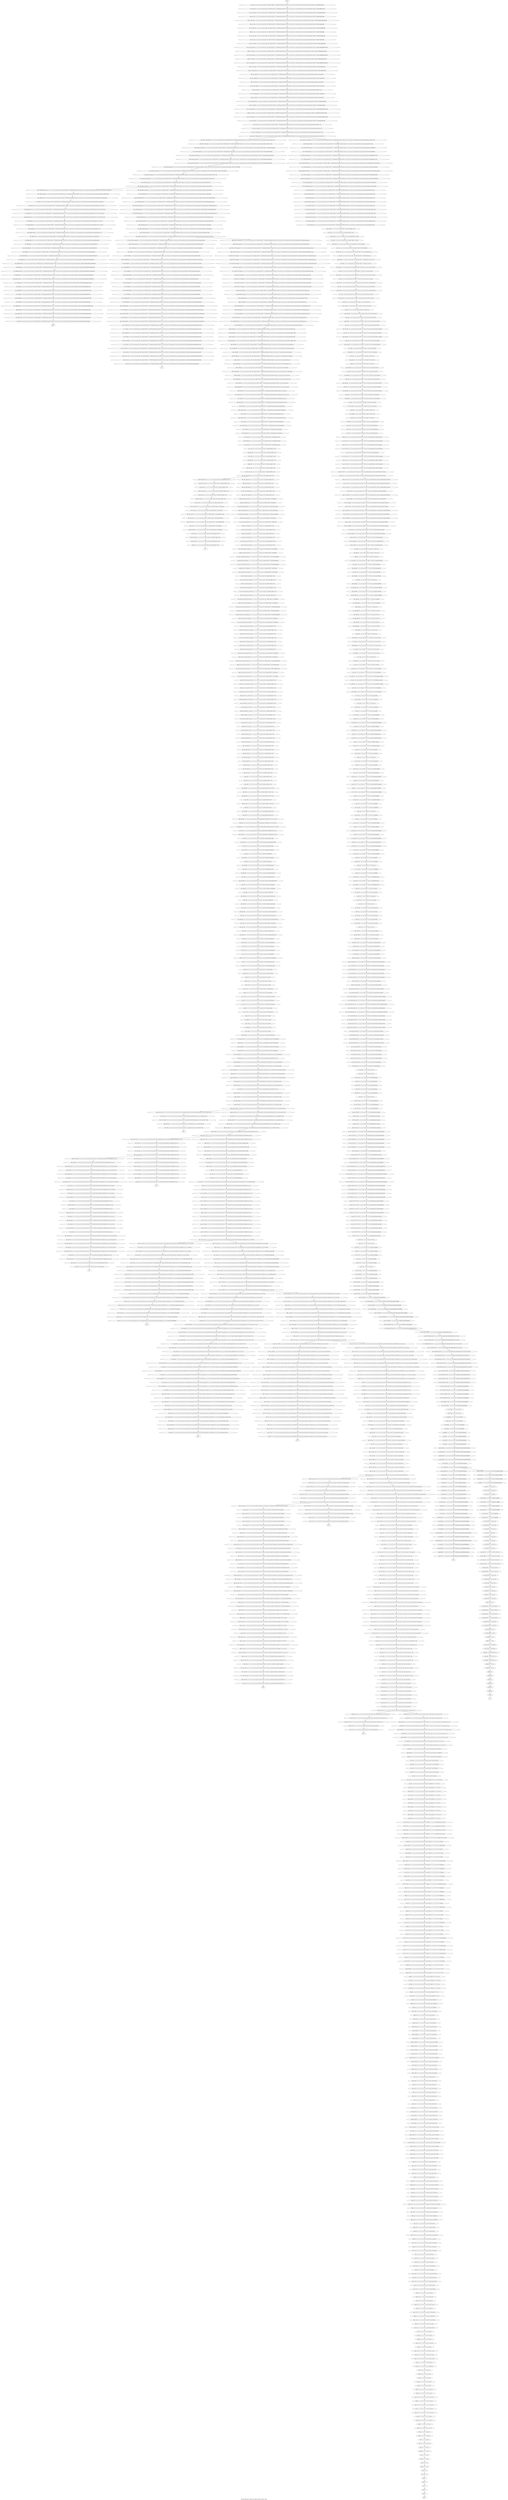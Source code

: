 digraph G {
graph [label="Tree-decomposition of width 6 for register allocator (function _main)"]
0[label="0 | : "];
1[label="1 | 644 : "];
2[label="2 | 643 644 : "];
3[label="3 | 642 643 : "];
4[label="4 | 641 642 : "];
5[label="5 | 640 641 : 710 711 "];
6[label="6 | 639 640 : 708 709 710 711 "];
7[label="7 | 638 639 : 14 15 708 709 710 711 "];
8[label="8 | 637 638 : 14 15 708 709 "];
9[label="9 | 632 637 : 14 15 "];
10[label="10 | 632 636 637 : 14 15 "];
11[label="11 | 632 635 636 : 14 15 706 707 "];
12[label="12 | 632 634 635 : 14 15 704 705 706 707 "];
13[label="13 | 632 633 634 : 14 15 704 705 706 707 "];
14[label="14 | 631 632 : 14 15 512 513 "];
15[label="15 | 630 631 : 14 15 512 513 "];
16[label="16 | 625 630 : 14 15 512 513 "];
17[label="17 | 625 629 630 : 14 15 512 513 "];
18[label="18 | 625 628 629 : 14 15 512 513 702 703 "];
19[label="19 | 625 627 628 : 14 15 512 513 700 701 702 703 "];
20[label="20 | 625 626 627 : 14 15 512 513 700 701 702 703 "];
21[label="21 | 624 625 : 14 15 512 513 "];
22[label="22 | 623 624 : 14 15 512 513 "];
23[label="23 | 618 623 : 14 15 512 513 "];
24[label="24 | 618 622 623 : 14 15 512 513 "];
25[label="25 | 618 621 622 : 14 15 512 513 698 699 "];
26[label="26 | 618 620 621 : 14 15 512 513 696 697 698 699 "];
27[label="27 | 618 619 620 : 14 15 512 513 696 697 698 699 "];
28[label="28 | 617 618 : 14 15 512 513 "];
29[label="29 | 602 617 : 12 13 14 15 512 513 678 679 680 681 682 683 "];
30[label="30 | 602 605 617 : 12 13 14 15 512 513 678 679 680 681 682 683 "];
31[label="31 | 605 615 616 : 12 13 14 15 512 513 678 679 680 681 682 683 "];
32[label="32 | 605 614 615 : 12 13 14 15 512 513 678 679 680 681 682 683 "];
33[label="33 | 605 613 614 : 12 13 14 15 512 513 678 679 680 681 682 683 "];
34[label="34 | 605 612 613 : 12 13 14 15 512 513 678 679 680 681 682 683 694 695 "];
35[label="35 | 605 611 612 : 12 13 14 15 512 513 678 679 680 681 682 683 694 695 "];
36[label="36 | 605 610 611 : 12 13 14 15 512 513 678 679 680 681 682 683 692 693 694 695 "];
37[label="37 | 605 609 610 : 12 13 14 15 512 513 678 679 680 681 682 683 692 693 694 695 "];
38[label="38 | 605 608 609 : 12 13 14 15 512 513 678 679 680 681 682 683 690 691 692 693 694 695 "];
39[label="39 | 605 607 608 : 12 13 14 15 512 513 678 679 680 681 682 683 688 689 690 691 692 693 "];
40[label="40 | 605 606 607 : 12 13 14 15 512 513 678 679 680 681 682 683 688 689 690 691 "];
41[label="41 | 602 604 605 : 12 13 14 15 512 513 678 679 680 681 682 683 684 685 686 687 "];
42[label="42 | 602 603 604 : 12 13 14 15 512 513 678 679 680 681 682 683 684 685 686 687 "];
43[label="43 | 601 602 : 12 13 14 15 512 513 678 679 680 681 682 683 "];
44[label="44 | 600 601 : 12 13 14 15 512 513 678 679 680 681 682 683 "];
45[label="45 | 599 600 : 12 13 14 15 512 513 678 679 680 681 "];
46[label="46 | 598 599 : 12 13 14 15 512 513 678 679 "];
47[label="47 | 579 598 : 12 13 14 15 512 513 "];
48[label="48 | 579 597 598 : 12 13 14 15 512 513 660 661 662 663 664 665 "];
49[label="49 | 579 596 597 598 : 12 13 14 15 512 513 660 661 662 663 664 665 "];
50[label="50 | 579 595 596 597 598 : 12 13 14 15 512 513 660 661 662 663 664 665 "];
51[label="51 | 579 594 595 597 598 : 12 13 14 15 512 513 660 661 662 663 664 665 "];
52[label="52 | 579 593 594 597 598 : 12 13 14 15 512 513 660 661 662 663 664 665 676 677 "];
53[label="53 | 579 592 593 597 598 : 12 13 14 15 512 513 660 661 662 663 664 665 676 677 "];
54[label="54 | 579 591 592 597 598 : 12 13 14 15 512 513 660 661 662 663 664 665 674 675 676 677 "];
55[label="55 | 579 590 591 597 598 : 12 13 14 15 512 513 660 661 662 663 664 665 674 675 676 677 "];
56[label="56 | 579 589 590 597 598 : 12 13 14 15 512 513 660 661 662 663 664 665 672 673 674 675 676 677 "];
57[label="57 | 579 588 589 597 598 : 12 13 14 15 512 513 660 661 662 663 664 665 670 671 672 673 674 675 "];
58[label="58 | 579 587 588 597 598 : 12 13 14 15 512 513 660 661 662 663 664 665 670 671 672 673 "];
59[label="59 | 579 586 587 597 598 : 12 13 14 15 512 513 660 661 662 663 664 665 670 671 "];
60[label="60 | 579 585 586 597 : 12 13 14 15 512 513 660 661 662 663 664 665 666 667 668 669 "];
61[label="61 | 579 584 585 597 : 12 13 14 15 512 513 660 661 662 663 664 665 666 667 668 669 "];
62[label="62 | 579 583 584 597 : 12 13 14 15 512 513 660 661 662 663 664 665 666 667 668 669 "];
63[label="63 | 579 582 583 : 12 13 14 15 512 513 660 661 662 663 664 665 "];
64[label="64 | 579 581 582 : 12 13 14 15 512 513 660 661 662 663 664 665 "];
65[label="65 | 579 580 581 : 12 13 14 15 512 513 660 661 662 663 "];
66[label="66 | 578 579 : 12 13 14 15 512 513 656 657 658 659 "];
67[label="67 | 577 578 : 12 13 14 15 46 47 512 513 656 657 658 659 "];
68[label="68 | 576 577 : 12 13 14 15 46 47 512 513 656 657 658 659 "];
69[label="69 | 557 576 : 12 13 14 15 46 47 512 513 "];
70[label="70 | 557 575 576 : 12 13 14 15 46 47 512 513 638 639 640 641 642 643 "];
71[label="71 | 557 574 575 576 : 12 13 14 15 46 47 512 513 638 639 640 641 642 643 "];
72[label="72 | 557 573 574 575 576 : 12 13 14 15 46 47 512 513 638 639 640 641 642 643 "];
73[label="73 | 557 572 573 575 576 : 12 13 14 15 46 47 512 513 638 639 640 641 642 643 "];
74[label="74 | 557 571 572 575 576 : 12 13 14 15 46 47 512 513 638 639 640 641 642 643 654 655 "];
75[label="75 | 557 570 571 575 576 : 12 13 14 15 46 47 512 513 638 639 640 641 642 643 654 655 "];
76[label="76 | 557 569 570 575 576 : 12 13 14 15 46 47 512 513 638 639 640 641 642 643 652 653 654 655 "];
77[label="77 | 557 568 569 575 576 : 12 13 14 15 46 47 512 513 638 639 640 641 642 643 652 653 654 655 "];
78[label="78 | 557 567 568 575 576 : 12 13 14 15 46 47 512 513 638 639 640 641 642 643 650 651 652 653 654 655 "];
79[label="79 | 557 566 567 575 576 : 12 13 14 15 46 47 512 513 638 639 640 641 642 643 648 649 650 651 652 653 "];
80[label="80 | 557 565 566 575 576 : 12 13 14 15 46 47 512 513 638 639 640 641 642 643 648 649 650 651 "];
81[label="81 | 557 564 565 575 576 : 12 13 14 15 46 47 512 513 638 639 640 641 642 643 648 649 "];
82[label="82 | 557 563 564 575 : 12 13 14 15 46 47 512 513 638 639 640 641 642 643 644 645 646 647 "];
83[label="83 | 557 562 563 575 : 12 13 14 15 46 47 512 513 638 639 640 641 642 643 644 645 646 647 "];
84[label="84 | 557 561 562 575 : 12 13 14 15 46 47 512 513 638 639 640 641 642 643 644 645 646 647 "];
85[label="85 | 557 560 561 : 12 13 14 15 46 47 512 513 638 639 640 641 642 643 "];
86[label="86 | 557 559 560 : 12 13 14 15 46 47 512 513 638 639 640 641 642 643 "];
87[label="87 | 557 558 559 : 12 13 14 15 46 47 512 513 638 639 640 641 "];
88[label="88 | 556 557 : 12 13 14 15 46 47 512 513 634 635 636 637 "];
89[label="89 | 555 556 : 12 13 14 15 46 47 512 513 634 635 636 637 "];
90[label="90 | 554 555 : 12 13 14 15 46 47 512 513 634 635 636 637 "];
91[label="91 | 535 554 : 12 13 14 15 46 47 512 513 "];
92[label="92 | 535 553 554 : 12 13 14 15 46 47 512 513 616 617 618 619 620 621 "];
93[label="93 | 535 552 553 554 : 12 13 14 15 46 47 512 513 616 617 618 619 620 621 "];
94[label="94 | 535 551 552 553 554 : 12 13 14 15 46 47 512 513 616 617 618 619 620 621 "];
95[label="95 | 535 550 551 553 554 : 12 13 14 15 46 47 512 513 616 617 618 619 620 621 "];
96[label="96 | 535 549 550 553 554 : 12 13 14 15 46 47 512 513 616 617 618 619 620 621 632 633 "];
97[label="97 | 535 548 549 553 554 : 12 13 14 15 46 47 512 513 616 617 618 619 620 621 632 633 "];
98[label="98 | 535 547 548 553 554 : 12 13 14 15 46 47 512 513 616 617 618 619 620 621 630 631 632 633 "];
99[label="99 | 535 546 547 553 554 : 12 13 14 15 46 47 512 513 616 617 618 619 620 621 630 631 632 633 "];
100[label="100 | 535 545 546 553 554 : 12 13 14 15 46 47 512 513 616 617 618 619 620 621 628 629 630 631 632 633 "];
101[label="101 | 535 544 545 553 554 : 12 13 14 15 46 47 512 513 616 617 618 619 620 621 626 627 628 629 630 631 "];
102[label="102 | 535 543 544 553 554 : 12 13 14 15 46 47 512 513 616 617 618 619 620 621 626 627 628 629 "];
103[label="103 | 535 542 543 553 554 : 12 13 14 15 46 47 512 513 616 617 618 619 620 621 626 627 "];
104[label="104 | 535 541 542 553 : 12 13 14 15 46 47 512 513 616 617 618 619 620 621 622 623 624 625 "];
105[label="105 | 535 540 541 553 : 12 13 14 15 46 47 512 513 616 617 618 619 620 621 622 623 624 625 "];
106[label="106 | 535 539 540 553 : 12 13 14 15 46 47 512 513 616 617 618 619 620 621 622 623 624 625 "];
107[label="107 | 535 538 539 : 12 13 14 15 46 47 512 513 616 617 618 619 620 621 "];
108[label="108 | 535 537 538 : 12 13 14 15 46 47 512 513 616 617 618 619 620 621 "];
109[label="109 | 535 536 537 : 12 13 14 15 46 47 512 513 616 617 618 619 "];
110[label="110 | 534 535 : 12 13 14 15 46 47 512 513 612 613 614 615 "];
111[label="111 | 533 534 : 12 13 14 15 46 47 512 513 612 613 614 615 "];
112[label="112 | 532 533 : 12 13 14 15 46 47 512 513 612 613 614 615 "];
113[label="113 | 531 532 : 12 13 14 15 46 47 512 513 610 611 "];
114[label="114 | 530 531 : 12 13 14 15 46 47 377 378 512 513 610 611 "];
115[label="115 | 529 530 : 12 13 14 15 46 47 377 378 512 513 608 609 610 611 "];
116[label="116 | 528 529 : 12 13 14 15 46 47 377 378 512 513 608 609 610 611 "];
117[label="117 | 527 528 : 12 13 14 15 46 47 377 378 512 513 608 609 "];
118[label="118 | 526 527 : 12 13 14 15 46 47 377 378 512 513 606 607 "];
119[label="119 | 525 526 : 12 13 14 15 46 47 377 378 512 513 602 603 606 607 "];
120[label="120 | 524 525 : 12 13 14 15 46 47 377 378 512 513 602 603 604 605 606 607 "];
121[label="121 | 523 524 : 12 13 14 15 46 47 377 378 512 513 602 603 604 605 606 607 "];
122[label="122 | 522 523 : 12 13 14 15 46 47 377 378 512 513 600 601 602 603 604 605 "];
123[label="123 | 521 522 : 12 13 14 15 46 47 377 378 512 513 600 601 602 603 "];
124[label="124 | 520 521 : 12 13 14 15 46 47 377 378 512 513 600 601 "];
125[label="125 | 519 520 : 12 13 14 15 46 47 377 378 512 513 598 599 "];
126[label="126 | 518 519 : 12 13 14 15 46 47 377 378 512 513 594 595 598 599 "];
127[label="127 | 517 518 : 12 13 14 15 46 47 377 378 512 513 594 595 596 597 598 599 "];
128[label="128 | 516 517 : 12 13 14 15 46 47 377 378 512 513 594 595 596 597 598 599 "];
129[label="129 | 515 516 : 12 13 14 15 46 47 377 378 512 513 592 593 594 595 596 597 "];
130[label="130 | 514 515 : 12 13 14 15 46 47 377 378 512 513 592 593 594 595 "];
131[label="131 | 513 514 : 12 13 14 15 46 47 377 378 512 513 592 593 "];
132[label="132 | 512 513 : 12 13 14 15 46 47 377 378 512 513 590 591 "];
133[label="133 | 511 512 : 12 13 14 15 46 47 377 378 512 513 586 587 590 591 "];
134[label="134 | 510 511 : 12 13 14 15 46 47 377 378 512 513 586 587 588 589 590 591 "];
135[label="135 | 509 510 : 12 13 14 15 46 47 377 378 512 513 586 587 588 589 590 591 "];
136[label="136 | 508 509 : 12 13 14 15 46 47 377 378 512 513 584 585 586 587 588 589 "];
137[label="137 | 507 508 : 12 13 14 15 46 47 377 378 512 513 584 585 586 587 "];
138[label="138 | 506 507 : 12 13 14 15 46 47 377 378 512 513 584 585 "];
139[label="139 | 505 506 : 12 13 14 15 46 47 377 378 512 513 582 583 "];
140[label="140 | 504 505 : 12 13 14 15 46 47 377 378 512 513 576 577 578 579 582 583 "];
141[label="141 | 503 504 : 12 13 14 15 46 47 377 378 512 513 576 577 578 579 580 581 582 583 "];
142[label="142 | 502 503 : 12 13 14 15 46 47 377 378 512 513 576 577 578 579 580 581 582 583 "];
143[label="143 | 501 502 : 12 13 14 15 46 47 377 378 512 513 576 577 578 579 580 581 "];
144[label="144 | 500 501 : 12 13 14 15 46 47 377 378 512 513 576 577 578 579 "];
145[label="145 | 499 500 : 12 13 14 15 46 47 377 378 512 513 572 573 574 575 "];
146[label="146 | 498 499 : 12 13 14 15 40 41 46 47 377 378 512 513 572 573 574 575 "];
147[label="147 | 497 498 : 12 13 14 15 40 41 46 47 377 378 512 513 572 573 574 575 "];
148[label="148 | 490 497 : 12 13 14 15 40 41 46 47 377 378 512 513 "];
149[label="149 | 490 496 497 : 12 13 14 15 40 41 46 47 377 378 512 513 570 571 "];
150[label="150 | 490 495 496 : 12 13 14 15 40 41 46 47 377 378 512 513 570 571 "];
151[label="151 | 490 494 495 : 12 13 14 15 40 41 46 47 377 378 512 513 570 571 "];
152[label="152 | 490 493 494 : 12 13 14 15 40 41 46 47 377 378 512 513 568 569 "];
153[label="153 | 490 492 493 : 12 13 14 15 40 41 46 47 377 378 512 513 566 567 568 569 "];
154[label="154 | 490 491 492 : 12 13 14 15 40 41 46 47 377 378 512 513 566 567 568 569 "];
155[label="155 | 489 490 : 12 13 14 15 40 41 46 47 377 378 512 513 562 563 564 565 "];
156[label="156 | 488 489 : 12 13 14 15 40 41 46 47 377 378 512 513 562 563 564 565 "];
157[label="157 | 487 488 : 12 13 14 15 40 41 46 47 347 348 377 378 512 513 562 563 564 565 "];
158[label="158 | 486 487 : 12 13 14 15 40 41 46 47 347 348 377 378 512 513 "];
159[label="159 | 471 486 : 12 13 14 15 40 41 46 47 347 348 377 378 512 513 538 539 540 541 "];
160[label="160 | 471 485 486 : 12 13 14 15 40 41 46 47 347 348 377 378 512 513 538 539 540 541 "];
161[label="161 | 471 484 485 : 12 13 14 15 40 41 46 47 347 348 377 378 512 513 538 539 540 541 560 561 "];
162[label="162 | 471 483 484 : 12 13 14 15 40 41 46 47 347 348 377 378 512 513 538 539 540 541 554 555 556 557 560 561 "];
163[label="163 | 471 482 483 : 12 13 14 15 40 41 46 47 347 348 377 378 512 513 538 539 540 541 554 555 556 557 558 559 560 561 "];
164[label="164 | 471 481 482 : 12 13 14 15 40 41 46 47 347 348 377 378 512 513 538 539 540 541 554 555 556 557 558 559 560 561 "];
165[label="165 | 471 480 481 : 12 13 14 15 40 41 46 47 347 348 377 378 512 513 538 539 540 541 554 555 556 557 558 559 "];
166[label="166 | 471 479 480 : 12 13 14 15 40 41 46 47 347 348 377 378 512 513 538 539 540 541 546 547 548 549 554 555 556 557 "];
167[label="167 | 471 478 479 : 12 13 14 15 40 41 46 47 347 348 377 378 512 513 538 539 540 541 546 547 548 549 550 551 552 553 "];
168[label="168 | 471 477 478 : 12 13 14 15 40 41 46 47 347 348 377 378 512 513 538 539 540 541 546 547 548 549 550 551 552 553 "];
169[label="169 | 471 476 477 : 12 13 14 15 40 41 46 47 347 348 377 378 512 513 538 539 540 541 546 547 548 549 550 551 552 553 "];
170[label="170 | 471 475 476 : 12 13 14 15 40 41 46 47 347 348 377 378 512 513 538 539 540 541 546 547 548 549 "];
171[label="171 | 471 474 475 : 12 13 14 15 40 41 46 47 347 348 377 378 512 513 538 539 540 541 546 547 548 549 "];
172[label="172 | 471 473 474 : 12 13 14 15 40 41 46 47 347 348 377 378 512 513 538 539 540 541 542 543 544 545 "];
173[label="173 | 471 472 473 : 12 13 14 15 40 41 46 47 347 348 377 378 512 513 538 539 540 541 542 543 544 545 "];
174[label="174 | 470 471 : 12 13 14 15 40 41 46 47 347 348 377 378 512 513 538 539 540 541 "];
175[label="175 | 469 470 : 12 13 14 15 40 41 46 47 347 348 377 378 512 513 538 539 540 541 "];
176[label="176 | 468 469 : 12 13 14 15 40 41 46 47 347 348 377 378 512 513 "];
177[label="177 | 467 468 : 12 13 14 15 40 41 46 47 347 348 377 378 512 513 536 537 "];
178[label="178 | 466 467 : 12 13 14 15 40 41 46 47 347 348 377 378 512 513 530 531 532 533 536 537 "];
179[label="179 | 465 466 : 12 13 14 15 40 41 46 47 347 348 377 378 512 513 530 531 532 533 534 535 536 537 "];
180[label="180 | 464 465 : 12 13 14 15 40 41 46 47 347 348 377 378 512 513 530 531 532 533 534 535 536 537 "];
181[label="181 | 463 464 : 12 13 14 15 40 41 46 47 347 348 377 378 512 513 530 531 532 533 534 535 "];
182[label="182 | 462 463 : 12 13 14 15 40 41 46 47 347 348 377 378 512 513 530 531 532 533 "];
183[label="183 | 461 462 : 12 13 14 15 40 41 46 47 347 348 377 378 512 513 "];
184[label="184 | 460 461 : 12 13 14 15 40 41 46 47 347 348 377 378 512 513 528 529 "];
185[label="185 | 459 460 : 12 13 14 15 40 41 46 47 347 348 377 378 512 513 522 523 524 525 528 529 "];
186[label="186 | 458 459 : 12 13 14 15 40 41 46 47 347 348 377 378 512 513 522 523 524 525 526 527 528 529 "];
187[label="187 | 457 458 : 12 13 14 15 40 41 46 47 347 348 377 378 512 513 522 523 524 525 526 527 528 529 "];
188[label="188 | 456 457 : 12 13 14 15 40 41 46 47 347 348 377 378 512 513 522 523 524 525 526 527 "];
189[label="189 | 455 456 : 12 13 14 15 40 41 46 47 347 348 377 378 512 513 522 523 524 525 "];
190[label="190 | 454 455 : 12 13 14 15 40 41 46 47 347 348 377 378 512 513 520 521 "];
191[label="191 | 453 454 : 12 13 14 15 40 41 46 47 347 348 377 378 512 513 514 515 516 517 520 521 "];
192[label="192 | 452 453 : 12 13 14 15 40 41 46 47 347 348 377 378 512 513 514 515 516 517 518 519 520 521 "];
193[label="193 | 451 452 : 12 13 14 15 40 41 46 47 347 348 377 378 512 513 514 515 516 517 518 519 520 521 "];
194[label="194 | 450 451 : 12 13 14 15 40 41 46 47 347 348 367 368 377 378 512 513 514 515 516 517 518 519 "];
195[label="195 | 449 450 : 12 13 14 15 40 41 46 47 347 348 367 368 377 378 510 511 512 513 514 515 516 517 "];
196[label="196 | 448 449 : 2 3 12 13 14 15 40 41 46 47 347 348 367 368 377 378 508 509 510 511 512 513 "];
197[label="197 | 447 448 : 2 3 12 13 14 15 40 41 46 47 347 348 367 368 377 378 507 508 509 510 511 "];
198[label="198 | 446 447 : 2 3 12 13 14 15 40 41 46 47 347 348 367 368 377 378 507 508 509 "];
199[label="199 | 445 446 : 2 3 12 13 14 15 40 41 46 47 347 348 367 368 377 378 507 "];
200[label="200 | 350 445 : 0 1 2 3 12 13 14 15 40 41 46 47 347 348 367 368 377 378 "];
201[label="201 | 350 444 445 : 0 1 2 3 12 13 14 15 40 41 46 47 347 348 367 368 377 378 399 400 405 406 407 408 411 412 413 414 417 418 419 420 421 422 423 424 425 426 427 428 "];
202[label="202 | 350 443 444 445 : 0 1 2 3 12 13 14 15 40 41 46 47 347 348 367 368 377 378 399 400 405 406 407 408 411 412 413 414 417 418 419 420 421 422 423 424 425 426 427 428 "];
203[label="203 | 350 442 443 444 445 : 0 1 2 3 12 13 14 15 40 41 46 47 347 348 367 368 377 378 399 400 405 406 407 408 411 412 413 414 417 418 419 420 421 422 423 424 425 426 427 428 "];
204[label="204 | 350 441 442 444 445 : 0 1 2 3 12 13 14 15 40 41 46 47 347 348 367 368 377 378 399 400 405 406 407 408 411 412 413 414 417 418 419 420 421 422 423 424 425 426 427 428 "];
205[label="205 | 350 440 441 444 445 : 0 1 2 3 12 13 14 15 40 41 46 47 347 348 367 368 377 378 399 400 405 406 407 408 411 412 413 414 417 418 419 420 421 422 423 424 425 426 427 428 "];
206[label="206 | 350 439 440 444 445 : 0 1 2 3 12 13 14 15 40 41 46 47 347 348 367 368 377 378 399 400 405 406 407 408 411 412 413 414 417 418 419 420 421 422 423 424 425 426 427 428 "];
207[label="207 | 350 438 439 444 445 : 0 1 2 3 12 13 14 15 40 41 46 47 347 348 367 368 377 378 399 400 405 406 407 408 411 412 413 414 417 418 419 420 421 422 423 424 425 426 427 428 505 506 "];
208[label="208 | 350 437 438 444 445 : 0 1 2 3 12 13 14 15 40 41 46 47 347 348 367 368 377 378 399 400 405 406 407 408 411 412 413 414 417 418 419 420 421 422 423 424 425 426 427 428 503 504 505 506 "];
209[label="209 | 350 436 437 444 445 : 0 1 2 3 12 13 14 15 40 41 46 47 347 348 367 368 377 378 399 400 405 406 407 408 411 412 413 414 417 418 419 420 421 422 423 424 425 426 427 428 501 502 503 504 505 506 "];
210[label="210 | 350 435 436 444 445 : 0 1 2 3 12 13 14 15 40 41 46 47 347 348 367 368 377 378 399 400 405 406 407 408 411 412 413 414 417 418 419 420 421 422 423 424 425 426 427 428 499 500 501 502 503 504 "];
211[label="211 | 350 434 435 444 445 : 0 1 2 3 12 13 14 15 40 41 46 47 347 348 367 368 377 378 399 400 405 406 407 408 411 412 413 414 417 418 419 420 421 422 423 424 425 426 427 428 499 500 501 502 "];
212[label="212 | 350 433 434 444 445 : 0 1 2 3 12 13 14 15 40 41 46 47 347 348 367 368 377 378 399 400 405 406 407 408 411 412 413 414 417 418 419 420 421 422 423 424 425 426 427 428 499 500 "];
213[label="213 | 417 432 433 : 2 3 12 13 14 15 40 41 46 47 347 348 367 368 377 378 399 400 405 406 407 408 411 412 413 414 417 418 419 420 421 422 423 424 425 426 427 428 477 478 493 494 497 498 "];
214[label="214 | 417 431 432 433 : 2 3 12 13 14 15 40 41 46 47 347 348 367 368 377 378 399 400 405 406 407 408 411 412 413 414 417 418 419 420 421 422 423 424 425 426 427 428 477 478 493 494 495 496 497 498 "];
215[label="215 | 417 430 431 433 : 2 3 12 13 14 15 40 41 46 47 347 348 367 368 377 378 399 400 405 406 407 408 411 412 413 414 417 418 419 420 421 422 423 424 425 426 427 428 477 478 493 494 495 496 497 498 "];
216[label="216 | 417 429 430 433 : 2 3 12 13 14 15 40 41 46 47 347 348 367 368 377 378 399 400 405 406 407 408 411 412 413 414 417 418 419 420 421 422 423 424 425 426 427 428 477 478 493 494 495 496 "];
217[label="217 | 417 428 429 433 : 2 3 12 13 14 15 40 41 46 47 347 348 367 368 377 378 399 400 405 406 407 408 411 412 413 414 417 418 419 420 421 422 423 424 425 426 427 428 477 478 493 494 "];
218[label="218 | 417 427 428 433 : 2 3 12 13 14 15 40 41 46 47 347 348 367 368 377 378 399 400 405 406 407 408 411 412 413 414 417 418 419 420 421 422 423 424 425 426 427 428 477 478 491 492 "];
219[label="219 | 417 426 427 433 : 2 3 12 13 14 15 40 41 46 47 347 348 367 368 377 378 399 400 405 406 407 408 411 412 413 414 417 418 419 420 421 422 423 424 425 426 427 428 477 478 491 492 "];
220[label="220 | 417 425 426 433 : 2 3 12 13 14 15 40 41 46 47 347 348 367 368 377 378 399 400 405 406 407 408 411 412 413 414 417 418 419 420 421 422 423 424 425 426 427 428 477 478 487 488 491 492 "];
221[label="221 | 417 424 425 433 : 2 3 12 13 14 15 40 41 46 47 347 348 367 368 377 378 399 400 405 406 407 408 411 412 413 414 417 418 419 420 421 422 423 424 425 426 427 428 477 478 487 488 489 490 491 492 "];
222[label="222 | 417 423 424 433 : 2 3 12 13 14 15 40 41 46 47 347 348 367 368 377 378 399 400 405 406 407 408 411 412 413 414 417 418 419 420 421 422 423 424 425 426 427 428 477 478 487 488 489 490 491 492 "];
223[label="223 | 417 422 423 433 : 2 3 12 13 14 15 40 41 46 47 347 348 367 368 377 378 399 400 405 406 407 408 411 412 413 414 417 418 419 420 421 422 423 424 425 426 427 428 477 478 487 488 489 490 491 492 "];
224[label="224 | 417 421 422 : 2 3 12 13 14 15 40 41 46 47 347 348 367 368 377 378 399 400 405 406 407 408 411 412 413 414 417 418 419 420 421 422 423 424 425 426 427 428 477 478 487 488 489 490 "];
225[label="225 | 417 420 421 : 2 3 12 13 14 15 40 41 46 47 347 348 367 368 377 378 399 400 405 406 407 408 411 412 413 414 417 418 419 420 421 422 423 424 425 426 427 428 477 478 487 488 489 490 "];
226[label="226 | 417 419 420 : 2 3 12 13 14 15 40 41 46 47 347 348 367 368 377 378 399 400 405 406 407 408 411 412 413 414 417 418 419 420 421 422 423 424 425 426 427 428 477 478 485 486 487 488 489 490 "];
227[label="227 | 417 418 419 : 2 3 12 13 14 15 40 41 46 47 347 348 367 368 377 378 399 400 405 406 407 408 411 412 413 414 417 418 419 420 421 422 423 424 425 426 427 428 477 478 485 486 487 488 "];
228[label="228 | 350 416 417 444 445 : 0 1 2 3 12 13 14 15 40 41 46 47 347 348 367 368 377 378 399 400 405 406 407 408 411 412 413 414 417 418 419 420 421 422 423 424 425 426 427 428 477 478 481 482 483 484 "];
229[label="229 | 350 415 416 444 445 : 0 1 2 3 12 13 14 15 40 41 46 47 347 348 367 368 377 378 399 400 405 406 407 408 411 412 413 414 417 418 419 420 421 422 423 424 425 426 427 428 477 478 479 480 481 482 483 484 "];
230[label="230 | 350 414 415 444 445 : 0 1 2 3 12 13 14 15 40 41 46 47 347 348 367 368 377 378 399 400 405 406 407 408 411 412 413 414 417 418 419 420 421 422 423 424 425 426 427 428 477 478 479 480 481 482 483 484 "];
231[label="231 | 350 413 414 444 445 : 0 1 2 3 12 13 14 15 40 41 46 47 347 348 367 368 377 378 399 400 405 406 407 408 411 412 413 414 417 418 419 420 421 422 423 424 425 426 427 428 477 478 479 480 "];
232[label="232 | 350 412 413 444 445 : 0 1 2 3 12 13 14 15 40 41 46 47 347 348 367 368 377 378 399 400 405 406 407 408 411 412 413 414 417 418 419 420 421 422 423 424 425 426 427 428 477 478 "];
233[label="233 | 350 396 412 444 445 : 0 1 2 3 12 13 14 15 40 41 46 47 347 348 367 368 377 378 399 400 405 406 407 408 411 412 413 414 417 418 419 420 421 422 423 424 425 426 427 428 455 456 "];
234[label="234 | 396 411 412 : 2 3 12 13 14 15 40 41 46 47 347 348 367 368 377 378 399 400 405 406 407 408 411 412 413 414 417 418 419 420 421 422 423 424 425 426 427 428 455 456 471 472 475 476 "];
235[label="235 | 396 410 411 412 : 2 3 12 13 14 15 40 41 46 47 347 348 367 368 377 378 399 400 405 406 407 408 411 412 413 414 417 418 419 420 421 422 423 424 425 426 427 428 455 456 471 472 473 474 475 476 "];
236[label="236 | 396 409 410 412 : 2 3 12 13 14 15 40 41 46 47 347 348 367 368 377 378 399 400 405 406 407 408 411 412 413 414 417 418 419 420 421 422 423 424 425 426 427 428 455 456 471 472 473 474 475 476 "];
237[label="237 | 396 408 409 412 : 2 3 12 13 14 15 40 41 46 47 347 348 367 368 377 378 399 400 405 406 407 408 411 412 413 414 417 418 419 420 421 422 423 424 425 426 427 428 455 456 471 472 473 474 "];
238[label="238 | 396 407 408 412 : 2 3 12 13 14 15 40 41 46 47 347 348 367 368 377 378 399 400 405 406 407 408 411 412 413 414 417 418 419 420 421 422 423 424 425 426 427 428 455 456 471 472 "];
239[label="239 | 396 406 407 412 : 2 3 12 13 14 15 40 41 46 47 347 348 367 368 377 378 399 400 405 406 407 408 411 412 413 414 417 418 419 420 421 422 423 424 425 426 427 428 455 456 469 470 "];
240[label="240 | 396 405 406 412 : 2 3 12 13 14 15 40 41 46 47 347 348 367 368 377 378 399 400 405 406 407 408 411 412 413 414 417 418 419 420 421 422 423 424 425 426 427 428 455 456 469 470 "];
241[label="241 | 396 404 405 412 : 2 3 12 13 14 15 40 41 46 47 347 348 367 368 377 378 399 400 405 406 407 408 411 412 413 414 417 418 419 420 421 422 423 424 425 426 427 428 455 456 465 466 469 470 "];
242[label="242 | 396 403 404 412 : 2 3 12 13 14 15 40 41 46 47 347 348 367 368 377 378 399 400 405 406 407 408 411 412 413 414 417 418 419 420 421 422 423 424 425 426 427 428 455 456 465 466 467 468 469 470 "];
243[label="243 | 396 402 403 412 : 2 3 12 13 14 15 40 41 46 47 347 348 367 368 377 378 399 400 405 406 407 408 411 412 413 414 417 418 419 420 421 422 423 424 425 426 427 428 455 456 465 466 467 468 469 470 "];
244[label="244 | 396 401 402 412 : 2 3 12 13 14 15 40 41 46 47 347 348 367 368 377 378 399 400 405 406 407 408 411 412 413 414 417 418 419 420 421 422 423 424 425 426 427 428 455 456 465 466 467 468 469 470 "];
245[label="245 | 396 400 401 : 2 3 12 13 14 15 40 41 46 47 347 348 367 368 377 378 399 400 405 406 407 408 411 412 413 414 417 418 419 420 421 422 423 424 425 426 427 428 455 456 465 466 467 468 "];
246[label="246 | 396 399 400 : 2 3 12 13 14 15 40 41 46 47 347 348 367 368 377 378 399 400 405 406 407 408 411 412 413 414 417 418 419 420 421 422 423 424 425 426 427 428 455 456 465 466 467 468 "];
247[label="247 | 396 398 399 : 2 3 12 13 14 15 40 41 46 47 347 348 367 368 377 378 399 400 405 406 407 408 411 412 413 414 417 418 419 420 421 422 423 424 425 426 427 428 455 456 463 464 465 466 467 468 "];
248[label="248 | 396 397 398 : 2 3 12 13 14 15 40 41 46 47 347 348 367 368 377 378 399 400 405 406 407 408 411 412 413 414 417 418 419 420 421 422 423 424 425 426 427 428 455 456 463 464 465 466 "];
249[label="249 | 350 395 396 444 445 : 0 1 2 3 12 13 14 15 40 41 46 47 347 348 367 368 377 378 399 400 405 406 407 408 411 412 413 414 417 418 419 420 421 422 423 424 425 426 427 428 455 456 459 460 461 462 "];
250[label="250 | 350 394 395 444 445 : 0 1 2 3 12 13 14 15 40 41 46 47 347 348 367 368 377 378 399 400 405 406 407 408 411 412 413 414 417 418 419 420 421 422 423 424 425 426 427 428 455 456 457 458 459 460 461 462 "];
251[label="251 | 350 393 394 444 445 : 0 1 2 3 12 13 14 15 40 41 46 47 347 348 367 368 377 378 399 400 405 406 407 408 411 412 413 414 417 418 419 420 421 422 423 424 425 426 427 428 455 456 457 458 459 460 461 462 "];
252[label="252 | 350 392 393 444 445 : 0 1 2 3 12 13 14 15 40 41 46 47 347 348 367 368 377 378 399 400 405 406 407 408 411 412 413 414 417 418 419 420 421 422 423 424 425 426 427 428 455 456 457 458 "];
253[label="253 | 350 391 392 444 445 : 0 1 2 3 12 13 14 15 40 41 46 47 347 348 367 368 377 378 399 400 405 406 407 408 411 412 413 414 417 418 419 420 421 422 423 424 425 426 427 428 455 456 "];
254[label="254 | 350 376 391 444 445 : 0 1 2 3 12 13 14 15 40 41 46 47 347 348 367 368 377 378 399 400 405 406 407 408 411 412 413 414 417 418 419 420 421 422 423 424 425 426 427 428 433 434 435 436 "];
255[label="255 | 376 390 391 : 2 3 12 13 14 15 40 41 46 47 347 348 367 368 377 378 399 400 405 406 407 408 411 412 413 414 417 418 419 420 421 422 423 424 425 426 427 428 433 434 435 436 453 454 "];
256[label="256 | 376 389 390 391 : 2 3 12 13 14 15 40 41 46 47 347 348 367 368 377 378 399 400 405 406 407 408 411 412 413 414 417 418 419 420 421 422 423 424 425 426 427 428 433 434 435 436 451 452 453 454 "];
257[label="257 | 376 388 389 391 : 2 3 12 13 14 15 40 41 46 47 347 348 367 368 377 378 399 400 405 406 407 408 411 412 413 414 417 418 419 420 421 422 423 424 425 426 427 428 433 434 435 436 451 452 453 454 "];
258[label="258 | 376 387 388 391 : 2 3 12 13 14 15 40 41 46 47 347 348 367 368 377 378 399 400 405 406 407 408 411 412 413 414 417 418 419 420 421 422 423 424 425 426 427 428 433 434 435 436 451 452 "];
259[label="259 | 376 386 387 391 : 2 3 12 13 14 15 40 41 46 47 347 348 367 368 377 378 399 400 405 406 407 408 411 412 413 414 417 418 419 420 421 422 423 424 425 426 427 428 433 434 435 436 449 450 "];
260[label="260 | 376 385 386 391 : 2 3 12 13 14 15 40 41 46 47 347 348 367 368 377 378 399 400 405 406 407 408 411 412 413 414 417 418 419 420 421 422 423 424 425 426 427 428 433 434 435 436 449 450 "];
261[label="261 | 376 384 385 391 : 2 3 12 13 14 15 40 41 46 47 347 348 367 368 377 378 399 400 405 406 407 408 411 412 413 414 417 418 419 420 421 422 423 424 425 426 427 428 433 434 435 436 445 446 449 450 "];
262[label="262 | 376 383 384 391 : 2 3 12 13 14 15 40 41 46 47 347 348 367 368 377 378 399 400 405 406 407 408 411 412 413 414 417 418 419 420 421 422 423 424 425 426 427 428 433 434 435 436 445 446 447 448 449 450 "];
263[label="263 | 376 382 383 391 : 2 3 12 13 14 15 40 41 46 47 347 348 367 368 377 378 399 400 405 406 407 408 411 412 413 414 417 418 419 420 421 422 423 424 425 426 427 428 433 434 435 436 445 446 447 448 449 450 "];
264[label="264 | 376 381 382 391 : 2 3 12 13 14 15 40 41 46 47 347 348 367 368 377 378 399 400 405 406 407 408 411 412 413 414 417 418 419 420 421 422 423 424 425 426 427 428 433 434 435 436 445 446 447 448 449 450 "];
265[label="265 | 376 380 381 : 2 3 12 13 14 15 40 41 46 47 347 348 367 368 377 378 399 400 405 406 407 408 411 412 413 414 417 418 419 420 421 422 423 424 425 426 427 428 433 434 435 436 445 446 447 448 "];
266[label="266 | 376 379 380 : 2 3 12 13 14 15 40 41 46 47 347 348 367 368 377 378 399 400 405 406 407 408 411 412 413 414 417 418 419 420 421 422 423 424 425 426 427 428 433 434 435 436 445 446 447 448 "];
267[label="267 | 376 378 379 : 2 3 12 13 14 15 40 41 46 47 347 348 367 368 377 378 399 400 405 406 407 408 411 412 413 414 417 418 419 420 421 422 423 424 425 426 427 428 433 434 435 436 443 444 445 446 447 448 "];
268[label="268 | 376 377 378 : 2 3 12 13 14 15 40 41 46 47 347 348 367 368 377 378 399 400 405 406 407 408 411 412 413 414 417 418 419 420 421 422 423 424 425 426 427 428 433 434 435 436 443 444 445 446 "];
269[label="269 | 350 375 376 444 445 : 0 1 2 3 12 13 14 15 40 41 46 47 347 348 367 368 377 378 399 400 405 406 407 408 411 412 413 414 417 418 419 420 421 422 423 424 425 426 427 428 433 434 435 436 439 440 441 442 "];
270[label="270 | 350 374 375 444 445 : 0 1 2 3 12 13 14 15 40 41 46 47 347 348 367 368 377 378 399 400 405 406 407 408 411 412 413 414 417 418 419 420 421 422 423 424 425 426 427 428 433 434 435 436 437 438 439 440 441 442 "];
271[label="271 | 350 373 374 444 445 : 0 1 2 3 12 13 14 15 40 41 46 47 347 348 367 368 377 378 399 400 405 406 407 408 411 412 413 414 417 418 419 420 421 422 423 424 425 426 427 428 433 434 435 436 437 438 439 440 441 442 "];
272[label="272 | 350 372 373 444 445 : 0 1 2 3 12 13 14 15 40 41 46 47 347 348 367 368 377 378 399 400 405 406 407 408 411 412 413 414 417 418 419 420 421 422 423 424 425 426 427 428 433 434 435 436 437 438 "];
273[label="273 | 350 371 372 444 445 : 0 1 2 3 12 13 14 15 40 41 46 47 347 348 367 368 377 378 399 400 405 406 407 408 411 412 413 414 417 418 419 420 421 422 423 424 425 426 427 428 433 434 435 436 "];
274[label="274 | 350 370 371 444 445 : 0 1 2 3 12 13 14 15 40 41 46 47 347 348 367 368 377 378 399 400 405 406 407 408 411 412 413 414 417 418 419 420 421 422 423 424 425 426 427 428 433 434 435 436 "];
275[label="275 | 350 369 370 444 445 : 0 1 2 3 12 13 14 15 40 41 46 47 347 348 367 368 377 378 399 400 405 406 407 408 411 412 413 414 417 418 419 420 421 422 423 424 425 426 427 428 433 434 "];
276[label="276 | 350 368 369 444 : 0 1 2 3 12 13 14 15 40 41 46 47 347 348 367 368 377 378 399 400 405 406 407 408 411 412 413 414 417 418 419 420 421 422 423 424 425 426 427 428 429 430 431 432 "];
277[label="277 | 350 367 368 444 : 0 1 2 3 12 13 14 15 40 41 46 47 347 348 367 368 377 378 399 400 405 406 407 408 411 412 413 414 417 418 419 420 421 422 423 424 425 426 427 428 429 430 431 432 "];
278[label="278 | 350 366 367 444 : 0 1 2 3 12 13 14 15 40 41 46 47 347 348 367 368 377 378 399 400 405 406 407 408 411 412 413 414 417 418 419 420 421 422 423 424 425 426 427 428 429 430 431 432 "];
279[label="279 | 350 365 366 : 0 1 2 3 12 13 14 15 40 41 46 47 347 348 367 368 377 378 399 400 405 406 407 408 411 412 413 414 417 418 419 420 421 422 423 424 425 426 427 428 "];
280[label="280 | 350 364 365 : 0 1 2 3 12 13 14 15 40 41 46 47 347 348 367 368 377 378 399 400 405 406 407 408 411 412 413 414 417 418 419 420 421 422 423 424 425 426 427 428 "];
281[label="281 | 350 363 364 : 0 1 2 3 12 13 14 15 40 41 46 47 347 348 367 368 377 378 399 400 405 406 407 408 411 412 413 414 417 418 419 420 421 422 423 424 425 426 "];
282[label="282 | 350 362 363 : 0 1 2 3 12 13 14 15 40 41 46 47 347 348 367 368 377 378 399 400 405 406 407 408 411 412 413 414 417 418 419 420 421 422 423 424 "];
283[label="283 | 350 361 362 : 0 1 2 3 12 13 14 15 40 41 46 47 347 348 367 368 377 378 399 400 405 406 407 408 411 412 413 414 417 418 419 420 421 422 "];
284[label="284 | 350 360 361 : 0 1 2 3 12 13 14 15 40 41 46 47 347 348 367 368 377 378 399 400 403 404 405 406 407 408 411 412 413 414 415 416 417 418 419 420 "];
285[label="285 | 350 359 360 : 0 1 2 3 12 13 14 15 40 41 46 47 347 348 367 368 377 378 399 400 403 404 405 406 407 408 411 412 413 414 415 416 417 418 "];
286[label="286 | 350 358 359 : 0 1 2 3 12 13 14 15 40 41 46 47 347 348 367 368 377 378 399 400 403 404 405 406 407 408 411 412 413 414 415 416 "];
287[label="287 | 350 357 358 : 0 1 2 3 12 13 14 15 40 41 46 47 347 348 367 368 377 378 399 400 403 404 405 406 407 408 409 410 411 412 413 414 "];
288[label="288 | 350 356 357 : 0 1 2 3 12 13 14 15 40 41 46 47 347 348 367 368 377 378 399 400 403 404 405 406 407 408 409 410 411 412 "];
289[label="289 | 350 355 356 : 0 1 2 3 12 13 14 15 40 41 46 47 347 348 367 368 377 378 399 400 403 404 405 406 407 408 409 410 "];
290[label="290 | 350 354 355 : 0 1 2 3 12 13 14 15 40 41 46 47 347 348 367 368 377 378 399 400 401 402 403 404 405 406 407 408 "];
291[label="291 | 350 353 354 : 0 1 2 3 12 13 14 15 40 41 46 47 347 348 367 368 377 378 399 400 401 402 403 404 405 406 "];
292[label="292 | 350 352 353 : 0 1 2 3 12 13 14 15 40 41 46 47 347 348 367 368 377 378 399 400 401 402 403 404 "];
293[label="293 | 350 351 352 : 0 1 2 3 12 13 14 15 40 41 46 47 347 348 367 368 377 378 399 400 401 402 "];
294[label="294 | 349 350 : 0 1 2 3 12 13 14 15 40 41 46 47 347 348 367 368 377 378 "];
295[label="295 | 348 349 : 0 1 2 3 12 13 14 15 40 41 46 47 347 348 367 368 377 378 "];
296[label="296 | 301 348 : 0 1 2 3 12 13 14 15 40 41 46 47 347 348 367 368 377 378 "];
297[label="297 | 301 347 348 : 0 1 2 3 12 13 14 15 40 41 46 47 347 348 367 368 377 378 "];
298[label="298 | 301 346 347 348 : 0 1 2 3 12 13 14 15 40 41 46 47 347 348 367 368 377 378 "];
299[label="299 | 301 345 348 : 0 1 2 3 12 13 14 15 40 41 46 47 347 348 367 368 377 378 "];
300[label="300 | 301 344 345 : 0 1 2 3 12 13 14 15 40 41 46 47 347 348 367 368 377 378 "];
301[label="301 | 301 343 344 : 0 1 2 3 12 13 14 15 40 41 46 47 347 348 367 368 377 378 397 398 "];
302[label="302 | 301 342 343 : 0 1 2 3 12 13 14 15 40 41 46 47 347 348 367 368 377 378 395 396 397 398 "];
303[label="303 | 301 341 342 : 0 1 2 3 12 13 14 15 40 41 46 47 347 348 367 368 377 378 395 396 397 398 "];
304[label="304 | 301 340 341 : 0 1 2 3 12 13 14 15 40 41 46 47 347 348 367 368 377 378 395 396 "];
305[label="305 | 301 339 340 : 0 1 2 3 12 13 14 15 40 41 46 47 347 348 367 368 377 378 "];
306[label="306 | 301 338 346 348 : 0 1 2 3 12 13 14 15 40 41 46 47 347 348 367 368 377 378 "];
307[label="307 | 301 337 338 346 348 : 0 1 2 3 12 13 14 15 40 41 46 47 347 348 367 368 377 378 "];
308[label="308 | 301 336 337 346 348 : 0 1 2 3 12 13 14 15 40 41 46 47 347 348 367 368 377 378 393 394 "];
309[label="309 | 301 335 336 346 348 : 0 1 2 3 12 13 14 15 40 41 46 47 347 348 367 368 377 378 391 392 393 394 "];
310[label="310 | 301 334 335 346 348 : 0 1 2 3 12 13 14 15 40 41 46 47 347 348 367 368 377 378 391 392 393 394 "];
311[label="311 | 301 333 334 346 348 : 0 1 2 3 12 13 14 15 40 41 46 47 347 348 367 368 377 378 391 392 "];
312[label="312 | 301 332 333 346 348 : 0 1 2 3 12 13 14 15 40 41 46 47 347 348 367 368 377 378 "];
313[label="313 | 301 331 332 346 348 : 0 1 2 3 12 13 14 15 40 41 46 47 347 348 367 368 377 378 "];
314[label="314 | 301 330 331 332 346 348 : 0 1 2 3 12 13 14 15 40 41 46 47 347 348 367 368 377 378 "];
315[label="315 | 301 329 330 332 346 348 : 0 1 2 3 12 13 14 15 40 41 46 47 347 348 367 368 377 378 389 390 "];
316[label="316 | 301 328 329 332 346 348 : 0 1 2 3 12 13 14 15 40 41 46 47 347 348 367 368 377 378 387 388 389 390 "];
317[label="317 | 301 327 328 332 346 348 : 0 1 2 3 12 13 14 15 40 41 46 47 347 348 367 368 377 378 387 388 389 390 "];
318[label="318 | 301 326 327 332 346 348 : 0 1 2 3 12 13 14 15 40 41 46 47 347 348 367 368 377 378 387 388 "];
319[label="319 | 301 325 326 332 346 348 : 0 1 2 3 12 13 14 15 40 41 46 47 347 348 367 368 377 378 "];
320[label="320 | 301 324 325 332 346 348 : 0 1 2 3 12 13 14 15 40 41 46 47 347 348 367 368 377 378 "];
321[label="321 | 301 323 324 325 332 346 348 : 0 1 2 3 12 13 14 15 40 41 46 47 347 348 367 368 377 378 "];
322[label="322 | 301 322 323 325 332 346 348 : 0 1 2 3 12 13 14 15 40 41 46 47 347 348 367 368 377 378 385 386 "];
323[label="323 | 301 321 322 325 332 346 348 : 0 1 2 3 12 13 14 15 40 41 46 47 347 348 367 368 377 378 383 384 385 386 "];
324[label="324 | 301 320 321 325 332 346 348 : 0 1 2 3 12 13 14 15 40 41 46 47 347 348 367 368 377 378 383 384 385 386 "];
325[label="325 | 301 319 320 325 332 346 348 : 0 1 2 3 12 13 14 15 40 41 46 47 347 348 367 368 377 378 383 384 "];
326[label="326 | 301 318 319 325 332 346 348 : 0 1 2 3 12 13 14 15 40 41 46 47 347 348 367 368 377 378 "];
327[label="327 | 301 317 318 325 332 346 348 : 0 1 2 3 12 13 14 15 40 41 46 47 347 348 367 368 377 378 "];
328[label="328 | 301 316 317 318 325 332 346 : 0 1 2 3 12 13 14 15 40 41 46 47 347 348 367 368 377 378 "];
329[label="329 | 301 315 316 318 325 332 346 : 0 1 2 3 12 13 14 15 40 41 46 47 347 348 367 368 377 378 381 382 "];
330[label="330 | 301 314 315 318 325 332 346 : 0 1 2 3 12 13 14 15 40 41 46 47 347 348 367 368 377 378 379 380 381 382 "];
331[label="331 | 301 313 314 318 325 332 346 : 0 1 2 3 12 13 14 15 40 41 46 47 347 348 367 368 377 378 379 380 381 382 "];
332[label="332 | 301 312 313 318 325 332 346 : 0 1 2 3 12 13 14 15 40 41 46 47 347 348 367 368 377 378 379 380 "];
333[label="333 | 301 311 312 318 325 332 346 : 0 1 2 3 12 13 14 15 40 41 46 47 347 348 367 368 377 378 "];
334[label="334 | 301 310 311 318 325 332 346 : 0 1 2 3 12 13 14 15 40 41 46 47 347 348 367 368 377 378 "];
335[label="335 | 301 309 310 311 318 325 332 : 0 1 2 3 12 13 14 15 40 41 46 47 347 348 367 368 377 378 "];
336[label="336 | 301 308 309 311 318 325 : 0 1 2 3 12 13 14 15 40 41 46 47 347 348 367 368 377 378 "];
337[label="337 | 301 307 308 311 318 325 : 0 1 2 3 12 13 14 15 40 41 46 47 347 348 367 368 377 378 "];
338[label="338 | 301 306 307 318 325 : 0 1 2 3 12 13 14 15 40 41 46 47 347 348 367 368 377 378 "];
339[label="339 | 301 305 306 318 325 : 0 1 2 3 12 13 14 15 40 41 46 47 347 348 367 368 377 378 "];
340[label="340 | 301 304 305 325 : 0 1 2 3 12 13 14 15 40 41 46 47 347 348 367 368 377 378 "];
341[label="341 | 301 303 304 325 : 0 1 2 3 12 13 14 15 40 41 46 47 347 348 367 368 377 378 "];
342[label="342 | 301 302 303 : 0 1 2 3 12 13 14 15 40 41 46 47 347 348 367 368 377 378 "];
343[label="343 | 300 301 : 0 1 2 3 12 13 14 15 40 41 46 47 347 348 367 368 377 378 "];
344[label="344 | 299 300 : 0 1 2 3 12 13 14 15 40 41 46 47 347 348 367 368 375 376 377 378 "];
345[label="345 | 298 299 : 0 1 2 3 12 13 14 15 40 41 46 47 347 348 367 368 375 376 377 378 "];
346[label="346 | 297 298 : 0 1 2 3 12 13 14 15 40 41 46 47 347 348 367 368 373 374 375 376 "];
347[label="347 | 296 297 : 0 1 2 3 12 13 14 15 40 41 46 47 347 348 365 366 367 368 373 374 "];
348[label="348 | 295 296 : 0 1 2 3 12 13 14 15 40 41 46 47 347 348 365 366 367 368 369 370 371 372 373 374 "];
349[label="349 | 294 295 : 0 1 2 3 12 13 14 15 40 41 46 47 145 146 347 348 365 366 367 368 369 370 371 372 373 374 "];
350[label="350 | 293 294 : 0 1 2 3 12 13 14 15 40 41 46 47 145 146 347 348 365 366 367 368 369 370 371 372 "];
351[label="351 | 292 293 : 0 1 2 3 12 13 14 15 40 41 46 47 145 146 347 348 363 364 365 366 367 368 "];
352[label="352 | 291 292 : 0 1 2 3 12 13 14 15 40 41 46 47 145 146 347 348 363 364 365 366 "];
353[label="353 | 290 291 : 0 1 2 3 12 13 14 15 40 41 46 47 145 146 347 348 361 362 363 364 "];
354[label="354 | 289 290 : 0 1 2 3 12 13 14 15 40 41 46 47 145 146 347 348 359 360 361 362 "];
355[label="355 | 288 289 : 0 1 2 3 12 13 14 15 32 33 40 41 46 47 145 146 347 348 359 360 361 362 "];
356[label="356 | 287 288 : 0 1 2 3 12 13 14 15 32 33 40 41 46 47 145 146 347 348 357 358 359 360 361 362 "];
357[label="357 | 286 287 : 0 1 2 3 12 13 14 15 32 33 40 41 46 47 145 146 347 348 357 358 359 360 "];
358[label="358 | 285 286 : 0 1 2 3 12 13 14 15 32 33 40 41 46 47 145 146 347 348 355 356 357 358 "];
359[label="359 | 284 285 : 0 1 2 3 12 13 14 15 32 33 40 41 46 47 145 146 347 348 353 354 355 356 "];
360[label="360 | 283 284 : 0 1 2 3 12 13 14 15 24 25 32 33 40 41 46 47 145 146 347 348 353 354 355 356 "];
361[label="361 | 282 283 : 0 1 2 3 12 13 14 15 24 25 32 33 40 41 46 47 145 146 347 348 351 352 353 354 355 356 "];
362[label="362 | 281 282 : 0 1 2 3 12 13 14 15 24 25 32 33 40 41 46 47 145 146 347 348 351 352 353 354 "];
363[label="363 | 280 281 : 0 1 2 3 12 13 14 15 24 25 32 33 40 41 46 47 145 146 347 348 349 350 351 352 "];
364[label="364 | 279 280 : 0 1 2 3 12 13 14 15 24 25 32 33 40 41 46 47 145 146 347 348 349 350 "];
365[label="365 | 278 279 : 0 1 2 3 12 13 14 15 24 25 32 33 40 41 46 47 145 146 347 348 349 350 "];
366[label="366 | 277 278 : 0 1 2 3 12 13 14 15 24 25 32 33 40 41 46 47 145 146 345 346 347 348 349 350 "];
367[label="367 | 276 277 : 0 1 2 3 12 13 14 15 24 25 32 33 40 41 46 47 145 146 345 346 347 348 "];
368[label="368 | 275 276 : 0 1 2 3 12 13 14 15 24 25 32 33 40 41 46 47 145 146 345 346 "];
369[label="369 | 274 275 : 0 1 2 3 12 13 14 15 24 25 32 33 40 41 46 47 145 146 "];
370[label="370 | 273 274 : 0 1 2 3 12 13 14 15 24 25 32 33 40 41 46 47 145 146 343 344 "];
371[label="371 | 272 273 : 0 1 2 3 12 13 14 15 24 25 32 33 40 41 46 47 145 146 341 342 343 344 "];
372[label="372 | 271 272 : 0 1 2 3 12 13 14 15 24 25 32 33 40 41 46 47 145 146 341 342 343 344 "];
373[label="373 | 270 271 : 0 1 2 3 12 13 14 15 24 25 32 33 40 41 46 47 145 146 341 342 "];
374[label="374 | 269 270 : 0 1 2 3 12 13 14 15 24 25 32 33 40 41 46 47 145 146 "];
375[label="375 | 268 269 : 0 1 2 3 12 13 14 15 24 25 32 33 40 41 46 47 145 146 "];
376[label="376 | 233 268 : 0 1 2 3 12 13 14 15 24 25 32 33 40 41 46 47 145 146 299 300 301 302 "];
377[label="377 | 233 267 268 : 0 1 2 3 12 13 14 15 24 25 32 33 40 41 46 47 145 146 299 300 301 302 337 338 339 340 "];
378[label="378 | 233 266 267 : 0 1 2 3 12 13 14 15 24 25 32 33 40 41 46 47 145 146 299 300 301 302 337 338 339 340 "];
379[label="379 | 233 265 266 : 0 1 2 3 12 13 14 15 24 25 32 33 40 41 46 47 145 146 299 300 301 302 309 310 311 312 337 338 339 340 "];
380[label="380 | 233 264 265 : 0 1 2 3 12 13 14 15 24 25 32 33 40 41 46 47 145 146 299 300 301 302 309 310 311 312 333 334 335 336 "];
381[label="381 | 233 263 264 : 0 1 2 3 12 13 14 15 24 25 32 33 40 41 46 47 145 146 299 300 301 302 309 310 311 312 329 330 331 332 333 334 335 336 "];
382[label="382 | 233 262 263 : 0 1 2 3 12 13 14 15 24 25 32 33 40 41 46 47 145 146 299 300 301 302 309 310 311 312 329 330 331 332 333 334 335 336 "];
383[label="383 | 233 261 262 : 0 1 2 3 12 13 14 15 24 25 32 33 40 41 46 47 145 146 299 300 301 302 309 310 311 312 329 330 331 332 "];
384[label="384 | 233 260 261 : 0 1 2 3 12 13 14 15 24 25 32 33 40 41 46 47 145 146 299 300 301 302 309 310 311 312 325 326 327 328 "];
385[label="385 | 233 259 260 : 0 1 2 3 12 13 14 15 24 25 32 33 40 41 46 47 145 146 299 300 301 302 309 310 311 312 325 326 327 328 "];
386[label="386 | 233 257 259 : 0 1 2 3 12 13 14 15 24 25 32 33 40 41 46 47 145 146 299 300 301 302 303 304 305 306 309 310 311 312 325 326 327 328 "];
387[label="387 | 257 258 259 : 0 1 2 3 12 13 14 15 24 25 32 33 40 41 46 47 145 146 303 304 305 306 309 310 311 312 325 326 327 328 "];
388[label="388 | 233 256 257 : 0 1 2 3 12 13 14 15 24 25 32 33 40 41 46 47 145 146 299 300 301 302 303 304 305 306 309 310 311 312 325 326 327 328 "];
389[label="389 | 233 255 256 : 0 1 2 3 12 13 14 15 24 25 32 33 40 41 46 47 145 146 299 300 301 302 303 304 305 306 309 310 311 312 325 326 327 328 "];
390[label="390 | 233 237 255 : 0 1 2 3 12 13 14 15 24 25 32 33 40 41 46 47 145 146 299 300 301 302 303 304 305 306 307 308 309 310 311 312 "];
391[label="391 | 237 240 255 : 0 1 2 3 12 13 14 15 24 25 32 33 40 41 46 47 145 146 303 304 305 306 307 308 309 310 311 312 "];
392[label="392 | 237 240 254 : 0 1 2 3 12 13 14 15 24 25 32 33 40 41 46 47 145 146 303 304 305 306 307 308 309 310 311 312 "];
393[label="393 | 240 253 254 : 0 1 2 3 12 13 14 15 24 25 32 33 40 41 46 47 145 146 303 304 305 306 307 308 309 310 311 312 321 322 323 324 "];
394[label="394 | 240 252 253 : 0 1 2 3 12 13 14 15 24 25 32 33 40 41 46 47 145 146 303 304 305 306 307 308 309 310 311 312 321 322 323 324 "];
395[label="395 | 240 251 252 : 0 1 2 3 12 13 14 15 24 25 32 33 40 41 46 47 145 146 303 304 305 306 307 308 309 310 311 312 319 320 321 322 323 324 "];
396[label="396 | 240 250 251 : 0 1 2 3 12 13 14 15 24 25 32 33 40 41 46 47 145 146 303 304 305 306 307 308 309 310 311 312 319 320 "];
397[label="397 | 240 249 250 : 0 1 2 3 12 13 14 15 24 25 32 33 40 41 46 47 145 146 303 304 305 306 307 308 309 310 311 312 319 320 "];
398[label="398 | 240 248 249 : 0 1 2 3 12 13 14 15 24 25 32 33 40 41 46 47 145 146 303 304 305 306 307 308 309 310 311 312 "];
399[label="399 | 240 247 248 : 0 1 2 3 12 13 14 15 24 25 32 33 40 41 46 47 145 146 303 304 305 306 307 308 309 310 311 312 317 318 "];
400[label="400 | 240 246 247 : 0 1 2 3 12 13 14 15 24 25 32 33 40 41 46 47 145 146 303 304 305 306 307 308 309 310 311 312 317 318 "];
401[label="401 | 240 245 246 : 0 1 2 3 12 13 14 15 24 25 32 33 40 41 46 47 145 146 303 304 305 306 307 308 309 310 311 312 317 318 "];
402[label="402 | 240 244 245 : 0 1 2 3 12 13 14 15 24 25 32 33 40 41 46 47 145 146 303 304 305 306 307 308 309 310 311 312 313 314 315 316 "];
403[label="403 | 240 243 244 : 0 1 2 3 12 13 14 15 24 25 32 33 40 41 46 47 145 146 303 304 305 306 307 308 309 310 311 312 313 314 315 316 "];
404[label="404 | 240 242 243 : 0 1 2 3 12 13 14 15 24 25 32 33 40 41 46 47 145 146 303 304 305 306 307 308 309 310 311 312 313 314 315 316 "];
405[label="405 | 240 241 242 : 0 1 2 3 12 13 14 15 24 25 32 33 40 41 46 47 145 146 303 304 305 306 307 308 309 310 311 312 "];
406[label="406 | 237 239 240 : 0 1 2 3 12 13 14 15 24 25 32 33 40 41 46 47 145 146 303 304 305 306 307 308 309 310 311 312 "];
407[label="407 | 237 238 239 : 0 1 2 3 12 13 14 15 24 25 32 33 40 41 46 47 145 146 303 304 305 306 307 308 309 310 311 312 "];
408[label="408 | 233 236 237 : 0 1 2 3 12 13 14 15 24 25 32 33 40 41 46 47 145 146 299 300 301 302 303 304 305 306 307 308 "];
409[label="409 | 233 235 236 : 0 1 2 3 12 13 14 15 24 25 32 33 40 41 46 47 145 146 299 300 301 302 303 304 305 306 307 308 "];
410[label="410 | 233 234 235 : 0 1 2 3 12 13 14 15 24 25 32 33 40 41 46 47 145 146 299 300 301 302 303 304 305 306 "];
411[label="411 | 232 233 : 0 1 2 3 12 13 14 15 24 25 32 33 40 41 46 47 145 146 299 300 301 302 "];
412[label="412 | 231 232 : 0 1 2 3 12 13 14 15 24 25 32 33 40 41 46 47 145 146 199 200 201 202 203 204 205 206 207 208 209 210 211 212 299 300 301 302 "];
413[label="413 | 170 231 : 0 1 2 3 12 13 14 15 24 25 32 33 40 41 46 47 145 146 199 200 201 202 203 204 205 206 207 208 209 210 211 212 "];
414[label="414 | 170 230 231 : 0 1 2 3 12 13 14 15 24 25 32 33 40 41 46 47 145 146 199 200 201 202 203 204 205 206 207 208 209 210 211 212 "];
415[label="415 | 170 229 230 : 0 1 2 3 12 13 14 15 24 25 32 33 40 41 46 47 145 146 199 200 201 202 203 204 205 206 207 208 209 210 211 212 "];
416[label="416 | 170 228 229 : 0 1 2 3 12 13 14 15 24 25 32 33 40 41 46 47 145 146 199 200 201 202 203 204 205 206 207 208 209 210 211 212 "];
417[label="417 | 170 227 228 : 0 1 2 3 12 13 14 15 24 25 32 33 40 41 46 47 145 146 199 200 201 202 203 204 205 206 207 208 209 210 211 212 "];
418[label="418 | 170 226 227 : 0 1 2 3 12 13 14 15 24 25 32 33 40 41 46 47 145 146 199 200 201 202 203 204 205 206 207 208 209 210 211 212 "];
419[label="419 | 170 225 226 : 0 1 2 3 12 13 14 15 24 25 32 33 40 41 46 47 145 146 199 200 201 202 203 204 205 206 207 208 209 210 211 212 "];
420[label="420 | 170 215 225 : 0 1 2 3 12 13 14 15 24 25 32 33 40 41 46 47 145 146 199 200 201 202 203 204 205 206 207 208 209 210 211 212 279 280 "];
421[label="421 | 215 224 225 : 0 1 2 3 12 13 14 15 24 25 32 33 40 41 46 47 145 146 199 200 201 202 203 204 205 206 207 208 209 210 211 212 279 280 "];
422[label="422 | 215 223 224 : 0 1 2 3 12 13 14 15 24 25 32 33 40 41 46 47 145 146 199 200 201 202 203 204 205 206 207 208 209 210 211 212 279 280 295 296 297 298 "];
423[label="423 | 215 222 223 : 0 1 2 3 12 13 14 15 24 25 32 33 40 41 46 47 145 146 199 200 201 202 203 204 205 206 207 208 209 210 211 212 279 280 293 294 295 296 297 298 "];
424[label="424 | 215 221 222 : 0 1 2 3 12 13 14 15 24 25 32 33 40 41 46 47 145 146 199 200 201 202 203 204 205 206 207 208 209 210 211 212 279 280 291 292 293 294 295 296 297 298 "];
425[label="425 | 215 220 221 : 0 1 2 3 12 13 14 15 24 25 32 33 40 41 46 47 145 146 199 200 201 202 203 204 205 206 207 208 209 210 211 212 279 280 291 292 293 294 295 296 297 298 "];
426[label="426 | 215 219 220 : 0 1 2 3 12 13 14 15 24 25 32 33 40 41 46 47 145 146 199 200 201 202 203 204 205 206 207 208 209 210 211 212 279 280 291 292 293 294 295 296 297 298 "];
427[label="427 | 215 218 219 : 0 1 2 3 12 13 14 15 24 25 32 33 40 41 46 47 145 146 199 200 201 202 203 204 205 206 207 208 209 210 211 212 279 280 289 290 291 292 293 294 "];
428[label="428 | 215 217 218 : 0 1 2 3 12 13 14 15 24 25 32 33 40 41 46 47 145 146 199 200 201 202 203 204 205 206 207 208 209 210 211 212 279 280 287 288 289 290 291 292 "];
429[label="429 | 215 216 217 : 0 1 2 3 12 13 14 15 24 25 32 33 40 41 46 47 145 146 199 200 201 202 203 204 205 206 207 208 209 210 211 212 279 280 287 288 289 290 "];
430[label="430 | 170 214 215 : 0 1 2 3 12 13 14 15 24 25 32 33 40 41 46 47 145 146 199 200 201 202 203 204 205 206 207 208 209 210 211 212 279 280 283 284 285 286 "];
431[label="431 | 170 213 214 : 0 1 2 3 12 13 14 15 24 25 32 33 40 41 46 47 145 146 199 200 201 202 203 204 205 206 207 208 209 210 211 212 279 280 281 282 283 284 285 286 "];
432[label="432 | 170 212 213 : 0 1 2 3 12 13 14 15 24 25 32 33 40 41 46 47 145 146 199 200 201 202 203 204 205 206 207 208 209 210 211 212 279 280 281 282 283 284 285 286 "];
433[label="433 | 170 211 212 : 0 1 2 3 12 13 14 15 24 25 32 33 40 41 46 47 145 146 199 200 201 202 203 204 205 206 207 208 209 210 211 212 279 280 281 282 "];
434[label="434 | 170 210 211 : 0 1 2 3 12 13 14 15 24 25 32 33 40 41 46 47 145 146 199 200 201 202 203 204 205 206 207 208 209 210 211 212 279 280 "];
435[label="435 | 170 192 210 : 0 1 2 3 12 13 14 15 24 25 32 33 40 41 46 47 145 146 199 200 201 202 203 204 205 206 207 208 209 210 211 212 237 238 "];
436[label="436 | 192 209 210 : 0 1 2 3 12 13 14 15 24 25 32 33 40 41 46 47 145 146 199 200 201 202 203 204 205 206 207 208 209 210 211 212 237 238 "];
437[label="437 | 192 208 209 : 0 1 2 3 12 13 14 15 24 25 32 33 40 41 46 47 145 146 199 200 201 202 203 204 205 206 207 208 209 210 211 212 237 238 275 276 277 278 "];
438[label="438 | 192 207 208 : 0 1 2 3 12 13 14 15 24 25 32 33 40 41 46 47 145 146 199 200 201 202 203 204 205 206 207 208 209 210 211 212 237 238 273 274 275 276 277 278 "];
439[label="439 | 192 206 207 : 0 1 2 3 12 13 14 15 24 25 32 33 40 41 46 47 145 146 199 200 201 202 203 204 205 206 207 208 209 210 211 212 237 238 267 268 269 270 273 274 275 276 277 278 "];
440[label="440 | 192 205 206 : 0 1 2 3 12 13 14 15 24 25 32 33 40 41 46 47 145 146 199 200 201 202 203 204 205 206 207 208 209 210 211 212 237 238 247 248 267 268 269 270 273 274 275 276 277 278 "];
441[label="441 | 192 204 205 : 0 1 2 3 12 13 14 15 24 25 32 33 40 41 46 47 145 146 199 200 201 202 203 204 205 206 207 208 209 210 211 212 237 238 247 248 267 268 269 270 273 274 275 276 277 278 "];
442[label="442 | 192 203 204 : 0 1 2 3 12 13 14 15 24 25 32 33 40 41 46 47 145 146 199 200 201 202 203 204 205 206 207 208 209 210 211 212 237 238 247 248 267 268 269 270 271 272 273 274 275 276 277 278 "];
443[label="443 | 192 202 203 : 0 1 2 3 12 13 14 15 24 25 32 33 40 41 46 47 145 146 199 200 201 202 203 204 205 206 207 208 209 210 211 212 237 238 247 248 267 268 269 270 271 272 273 274 "];
444[label="444 | 192 201 202 : 0 1 2 3 12 13 14 15 24 25 32 33 40 41 46 47 145 146 199 200 201 202 203 204 205 206 207 208 209 210 211 212 237 238 247 248 251 252 253 254 263 264 265 266 267 268 269 270 271 272 "];
445[label="445 | 192 200 201 : 0 1 2 3 12 13 14 15 24 25 32 33 40 41 46 47 145 146 199 200 201 202 203 204 205 206 207 208 209 210 211 212 237 238 247 248 251 252 253 254 259 260 261 262 263 264 265 266 267 268 269 270 "];
446[label="446 | 192 199 200 : 0 1 2 3 12 13 14 15 24 25 32 33 40 41 46 47 145 146 199 200 201 202 203 204 205 206 207 208 209 210 211 212 237 238 247 248 251 252 253 254 257 258 259 260 261 262 263 264 265 266 "];
447[label="447 | 192 198 199 : 0 1 2 3 12 13 14 15 24 25 32 33 40 41 46 47 145 146 199 200 201 202 203 204 205 206 207 208 209 210 211 212 237 238 247 248 251 252 253 254 255 256 257 258 259 260 261 262 "];
448[label="448 | 192 197 198 : 0 1 2 3 12 13 14 15 24 25 32 33 40 41 46 47 145 146 199 200 201 202 203 204 205 206 207 208 209 210 211 212 237 238 247 248 251 252 253 254 255 256 257 258 "];
449[label="449 | 192 196 197 : 0 1 2 3 12 13 14 15 24 25 32 33 40 41 46 47 145 146 199 200 201 202 203 204 205 206 207 208 209 210 211 212 237 238 247 248 249 250 251 252 253 254 255 256 "];
450[label="450 | 192 195 196 : 0 1 2 3 12 13 14 15 24 25 32 33 40 41 46 47 145 146 199 200 201 202 203 204 205 206 207 208 209 210 211 212 237 238 247 248 249 250 251 252 253 254 "];
451[label="451 | 192 194 195 : 0 1 2 3 12 13 14 15 24 25 32 33 40 41 46 47 145 146 199 200 201 202 203 204 205 206 207 208 209 210 211 212 237 238 245 246 247 248 249 250 "];
452[label="452 | 192 193 194 : 0 1 2 3 12 13 14 15 24 25 32 33 40 41 46 47 145 146 199 200 201 202 203 204 205 206 207 208 209 210 211 212 237 238 245 246 247 248 "];
453[label="453 | 170 191 192 : 0 1 2 3 12 13 14 15 24 25 32 33 40 41 46 47 145 146 199 200 201 202 203 204 205 206 207 208 209 210 211 212 237 238 241 242 243 244 "];
454[label="454 | 170 190 191 : 0 1 2 3 12 13 14 15 24 25 32 33 40 41 46 47 145 146 199 200 201 202 203 204 205 206 207 208 209 210 211 212 237 238 239 240 241 242 243 244 "];
455[label="455 | 170 189 190 : 0 1 2 3 12 13 14 15 24 25 32 33 40 41 46 47 145 146 199 200 201 202 203 204 205 206 207 208 209 210 211 212 237 238 239 240 241 242 243 244 "];
456[label="456 | 170 188 189 : 0 1 2 3 12 13 14 15 24 25 32 33 40 41 46 47 145 146 199 200 201 202 203 204 205 206 207 208 209 210 211 212 237 238 239 240 "];
457[label="457 | 170 187 188 : 0 1 2 3 12 13 14 15 24 25 32 33 40 41 46 47 145 146 199 200 201 202 203 204 205 206 207 208 209 210 211 212 237 238 "];
458[label="458 | 170 175 187 : 0 1 2 3 12 13 14 15 24 25 32 33 40 41 46 47 145 146 199 200 201 202 203 204 205 206 207 208 209 210 211 212 213 214 "];
459[label="459 | 175 186 187 : 0 1 2 3 12 13 14 15 24 25 32 33 40 41 46 47 145 146 199 200 201 202 203 204 205 206 207 208 209 210 211 212 213 214 221 222 235 236 "];
460[label="460 | 175 185 186 : 0 1 2 3 12 13 14 15 24 25 32 33 40 41 46 47 145 146 199 200 201 202 203 204 205 206 207 208 209 210 211 212 213 214 221 222 235 236 "];
461[label="461 | 175 184 185 : 0 1 2 3 12 13 14 15 24 25 32 33 40 41 46 47 145 146 199 200 201 202 203 204 205 206 207 208 209 210 211 212 213 214 221 222 231 232 233 234 235 236 "];
462[label="462 | 175 183 184 : 0 1 2 3 12 13 14 15 24 25 32 33 40 41 46 47 145 146 199 200 201 202 203 204 205 206 207 208 209 210 211 212 213 214 221 222 229 230 231 232 233 234 "];
463[label="463 | 175 182 183 : 0 1 2 3 12 13 14 15 24 25 32 33 40 41 46 47 145 146 199 200 201 202 203 204 205 206 207 208 209 210 211 212 213 214 221 222 223 224 229 230 231 232 233 234 "];
464[label="464 | 175 181 182 : 0 1 2 3 12 13 14 15 24 25 32 33 40 41 46 47 145 146 199 200 201 202 203 204 205 206 207 208 209 210 211 212 213 214 221 222 223 224 229 230 231 232 233 234 "];
465[label="465 | 175 180 181 : 0 1 2 3 12 13 14 15 24 25 32 33 40 41 46 47 145 146 199 200 201 202 203 204 205 206 207 208 209 210 211 212 213 214 221 222 223 224 227 228 229 230 231 232 233 234 "];
466[label="466 | 175 179 180 : 0 1 2 3 12 13 14 15 24 25 32 33 40 41 46 47 145 146 199 200 201 202 203 204 205 206 207 208 209 210 211 212 213 214 221 222 223 224 225 226 227 228 229 230 "];
467[label="467 | 175 178 179 : 0 1 2 3 12 13 14 15 24 25 32 33 40 41 46 47 145 146 199 200 201 202 203 204 205 206 207 208 209 210 211 212 213 214 221 222 223 224 225 226 227 228 "];
468[label="468 | 175 177 178 : 0 1 2 3 12 13 14 15 24 25 32 33 40 41 46 47 145 146 199 200 201 202 203 204 205 206 207 208 209 210 211 212 213 214 221 222 223 224 225 226 "];
469[label="469 | 175 176 177 : 0 1 2 3 12 13 14 15 24 25 32 33 40 41 46 47 145 146 199 200 201 202 203 204 205 206 207 208 209 210 211 212 213 214 221 222 223 224 "];
470[label="470 | 170 174 175 : 0 1 2 3 12 13 14 15 24 25 32 33 40 41 46 47 145 146 199 200 201 202 203 204 205 206 207 208 209 210 211 212 213 214 217 218 219 220 "];
471[label="471 | 170 173 174 : 0 1 2 3 12 13 14 15 24 25 32 33 40 41 46 47 145 146 199 200 201 202 203 204 205 206 207 208 209 210 211 212 213 214 215 216 217 218 219 220 "];
472[label="472 | 170 172 173 : 0 1 2 3 12 13 14 15 24 25 32 33 40 41 46 47 145 146 199 200 201 202 203 204 205 206 207 208 209 210 211 212 213 214 215 216 217 218 219 220 "];
473[label="473 | 170 171 172 : 0 1 2 3 12 13 14 15 24 25 32 33 40 41 46 47 145 146 199 200 201 202 203 204 205 206 207 208 209 210 211 212 213 214 215 216 "];
474[label="474 | 169 170 : 0 1 2 3 12 13 14 15 24 25 32 33 40 41 46 47 145 146 199 200 201 202 203 204 205 206 207 208 209 210 211 212 "];
475[label="475 | 168 169 : 0 1 2 3 12 13 14 15 24 25 32 33 40 41 46 47 145 146 199 200 201 202 203 204 205 206 207 208 209 210 211 212 "];
476[label="476 | 167 168 : 0 1 2 3 12 13 14 15 24 25 32 33 40 41 46 47 145 146 199 200 201 202 203 204 205 206 207 208 209 210 "];
477[label="477 | 166 167 : 0 1 2 3 12 13 14 15 24 25 32 33 40 41 46 47 145 146 199 200 201 202 203 204 205 206 207 208 "];
478[label="478 | 165 166 : 0 1 2 3 12 13 14 15 24 25 32 33 40 41 46 47 145 146 199 200 201 202 203 204 205 206 "];
479[label="479 | 164 165 : 0 1 2 3 12 13 14 15 24 25 32 33 40 41 46 47 145 146 199 200 201 202 203 204 "];
480[label="480 | 163 164 : 0 1 2 3 12 13 14 15 24 25 32 33 40 41 46 47 145 146 199 200 201 202 "];
481[label="481 | 162 163 : 0 1 2 3 12 13 14 15 24 25 32 33 40 41 46 47 145 146 147 148 149 150 199 200 "];
482[label="482 | 126 162 : 0 1 2 3 12 13 14 15 24 25 32 33 40 41 46 47 145 146 147 148 149 150 "];
483[label="483 | 126 161 162 : 0 1 2 3 12 13 14 15 24 25 32 33 40 41 46 47 145 146 147 148 149 150 "];
484[label="484 | 126 160 161 : 0 1 2 3 12 13 14 15 24 25 32 33 40 41 46 47 145 146 147 148 149 150 "];
485[label="485 | 126 159 160 : 0 1 2 3 12 13 14 15 24 25 32 33 40 41 46 47 145 146 147 148 149 150 "];
486[label="486 | 126 132 159 : 0 1 2 3 12 13 14 15 24 25 32 33 40 41 46 47 145 146 147 148 149 150 162 163 164 165 "];
487[label="487 | 132 158 159 : 0 1 2 3 12 13 14 15 24 25 32 33 40 41 46 47 145 146 147 148 149 150 162 163 164 165 "];
488[label="488 | 132 157 158 : 0 1 2 3 12 13 14 15 24 25 32 33 40 41 46 47 145 146 147 148 149 150 162 163 164 165 166 167 168 169 "];
489[label="489 | 132 134 157 : 0 1 2 3 12 13 14 15 24 25 32 33 40 41 46 47 145 146 147 148 149 150 162 163 164 165 166 167 168 169 "];
490[label="490 | 134 156 157 : 0 1 2 3 12 13 14 15 24 25 32 33 40 41 46 47 145 146 147 148 149 150 166 167 168 169 "];
491[label="491 | 134 155 156 : 0 1 2 3 12 13 14 15 24 25 32 33 40 41 46 47 145 146 147 148 149 150 166 167 168 169 "];
492[label="492 | 134 154 155 : 0 1 2 3 12 13 14 15 24 25 32 33 40 41 46 47 145 146 147 148 149 150 166 167 168 169 181 182 197 198 "];
493[label="493 | 134 153 154 : 0 1 2 3 12 13 14 15 24 25 32 33 40 41 46 47 145 146 147 148 149 150 166 167 168 169 181 182 195 196 197 198 "];
494[label="494 | 134 152 153 : 0 1 2 3 12 13 14 15 24 25 32 33 40 41 46 47 145 146 147 148 149 150 166 167 168 169 181 182 185 186 193 194 195 196 197 198 "];
495[label="495 | 134 151 152 : 0 1 2 3 12 13 14 15 24 25 32 33 40 41 46 47 145 146 147 148 149 150 166 167 168 169 181 182 185 186 193 194 195 196 "];
496[label="496 | 134 150 151 : 0 1 2 3 12 13 14 15 24 25 32 33 40 41 46 47 145 146 147 148 149 150 166 167 168 169 181 182 185 186 191 192 193 194 "];
497[label="497 | 134 149 150 : 0 1 2 3 12 13 14 15 24 25 32 33 40 41 46 47 145 146 147 148 149 150 166 167 168 169 181 182 185 186 191 192 "];
498[label="498 | 134 148 149 : 0 1 2 3 12 13 14 15 24 25 32 33 40 41 46 47 145 146 147 148 149 150 166 167 168 169 181 182 185 186 187 188 189 190 191 192 "];
499[label="499 | 134 147 148 : 0 1 2 3 12 13 14 15 24 25 32 33 40 41 46 47 145 146 147 148 149 150 166 167 168 169 181 182 185 186 187 188 189 190 191 192 "];
500[label="500 | 134 146 147 : 0 1 2 3 12 13 14 15 24 25 32 33 40 41 46 47 145 146 147 148 149 150 166 167 168 169 181 182 183 184 185 186 187 188 189 190 "];
501[label="501 | 134 145 146 : 0 1 2 3 12 13 14 15 24 25 32 33 40 41 46 47 145 146 147 148 149 150 166 167 168 169 176 177 181 182 183 184 185 186 "];
502[label="502 | 134 144 145 : 0 1 2 3 12 13 14 15 24 25 32 33 40 41 46 47 145 146 147 148 149 150 166 167 168 169 176 177 180 181 182 183 184 "];
503[label="503 | 134 143 144 : 0 1 2 3 12 13 14 15 24 25 32 33 40 41 46 47 145 146 147 148 149 150 166 167 168 169 176 177 179 180 181 182 "];
504[label="504 | 134 142 143 : 0 1 2 3 12 13 14 15 24 25 32 33 40 41 46 47 145 146 147 148 149 150 166 167 168 169 176 177 178 179 180 "];
505[label="505 | 134 141 142 : 0 1 2 3 12 13 14 15 24 25 32 33 40 41 46 47 145 146 147 148 149 150 166 167 168 169 176 177 178 179 "];
506[label="506 | 134 140 141 : 0 1 2 3 12 13 14 15 24 25 32 33 40 41 46 47 145 146 147 148 149 150 166 167 168 169 174 175 176 177 178 "];
507[label="507 | 134 139 140 : 0 1 2 3 12 13 14 15 24 25 32 33 40 41 46 47 145 146 147 148 149 150 166 167 168 169 172 173 174 175 176 177 "];
508[label="508 | 134 138 139 : 0 1 2 3 12 13 14 15 24 25 32 33 40 41 46 47 145 146 147 148 149 150 166 167 168 169 172 173 174 175 "];
509[label="509 | 134 137 138 : 0 1 2 3 12 13 14 15 24 25 32 33 40 41 46 47 145 146 147 148 149 150 166 167 168 169 172 173 "];
510[label="510 | 134 136 137 : 0 1 2 3 12 13 14 15 24 25 32 33 40 41 46 47 145 146 147 148 149 150 166 167 168 169 170 171 "];
511[label="511 | 134 135 136 : 0 1 2 3 12 13 14 15 24 25 32 33 40 41 46 47 145 146 147 148 149 150 166 167 168 169 170 171 "];
512[label="512 | 132 133 134 : 0 1 2 3 12 13 14 15 24 25 32 33 40 41 46 47 145 146 147 148 149 150 162 163 164 165 166 167 168 169 "];
513[label="513 | 126 131 132 : 0 1 2 3 12 13 14 15 24 25 32 33 40 41 46 47 145 146 147 148 149 150 154 155 156 157 158 159 160 161 162 163 164 165 "];
514[label="514 | 126 130 131 : 0 1 2 3 12 13 14 15 24 25 32 33 40 41 46 47 145 146 147 148 149 150 152 153 154 155 156 157 158 159 160 161 162 163 164 165 "];
515[label="515 | 126 129 130 : 0 1 2 3 12 13 14 15 24 25 32 33 40 41 46 47 145 146 147 148 149 150 152 153 154 155 156 157 158 159 160 161 "];
516[label="516 | 126 128 129 : 0 1 2 3 12 13 14 15 24 25 32 33 40 41 46 47 145 146 147 148 149 150 151 152 153 154 155 156 157 "];
517[label="517 | 126 127 128 : 0 1 2 3 12 13 14 15 24 25 32 33 40 41 46 47 145 146 147 148 149 150 151 152 153 "];
518[label="518 | 125 126 : 0 1 2 3 12 13 14 15 24 25 32 33 40 41 46 47 145 146 147 148 149 150 "];
519[label="519 | 124 125 : 0 1 2 3 12 13 14 15 24 25 32 33 40 41 46 47 145 146 147 148 149 150 "];
520[label="520 | 123 124 : 0 1 2 3 12 13 14 15 24 25 32 33 40 41 46 47 145 146 147 148 "];
521[label="521 | 122 123 : 0 1 2 3 12 13 14 15 24 25 32 33 40 41 46 47 123 124 125 126 127 128 145 146 "];
522[label="522 | 110 122 : 0 1 2 3 12 13 14 15 24 25 32 33 40 41 46 47 123 124 125 126 127 128 "];
523[label="523 | 110 121 122 : 0 1 2 3 12 13 14 15 24 25 32 33 40 41 46 47 123 124 125 126 127 128 "];
524[label="524 | 110 120 121 : 0 1 2 3 12 13 14 15 24 25 32 33 40 41 46 47 123 124 125 126 127 128 "];
525[label="525 | 110 119 120 : 0 1 2 3 12 13 14 15 24 25 32 33 40 41 46 47 123 124 125 126 127 128 "];
526[label="526 | 110 118 119 : 0 1 2 3 12 13 14 15 24 25 32 33 40 41 46 47 123 124 125 126 127 128 131 132 141 142 143 144 "];
527[label="527 | 110 117 118 : 0 1 2 3 12 13 14 15 24 25 32 33 40 41 46 47 123 124 125 126 127 128 131 132 141 142 143 144 "];
528[label="528 | 110 116 117 : 0 1 2 3 12 13 14 15 24 25 32 33 40 41 46 47 123 124 125 126 127 128 131 132 133 134 135 136 141 142 143 144 "];
529[label="529 | 110 115 116 : 0 1 2 3 12 13 14 15 24 25 32 33 40 41 46 47 123 124 125 126 127 128 131 132 133 134 135 136 137 138 139 140 "];
530[label="530 | 110 114 115 : 0 1 2 3 12 13 14 15 24 25 32 33 40 41 46 47 123 124 125 126 127 128 131 132 133 134 135 136 137 138 139 140 "];
531[label="531 | 110 113 114 : 0 1 2 3 12 13 14 15 24 25 32 33 40 41 46 47 123 124 125 126 127 128 131 132 133 134 135 136 137 138 139 140 "];
532[label="532 | 110 112 113 : 0 1 2 3 12 13 14 15 24 25 32 33 40 41 46 47 123 124 125 126 127 128 129 130 131 132 133 134 135 136 "];
533[label="533 | 110 111 112 : 0 1 2 3 12 13 14 15 24 25 32 33 40 41 46 47 123 124 125 126 127 128 129 130 131 132 "];
534[label="534 | 109 110 : 0 1 2 3 12 13 14 15 24 25 32 33 40 41 46 47 123 124 125 126 127 128 "];
535[label="535 | 108 109 : 0 1 2 3 12 13 14 15 24 25 32 33 40 41 46 47 123 124 125 126 127 128 "];
536[label="536 | 107 108 : 0 1 2 3 12 13 14 15 24 25 32 33 40 41 46 47 104 105 123 124 125 126 "];
537[label="537 | 106 107 : 0 1 2 3 12 13 14 15 24 25 32 33 40 41 46 47 104 105 106 107 123 124 "];
538[label="538 | 95 106 : 0 1 2 3 12 13 14 15 24 25 32 33 40 41 46 47 104 105 106 107 "];
539[label="539 | 95 105 106 : 0 1 2 3 12 13 14 15 24 25 32 33 40 41 46 47 104 105 106 107 "];
540[label="540 | 95 104 105 : 0 1 2 3 12 13 14 15 24 25 32 33 40 41 46 47 104 105 106 107 "];
541[label="541 | 95 103 104 : 0 1 2 3 12 13 14 15 24 25 32 33 40 41 46 47 104 105 106 107 "];
542[label="542 | 95 101 103 : 0 1 2 3 12 13 14 15 24 25 32 33 40 41 46 47 104 105 106 107 119 120 121 122 "];
543[label="543 | 101 102 103 : 0 1 2 3 12 13 14 15 24 25 32 33 40 41 46 47 104 105 106 107 119 120 121 122 "];
544[label="544 | 95 100 101 : 0 1 2 3 12 13 14 15 24 25 32 33 40 41 46 47 104 105 106 107 111 112 113 114 115 116 117 118 119 120 121 122 "];
545[label="545 | 95 99 100 : 0 1 2 3 12 13 14 15 24 25 32 33 40 41 46 47 104 105 106 107 109 110 111 112 113 114 115 116 117 118 119 120 121 122 "];
546[label="546 | 95 98 99 : 0 1 2 3 12 13 14 15 24 25 32 33 40 41 46 47 104 105 106 107 109 110 111 112 113 114 115 116 117 118 "];
547[label="547 | 95 97 98 : 0 1 2 3 12 13 14 15 24 25 32 33 40 41 46 47 104 105 106 107 108 109 110 111 112 113 114 "];
548[label="548 | 95 96 97 : 0 1 2 3 12 13 14 15 24 25 32 33 40 41 46 47 104 105 106 107 108 109 110 "];
549[label="549 | 94 95 : 0 1 2 3 12 13 14 15 24 25 32 33 40 41 46 47 104 105 106 107 "];
550[label="550 | 93 94 : 0 1 2 3 12 13 14 15 24 25 32 33 40 41 46 47 104 105 106 107 "];
551[label="551 | 92 93 : 0 1 2 3 12 13 14 15 24 25 32 33 40 41 46 47 68 69 70 71 72 73 74 75 104 105 "];
552[label="552 | 67 92 : 0 1 2 3 12 13 14 15 24 25 32 33 40 41 46 47 68 69 70 71 72 73 74 75 "];
553[label="553 | 67 91 92 : 0 1 2 3 12 13 14 15 24 25 32 33 40 41 46 47 68 69 70 71 72 73 74 75 "];
554[label="554 | 67 90 91 : 0 1 2 3 12 13 14 15 24 25 32 33 40 41 46 47 68 69 70 71 72 73 74 75 "];
555[label="555 | 67 89 90 : 0 1 2 3 12 13 14 15 24 25 32 33 40 41 46 47 68 69 70 71 72 73 74 75 "];
556[label="556 | 67 88 89 : 0 1 2 3 12 13 14 15 24 25 32 33 40 41 46 47 68 69 70 71 72 73 74 75 "];
557[label="557 | 67 87 88 : 0 1 2 3 12 13 14 15 24 25 32 33 40 41 46 47 68 69 70 71 72 73 74 75 98 99 100 101 102 103 "];
558[label="558 | 67 86 87 : 0 1 2 3 12 13 14 15 24 25 32 33 40 41 46 47 68 69 70 71 72 73 74 75 98 99 100 101 102 103 "];
559[label="559 | 67 85 86 : 0 1 2 3 12 13 14 15 24 25 32 33 40 41 46 47 68 69 70 71 72 73 74 75 76 77 98 99 100 101 102 103 "];
560[label="560 | 67 84 85 : 0 1 2 3 12 13 14 15 24 25 32 33 40 41 46 47 68 69 70 71 72 73 74 75 76 77 96 97 98 99 "];
561[label="561 | 67 83 84 : 0 1 2 3 12 13 14 15 24 25 32 33 40 41 46 47 68 69 70 71 72 73 74 75 76 77 96 97 "];
562[label="562 | 67 82 83 : 0 1 2 3 12 13 14 15 24 25 32 33 40 41 46 47 68 69 70 71 72 73 74 75 76 77 92 93 94 95 96 97 "];
563[label="563 | 67 81 82 : 0 1 2 3 12 13 14 15 24 25 32 33 40 41 46 47 68 69 70 71 72 73 74 75 76 77 92 93 94 95 "];
564[label="564 | 67 80 81 : 0 1 2 3 12 13 14 15 24 25 32 33 40 41 46 47 68 69 70 71 72 73 74 75 76 77 92 93 94 95 "];
565[label="565 | 67 79 80 : 0 1 2 3 12 13 14 15 24 25 32 33 40 41 46 47 68 69 70 71 72 73 74 75 76 77 88 89 90 91 92 93 "];
566[label="566 | 67 78 79 : 0 1 2 3 12 13 14 15 24 25 32 33 40 41 46 47 68 69 70 71 72 73 74 75 76 77 88 89 90 91 "];
567[label="567 | 67 77 78 : 0 1 2 3 12 13 14 15 24 25 32 33 40 41 46 47 68 69 70 71 72 73 74 75 76 77 88 89 90 91 "];
568[label="568 | 67 76 77 : 0 1 2 3 12 13 14 15 24 25 32 33 40 41 46 47 68 69 70 71 72 73 74 75 76 77 86 87 88 89 "];
569[label="569 | 67 75 76 : 0 1 2 3 12 13 14 15 24 25 32 33 40 41 46 47 68 69 70 71 72 73 74 75 76 77 86 87 "];
570[label="570 | 67 74 75 : 0 1 2 3 12 13 14 15 24 25 32 33 40 41 46 47 68 69 70 71 72 73 74 75 76 77 84 85 86 87 "];
571[label="571 | 67 73 74 : 0 1 2 3 12 13 14 15 24 25 32 33 40 41 46 47 68 69 70 71 72 73 74 75 76 77 84 85 "];
572[label="572 | 67 72 73 : 0 1 2 3 12 13 14 15 24 25 32 33 40 41 46 47 68 69 70 71 72 73 74 75 76 77 78 79 82 83 84 85 "];
573[label="573 | 67 71 72 : 0 1 2 3 12 13 14 15 24 25 32 33 40 41 46 47 68 69 70 71 72 73 74 75 76 77 78 79 80 81 82 83 "];
574[label="574 | 67 70 71 : 0 1 2 3 12 13 14 15 24 25 32 33 40 41 46 47 68 69 70 71 72 73 74 75 76 77 78 79 80 81 82 83 "];
575[label="575 | 67 69 70 : 0 1 2 3 12 13 14 15 24 25 32 33 40 41 46 47 68 69 70 71 72 73 74 75 76 77 78 79 80 81 "];
576[label="576 | 67 68 69 : 0 1 2 3 12 13 14 15 24 25 32 33 40 41 46 47 68 69 70 71 72 73 74 75 76 77 78 79 "];
577[label="577 | 66 67 : 0 1 2 3 12 13 14 15 24 25 32 33 40 41 46 47 68 69 70 71 72 73 74 75 "];
578[label="578 | 65 66 : 0 1 2 3 12 13 14 15 24 25 32 33 40 41 46 47 68 69 70 71 72 73 74 75 "];
579[label="579 | 64 65 : 0 1 2 3 12 13 14 15 24 25 32 33 40 41 46 47 68 69 70 71 72 73 "];
580[label="580 | 63 64 : 0 1 2 3 12 13 14 15 24 25 32 33 40 41 46 47 68 69 70 71 "];
581[label="581 | 62 63 : 0 1 2 3 12 13 14 15 24 25 32 33 40 41 46 47 68 69 "];
582[label="582 | 54 62 : 0 1 2 3 12 13 14 15 24 25 32 33 40 41 46 47 "];
583[label="583 | 54 61 62 : 0 1 2 3 12 13 14 15 24 25 32 33 40 41 46 47 "];
584[label="584 | 54 60 61 62 : 0 1 2 3 12 13 14 15 24 25 32 33 40 41 46 47 "];
585[label="585 | 54 59 60 62 : 0 1 2 3 12 13 14 15 24 25 32 33 40 41 46 47 "];
586[label="586 | 54 58 59 62 : 0 1 2 3 12 13 14 15 24 25 32 33 40 41 46 47 66 67 "];
587[label="587 | 54 57 58 62 : 0 1 2 3 12 13 14 15 24 25 32 33 40 41 46 47 66 67 "];
588[label="588 | 54 56 57 62 : 0 1 2 3 12 13 14 15 24 25 32 33 40 41 46 47 64 65 66 67 "];
589[label="589 | 54 55 56 : 0 1 2 3 12 13 14 15 24 25 32 33 40 41 46 47 64 65 "];
590[label="590 | 53 54 : 0 1 2 3 12 13 14 15 24 25 32 33 40 41 46 47 62 63 "];
591[label="591 | 52 53 : 0 1 2 3 12 13 14 15 24 25 32 33 40 41 46 47 62 63 "];
592[label="592 | 51 52 : 0 1 2 3 12 13 14 15 24 25 32 33 40 41 46 47 62 63 "];
593[label="593 | 43 51 : 0 1 2 3 12 13 14 15 24 25 32 33 40 41 46 47 56 57 "];
594[label="594 | 43 50 51 : 0 1 2 3 12 13 14 15 24 25 32 33 40 41 46 47 56 57 "];
595[label="595 | 43 49 50 51 : 0 1 2 3 12 13 14 15 24 25 32 33 40 41 46 47 56 57 "];
596[label="596 | 43 48 49 51 : 0 1 2 3 12 13 14 15 24 25 32 33 40 41 46 47 56 57 "];
597[label="597 | 43 47 48 51 : 0 1 2 3 12 13 14 15 24 25 32 33 40 41 46 47 56 57 60 61 "];
598[label="598 | 43 46 47 51 : 0 1 2 3 12 13 14 15 24 25 32 33 40 41 46 47 56 57 60 61 "];
599[label="599 | 43 45 46 51 : 0 1 2 3 12 13 14 15 24 25 32 33 40 41 46 47 56 57 58 59 60 61 "];
600[label="600 | 43 44 45 : 0 1 2 3 12 13 14 15 24 25 32 33 40 41 46 47 56 57 58 59 "];
601[label="601 | 42 43 : 0 1 2 3 12 13 14 15 24 25 32 33 40 41 46 47 56 57 "];
602[label="602 | 41 42 : 0 1 2 3 12 13 14 15 24 25 32 33 40 41 46 47 56 57 "];
603[label="603 | 39 41 : 0 1 2 3 12 13 14 15 24 25 32 33 40 41 46 47 52 53 54 55 "];
604[label="604 | 39 40 41 : 0 1 2 3 12 13 14 15 24 25 32 33 40 41 46 47 52 53 54 55 "];
605[label="605 | 38 39 : 0 1 2 3 12 13 14 15 24 25 32 33 40 41 46 47 52 53 54 55 "];
606[label="606 | 37 38 : 0 1 2 3 12 13 14 15 24 25 32 33 40 41 46 47 48 49 50 51 52 53 54 55 "];
607[label="607 | 36 37 : 0 1 2 3 12 13 14 15 24 25 32 33 40 41 46 47 48 49 50 51 "];
608[label="608 | 35 36 : 0 1 2 3 12 13 14 15 24 25 32 33 40 41 46 47 48 49 50 51 "];
609[label="609 | 34 35 : 0 1 2 3 12 13 14 15 24 25 32 33 40 41 46 47 "];
610[label="610 | 33 34 : 0 1 2 3 12 13 14 15 24 25 32 33 40 41 42 43 44 45 46 47 "];
611[label="611 | 32 33 : 0 1 2 3 12 13 14 15 24 25 32 33 40 41 42 43 44 45 "];
612[label="612 | 31 32 : 0 1 2 3 12 13 14 15 24 25 32 33 40 41 42 43 44 45 "];
613[label="613 | 30 31 : 0 1 2 3 12 13 14 15 24 25 32 33 40 41 "];
614[label="614 | 29 30 : 0 1 2 3 12 13 14 15 24 25 32 33 38 39 40 41 "];
615[label="615 | 28 29 : 0 1 2 3 12 13 14 15 24 25 32 33 34 35 36 37 38 39 "];
616[label="616 | 27 28 : 0 1 2 3 12 13 14 15 24 25 32 33 34 35 36 37 38 39 "];
617[label="617 | 26 27 : 0 1 2 3 12 13 14 15 24 25 32 33 34 35 36 37 "];
618[label="618 | 25 26 : 0 1 2 3 12 13 14 15 24 25 32 33 "];
619[label="619 | 24 25 : 0 1 2 3 12 13 14 15 24 25 30 31 32 33 "];
620[label="620 | 23 24 : 0 1 2 3 12 13 14 15 24 25 26 27 28 29 30 31 "];
621[label="621 | 22 23 : 0 1 2 3 12 13 14 15 24 25 26 27 28 29 30 31 "];
622[label="622 | 21 22 : 0 1 2 3 12 13 14 15 24 25 26 27 28 29 "];
623[label="623 | 20 21 : 0 1 2 3 12 13 14 15 24 25 "];
624[label="624 | 19 20 : 0 1 2 3 12 13 14 15 22 23 24 25 "];
625[label="625 | 18 19 : 0 1 2 3 12 13 14 15 18 19 20 21 22 23 "];
626[label="626 | 17 18 : 0 1 2 3 12 13 14 15 18 19 20 21 22 23 "];
627[label="627 | 16 17 : 0 1 2 3 12 13 14 15 18 19 20 21 "];
628[label="628 | 15 16 : 0 1 2 3 12 13 14 15 "];
629[label="629 | 14 15 : 0 1 2 3 12 13 14 15 16 17 "];
630[label="630 | 13 14 : 0 1 2 3 10 11 12 13 14 15 16 17 "];
631[label="631 | 12 13 : 0 1 2 3 6 7 10 11 12 13 14 15 16 17 "];
632[label="632 | 11 12 : 0 1 2 3 6 7 10 11 12 13 14 15 16 17 "];
633[label="633 | 10 11 : 0 1 2 3 6 7 10 11 12 13 14 15 16 17 "];
634[label="634 | 9 10 : 0 1 2 3 6 7 10 11 12 13 14 15 "];
635[label="635 | 8 9 : 0 1 2 3 6 7 8 9 10 11 12 13 "];
636[label="636 | 7 8 : 0 1 2 3 6 7 8 9 10 11 "];
637[label="637 | 6 7 : 0 1 2 3 4 5 6 7 8 9 "];
638[label="638 | 5 6 : 0 1 2 3 4 5 6 7 "];
639[label="639 | 4 5 : 0 1 2 3 4 5 "];
640[label="640 | 3 4 : 0 1 2 3 "];
641[label="641 | 2 3 : 0 1 "];
642[label="642 | 1 2 : "];
643[label="643 | 0 1 : "];
644[label="644 | 602 605 616 : 12 13 14 15 512 513 678 679 680 681 682 683 "];
645[label="645 | 350 417 433 444 445 : 0 1 2 3 12 13 14 15 40 41 46 47 347 348 367 368 377 378 399 400 405 406 407 408 411 412 413 414 417 418 419 420 421 422 423 424 425 426 427 428 477 478 "];
646[label="646 | 350 396 412 444 445 : 0 1 2 3 12 13 14 15 40 41 46 47 347 348 367 368 377 378 399 400 405 406 407 408 411 412 413 414 417 418 419 420 421 422 423 424 425 426 427 428 455 456 "];
647[label="647 | 350 376 391 444 445 : 0 1 2 3 12 13 14 15 40 41 46 47 347 348 367 368 377 378 399 400 405 406 407 408 411 412 413 414 417 418 419 420 421 422 423 424 425 426 427 428 433 434 435 436 "];
648[label="648 | 301 346 347 348 : 0 1 2 3 12 13 14 15 40 41 46 47 347 348 367 368 377 378 "];
649[label="649 | 233 257 259 : 0 1 2 3 12 13 14 15 24 25 32 33 40 41 46 47 145 146 299 300 301 302 303 304 305 306 309 310 311 312 325 326 327 328 "];
650[label="650 | 237 240 254 : 0 1 2 3 12 13 14 15 24 25 32 33 40 41 46 47 145 146 303 304 305 306 307 308 309 310 311 312 "];
651[label="651 | 237 240 254 : 0 1 2 3 12 13 14 15 24 25 32 33 40 41 46 47 145 146 303 304 305 306 307 308 309 310 311 312 "];
652[label="652 | 233 237 255 : 0 1 2 3 12 13 14 15 24 25 32 33 40 41 46 47 145 146 299 300 301 302 303 304 305 306 307 308 309 310 311 312 "];
653[label="653 | 170 215 225 : 0 1 2 3 12 13 14 15 24 25 32 33 40 41 46 47 145 146 199 200 201 202 203 204 205 206 207 208 209 210 211 212 279 280 "];
654[label="654 | 170 192 210 : 0 1 2 3 12 13 14 15 24 25 32 33 40 41 46 47 145 146 199 200 201 202 203 204 205 206 207 208 209 210 211 212 237 238 "];
655[label="655 | 170 175 187 : 0 1 2 3 12 13 14 15 24 25 32 33 40 41 46 47 145 146 199 200 201 202 203 204 205 206 207 208 209 210 211 212 213 214 "];
656[label="656 | 132 134 157 : 0 1 2 3 12 13 14 15 24 25 32 33 40 41 46 47 145 146 147 148 149 150 162 163 164 165 166 167 168 169 "];
657[label="657 | 132 134 157 : 0 1 2 3 12 13 14 15 24 25 32 33 40 41 46 47 145 146 147 148 149 150 162 163 164 165 166 167 168 169 "];
658[label="658 | 126 132 159 : 0 1 2 3 12 13 14 15 24 25 32 33 40 41 46 47 145 146 147 148 149 150 162 163 164 165 "];
659[label="659 | 95 101 103 : 0 1 2 3 12 13 14 15 24 25 32 33 40 41 46 47 104 105 106 107 119 120 121 122 "];
660[label="660 | 95 101 103 : 0 1 2 3 12 13 14 15 24 25 32 33 40 41 46 47 104 105 106 107 119 120 121 122 "];
661[label="661 | 126 132 159 : 0 1 2 3 12 13 14 15 24 25 32 33 40 41 46 47 145 146 147 148 149 150 162 163 164 165 "];
662[label="662 | 170 175 187 : 0 1 2 3 12 13 14 15 24 25 32 33 40 41 46 47 145 146 199 200 201 202 203 204 205 206 207 208 209 210 211 212 213 214 "];
663[label="663 | 170 192 210 : 0 1 2 3 12 13 14 15 24 25 32 33 40 41 46 47 145 146 199 200 201 202 203 204 205 206 207 208 209 210 211 212 237 238 "];
664[label="664 | 170 215 225 : 0 1 2 3 12 13 14 15 24 25 32 33 40 41 46 47 145 146 199 200 201 202 203 204 205 206 207 208 209 210 211 212 279 280 "];
665[label="665 | 233 237 255 : 0 1 2 3 12 13 14 15 24 25 32 33 40 41 46 47 145 146 299 300 301 302 303 304 305 306 307 308 309 310 311 312 "];
666[label="666 | 233 257 259 : 0 1 2 3 12 13 14 15 24 25 32 33 40 41 46 47 145 146 299 300 301 302 303 304 305 306 309 310 311 312 325 326 327 328 "];
667[label="667 | 301 346 347 348 : 0 1 2 3 12 13 14 15 40 41 46 47 347 348 367 368 377 378 "];
668[label="668 | 350 376 391 444 445 : 0 1 2 3 12 13 14 15 40 41 46 47 347 348 367 368 377 378 399 400 405 406 407 408 411 412 413 414 417 418 419 420 421 422 423 424 425 426 427 428 433 434 435 436 "];
669[label="669 | 350 396 412 444 445 : 0 1 2 3 12 13 14 15 40 41 46 47 347 348 367 368 377 378 399 400 405 406 407 408 411 412 413 414 417 418 419 420 421 422 423 424 425 426 427 428 455 456 "];
670[label="670 | 350 417 433 444 445 : 0 1 2 3 12 13 14 15 40 41 46 47 347 348 367 368 377 378 399 400 405 406 407 408 411 412 413 414 417 418 419 420 421 422 423 424 425 426 427 428 477 478 "];
671[label="671 | 602 605 616 : 12 13 14 15 512 513 678 679 680 681 682 683 "];
672[label="672 | : "];
673[label="673 | 605 607 : 12 13 14 15 512 513 678 679 680 681 682 683 688 689 690 691 "];
674[label="674 | 605 608 : 12 13 14 15 512 513 678 679 680 681 682 683 690 691 692 693 "];
675[label="675 | 605 609 : 12 13 14 15 512 513 678 679 680 681 682 683 692 693 694 695 "];
676[label="676 | 605 610 : 12 13 14 15 512 513 678 679 680 681 682 683 692 693 694 695 "];
677[label="677 | 605 611 : 12 13 14 15 512 513 678 679 680 681 682 683 694 695 "];
678[label="678 | 605 612 : 12 13 14 15 512 513 678 679 680 681 682 683 694 695 "];
679[label="679 | 605 613 : 12 13 14 15 512 513 678 679 680 681 682 683 "];
680[label="680 | 605 614 : 12 13 14 15 512 513 678 679 680 681 682 683 "];
681[label="681 | 605 615 : 12 13 14 15 512 513 678 679 680 681 682 683 "];
682[label="682 | 605 616 : 12 13 14 15 512 513 678 679 680 681 682 683 "];
683[label="683 | : "];
684[label="684 | 417 419 : 2 3 12 13 14 15 40 41 46 47 347 348 367 368 377 378 399 400 405 406 407 408 411 412 413 414 417 418 419 420 421 422 423 424 425 426 427 428 477 478 485 486 487 488 "];
685[label="685 | 417 420 : 2 3 12 13 14 15 40 41 46 47 347 348 367 368 377 378 399 400 405 406 407 408 411 412 413 414 417 418 419 420 421 422 423 424 425 426 427 428 477 478 487 488 489 490 "];
686[label="686 | 417 421 : 2 3 12 13 14 15 40 41 46 47 347 348 367 368 377 378 399 400 405 406 407 408 411 412 413 414 417 418 419 420 421 422 423 424 425 426 427 428 477 478 487 488 489 490 "];
687[label="687 | 417 422 : 2 3 12 13 14 15 40 41 46 47 347 348 367 368 377 378 399 400 405 406 407 408 411 412 413 414 417 418 419 420 421 422 423 424 425 426 427 428 477 478 487 488 489 490 "];
688[label="688 | 417 423 433 : 2 3 12 13 14 15 40 41 46 47 347 348 367 368 377 378 399 400 405 406 407 408 411 412 413 414 417 418 419 420 421 422 423 424 425 426 427 428 477 478 487 488 489 490 491 492 "];
689[label="689 | 417 424 433 : 2 3 12 13 14 15 40 41 46 47 347 348 367 368 377 378 399 400 405 406 407 408 411 412 413 414 417 418 419 420 421 422 423 424 425 426 427 428 477 478 487 488 489 490 491 492 "];
690[label="690 | 417 425 433 : 2 3 12 13 14 15 40 41 46 47 347 348 367 368 377 378 399 400 405 406 407 408 411 412 413 414 417 418 419 420 421 422 423 424 425 426 427 428 477 478 487 488 491 492 "];
691[label="691 | 417 426 433 : 2 3 12 13 14 15 40 41 46 47 347 348 367 368 377 378 399 400 405 406 407 408 411 412 413 414 417 418 419 420 421 422 423 424 425 426 427 428 477 478 491 492 "];
692[label="692 | 417 427 433 : 2 3 12 13 14 15 40 41 46 47 347 348 367 368 377 378 399 400 405 406 407 408 411 412 413 414 417 418 419 420 421 422 423 424 425 426 427 428 477 478 491 492 "];
693[label="693 | 417 428 433 : 2 3 12 13 14 15 40 41 46 47 347 348 367 368 377 378 399 400 405 406 407 408 411 412 413 414 417 418 419 420 421 422 423 424 425 426 427 428 477 478 "];
694[label="694 | 417 429 433 : 2 3 12 13 14 15 40 41 46 47 347 348 367 368 377 378 399 400 405 406 407 408 411 412 413 414 417 418 419 420 421 422 423 424 425 426 427 428 477 478 493 494 "];
695[label="695 | 417 430 433 : 2 3 12 13 14 15 40 41 46 47 347 348 367 368 377 378 399 400 405 406 407 408 411 412 413 414 417 418 419 420 421 422 423 424 425 426 427 428 477 478 493 494 495 496 "];
696[label="696 | 417 431 433 : 2 3 12 13 14 15 40 41 46 47 347 348 367 368 377 378 399 400 405 406 407 408 411 412 413 414 417 418 419 420 421 422 423 424 425 426 427 428 477 478 493 494 495 496 497 498 "];
697[label="697 | 417 433 : 2 3 12 13 14 15 40 41 46 47 347 348 367 368 377 378 399 400 405 406 407 408 411 412 413 414 417 418 419 420 421 422 423 424 425 426 427 428 477 478 "];
698[label="698 | : "];
699[label="699 | 396 398 : 2 3 12 13 14 15 40 41 46 47 347 348 367 368 377 378 399 400 405 406 407 408 411 412 413 414 417 418 419 420 421 422 423 424 425 426 427 428 455 456 463 464 465 466 "];
700[label="700 | 396 399 : 2 3 12 13 14 15 40 41 46 47 347 348 367 368 377 378 399 400 405 406 407 408 411 412 413 414 417 418 419 420 421 422 423 424 425 426 427 428 455 456 465 466 467 468 "];
701[label="701 | 396 400 : 2 3 12 13 14 15 40 41 46 47 347 348 367 368 377 378 399 400 405 406 407 408 411 412 413 414 417 418 419 420 421 422 423 424 425 426 427 428 455 456 465 466 467 468 "];
702[label="702 | 396 401 : 2 3 12 13 14 15 40 41 46 47 347 348 367 368 377 378 399 400 405 406 407 408 411 412 413 414 417 418 419 420 421 422 423 424 425 426 427 428 455 456 465 466 467 468 "];
703[label="703 | 396 402 412 : 2 3 12 13 14 15 40 41 46 47 347 348 367 368 377 378 399 400 405 406 407 408 411 412 413 414 417 418 419 420 421 422 423 424 425 426 427 428 455 456 465 466 467 468 469 470 "];
704[label="704 | 396 403 412 : 2 3 12 13 14 15 40 41 46 47 347 348 367 368 377 378 399 400 405 406 407 408 411 412 413 414 417 418 419 420 421 422 423 424 425 426 427 428 455 456 465 466 467 468 469 470 "];
705[label="705 | 396 404 412 : 2 3 12 13 14 15 40 41 46 47 347 348 367 368 377 378 399 400 405 406 407 408 411 412 413 414 417 418 419 420 421 422 423 424 425 426 427 428 455 456 465 466 469 470 "];
706[label="706 | 396 405 412 : 2 3 12 13 14 15 40 41 46 47 347 348 367 368 377 378 399 400 405 406 407 408 411 412 413 414 417 418 419 420 421 422 423 424 425 426 427 428 455 456 469 470 "];
707[label="707 | 396 406 412 : 2 3 12 13 14 15 40 41 46 47 347 348 367 368 377 378 399 400 405 406 407 408 411 412 413 414 417 418 419 420 421 422 423 424 425 426 427 428 455 456 469 470 "];
708[label="708 | 396 407 412 : 2 3 12 13 14 15 40 41 46 47 347 348 367 368 377 378 399 400 405 406 407 408 411 412 413 414 417 418 419 420 421 422 423 424 425 426 427 428 455 456 "];
709[label="709 | 396 408 412 : 2 3 12 13 14 15 40 41 46 47 347 348 367 368 377 378 399 400 405 406 407 408 411 412 413 414 417 418 419 420 421 422 423 424 425 426 427 428 455 456 471 472 "];
710[label="710 | 396 409 412 : 2 3 12 13 14 15 40 41 46 47 347 348 367 368 377 378 399 400 405 406 407 408 411 412 413 414 417 418 419 420 421 422 423 424 425 426 427 428 455 456 471 472 473 474 "];
711[label="711 | 396 410 412 : 2 3 12 13 14 15 40 41 46 47 347 348 367 368 377 378 399 400 405 406 407 408 411 412 413 414 417 418 419 420 421 422 423 424 425 426 427 428 455 456 471 472 473 474 475 476 "];
712[label="712 | 396 412 : 2 3 12 13 14 15 40 41 46 47 347 348 367 368 377 378 399 400 405 406 407 408 411 412 413 414 417 418 419 420 421 422 423 424 425 426 427 428 455 456 "];
713[label="713 | : "];
714[label="714 | 376 378 : 2 3 12 13 14 15 40 41 46 47 347 348 367 368 377 378 399 400 405 406 407 408 411 412 413 414 417 418 419 420 421 422 423 424 425 426 427 428 433 434 435 436 443 444 445 446 "];
715[label="715 | 376 379 : 2 3 12 13 14 15 40 41 46 47 347 348 367 368 377 378 399 400 405 406 407 408 411 412 413 414 417 418 419 420 421 422 423 424 425 426 427 428 433 434 435 436 445 446 447 448 "];
716[label="716 | 376 380 : 2 3 12 13 14 15 40 41 46 47 347 348 367 368 377 378 399 400 405 406 407 408 411 412 413 414 417 418 419 420 421 422 423 424 425 426 427 428 433 434 435 436 445 446 447 448 "];
717[label="717 | 376 381 : 2 3 12 13 14 15 40 41 46 47 347 348 367 368 377 378 399 400 405 406 407 408 411 412 413 414 417 418 419 420 421 422 423 424 425 426 427 428 433 434 435 436 445 446 447 448 "];
718[label="718 | 376 382 391 : 2 3 12 13 14 15 40 41 46 47 347 348 367 368 377 378 399 400 405 406 407 408 411 412 413 414 417 418 419 420 421 422 423 424 425 426 427 428 433 434 435 436 445 446 447 448 449 450 "];
719[label="719 | 376 383 391 : 2 3 12 13 14 15 40 41 46 47 347 348 367 368 377 378 399 400 405 406 407 408 411 412 413 414 417 418 419 420 421 422 423 424 425 426 427 428 433 434 435 436 445 446 447 448 449 450 "];
720[label="720 | 376 384 391 : 2 3 12 13 14 15 40 41 46 47 347 348 367 368 377 378 399 400 405 406 407 408 411 412 413 414 417 418 419 420 421 422 423 424 425 426 427 428 433 434 435 436 445 446 449 450 "];
721[label="721 | 376 385 391 : 2 3 12 13 14 15 40 41 46 47 347 348 367 368 377 378 399 400 405 406 407 408 411 412 413 414 417 418 419 420 421 422 423 424 425 426 427 428 433 434 435 436 449 450 "];
722[label="722 | 376 386 391 : 2 3 12 13 14 15 40 41 46 47 347 348 367 368 377 378 399 400 405 406 407 408 411 412 413 414 417 418 419 420 421 422 423 424 425 426 427 428 433 434 435 436 449 450 "];
723[label="723 | 376 387 391 : 2 3 12 13 14 15 40 41 46 47 347 348 367 368 377 378 399 400 405 406 407 408 411 412 413 414 417 418 419 420 421 422 423 424 425 426 427 428 433 434 435 436 "];
724[label="724 | 376 388 391 : 2 3 12 13 14 15 40 41 46 47 347 348 367 368 377 378 399 400 405 406 407 408 411 412 413 414 417 418 419 420 421 422 423 424 425 426 427 428 433 434 435 436 451 452 "];
725[label="725 | 376 389 391 : 2 3 12 13 14 15 40 41 46 47 347 348 367 368 377 378 399 400 405 406 407 408 411 412 413 414 417 418 419 420 421 422 423 424 425 426 427 428 433 434 435 436 451 452 453 454 "];
726[label="726 | 376 391 : 2 3 12 13 14 15 40 41 46 47 347 348 367 368 377 378 399 400 405 406 407 408 411 412 413 414 417 418 419 420 421 422 423 424 425 426 427 428 433 434 435 436 "];
727[label="727 | : "];
728[label="728 | 301 340 : 0 1 2 3 12 13 14 15 40 41 46 47 347 348 367 368 377 378 "];
729[label="729 | 301 341 : 0 1 2 3 12 13 14 15 40 41 46 47 347 348 367 368 377 378 395 396 "];
730[label="730 | 301 342 : 0 1 2 3 12 13 14 15 40 41 46 47 347 348 367 368 377 378 395 396 397 398 "];
731[label="731 | 301 343 : 0 1 2 3 12 13 14 15 40 41 46 47 347 348 367 368 377 378 397 398 "];
732[label="732 | 301 344 : 0 1 2 3 12 13 14 15 40 41 46 47 347 348 367 368 377 378 "];
733[label="733 | 301 345 : 0 1 2 3 12 13 14 15 40 41 46 47 347 348 367 368 377 378 "];
734[label="734 | 301 348 : 0 1 2 3 12 13 14 15 40 41 46 47 347 348 367 368 377 378 "];
735[label="735 | : "];
736[label="736 | 257 259 : 0 1 2 3 12 13 14 15 24 25 32 33 40 41 46 47 145 146 303 304 305 306 309 310 311 312 325 326 327 328 "];
737[label="737 | : "];
738[label="738 | 240 242 : 0 1 2 3 12 13 14 15 24 25 32 33 40 41 46 47 145 146 303 304 305 306 307 308 309 310 311 312 "];
739[label="739 | 240 243 : 0 1 2 3 12 13 14 15 24 25 32 33 40 41 46 47 145 146 303 304 305 306 307 308 309 310 311 312 313 314 315 316 "];
740[label="740 | 240 244 : 0 1 2 3 12 13 14 15 24 25 32 33 40 41 46 47 145 146 303 304 305 306 307 308 309 310 311 312 313 314 315 316 "];
741[label="741 | 240 245 : 0 1 2 3 12 13 14 15 24 25 32 33 40 41 46 47 145 146 303 304 305 306 307 308 309 310 311 312 "];
742[label="742 | 240 246 : 0 1 2 3 12 13 14 15 24 25 32 33 40 41 46 47 145 146 303 304 305 306 307 308 309 310 311 312 317 318 "];
743[label="743 | 240 247 : 0 1 2 3 12 13 14 15 24 25 32 33 40 41 46 47 145 146 303 304 305 306 307 308 309 310 311 312 317 318 "];
744[label="744 | 240 248 : 0 1 2 3 12 13 14 15 24 25 32 33 40 41 46 47 145 146 303 304 305 306 307 308 309 310 311 312 "];
745[label="745 | 240 249 : 0 1 2 3 12 13 14 15 24 25 32 33 40 41 46 47 145 146 303 304 305 306 307 308 309 310 311 312 "];
746[label="746 | 240 250 : 0 1 2 3 12 13 14 15 24 25 32 33 40 41 46 47 145 146 303 304 305 306 307 308 309 310 311 312 319 320 "];
747[label="747 | 240 251 : 0 1 2 3 12 13 14 15 24 25 32 33 40 41 46 47 145 146 303 304 305 306 307 308 309 310 311 312 319 320 "];
748[label="748 | 240 252 : 0 1 2 3 12 13 14 15 24 25 32 33 40 41 46 47 145 146 303 304 305 306 307 308 309 310 311 312 321 322 323 324 "];
749[label="749 | 240 253 : 0 1 2 3 12 13 14 15 24 25 32 33 40 41 46 47 145 146 303 304 305 306 307 308 309 310 311 312 321 322 323 324 "];
750[label="750 | 240 254 : 0 1 2 3 12 13 14 15 24 25 32 33 40 41 46 47 145 146 303 304 305 306 307 308 309 310 311 312 "];
751[label="751 | : "];
752[label="752 | 237 239 : 0 1 2 3 12 13 14 15 24 25 32 33 40 41 46 47 145 146 303 304 305 306 307 308 309 310 311 312 "];
753[label="753 | 237 240 : 0 1 2 3 12 13 14 15 24 25 32 33 40 41 46 47 145 146 303 304 305 306 307 308 309 310 311 312 "];
754[label="754 | 237 240 : 0 1 2 3 12 13 14 15 24 25 32 33 40 41 46 47 145 146 303 304 305 306 307 308 309 310 311 312 "];
755[label="755 | 237 255 : 0 1 2 3 12 13 14 15 24 25 32 33 40 41 46 47 145 146 303 304 305 306 307 308 309 310 311 312 "];
756[label="756 | : "];
757[label="757 | 215 217 : 0 1 2 3 12 13 14 15 24 25 32 33 40 41 46 47 145 146 199 200 201 202 203 204 205 206 207 208 209 210 211 212 279 280 287 288 289 290 "];
758[label="758 | 215 218 : 0 1 2 3 12 13 14 15 24 25 32 33 40 41 46 47 145 146 199 200 201 202 203 204 205 206 207 208 209 210 211 212 279 280 289 290 291 292 "];
759[label="759 | 215 219 : 0 1 2 3 12 13 14 15 24 25 32 33 40 41 46 47 145 146 199 200 201 202 203 204 205 206 207 208 209 210 211 212 279 280 291 292 293 294 "];
760[label="760 | 215 220 : 0 1 2 3 12 13 14 15 24 25 32 33 40 41 46 47 145 146 199 200 201 202 203 204 205 206 207 208 209 210 211 212 279 280 291 292 293 294 295 296 297 298 "];
761[label="761 | 215 221 : 0 1 2 3 12 13 14 15 24 25 32 33 40 41 46 47 145 146 199 200 201 202 203 204 205 206 207 208 209 210 211 212 279 280 291 292 293 294 295 296 297 298 "];
762[label="762 | 215 222 : 0 1 2 3 12 13 14 15 24 25 32 33 40 41 46 47 145 146 199 200 201 202 203 204 205 206 207 208 209 210 211 212 279 280 293 294 295 296 297 298 "];
763[label="763 | 215 223 : 0 1 2 3 12 13 14 15 24 25 32 33 40 41 46 47 145 146 199 200 201 202 203 204 205 206 207 208 209 210 211 212 279 280 295 296 297 298 "];
764[label="764 | 215 224 : 0 1 2 3 12 13 14 15 24 25 32 33 40 41 46 47 145 146 199 200 201 202 203 204 205 206 207 208 209 210 211 212 279 280 "];
765[label="765 | 215 225 : 0 1 2 3 12 13 14 15 24 25 32 33 40 41 46 47 145 146 199 200 201 202 203 204 205 206 207 208 209 210 211 212 279 280 "];
766[label="766 | : "];
767[label="767 | 192 194 : 0 1 2 3 12 13 14 15 24 25 32 33 40 41 46 47 145 146 199 200 201 202 203 204 205 206 207 208 209 210 211 212 237 238 245 246 247 248 "];
768[label="768 | 192 195 : 0 1 2 3 12 13 14 15 24 25 32 33 40 41 46 47 145 146 199 200 201 202 203 204 205 206 207 208 209 210 211 212 237 238 247 248 249 250 "];
769[label="769 | 192 196 : 0 1 2 3 12 13 14 15 24 25 32 33 40 41 46 47 145 146 199 200 201 202 203 204 205 206 207 208 209 210 211 212 237 238 247 248 249 250 251 252 253 254 "];
770[label="770 | 192 197 : 0 1 2 3 12 13 14 15 24 25 32 33 40 41 46 47 145 146 199 200 201 202 203 204 205 206 207 208 209 210 211 212 237 238 247 248 251 252 253 254 255 256 "];
771[label="771 | 192 198 : 0 1 2 3 12 13 14 15 24 25 32 33 40 41 46 47 145 146 199 200 201 202 203 204 205 206 207 208 209 210 211 212 237 238 247 248 251 252 253 254 255 256 257 258 "];
772[label="772 | 192 199 : 0 1 2 3 12 13 14 15 24 25 32 33 40 41 46 47 145 146 199 200 201 202 203 204 205 206 207 208 209 210 211 212 237 238 247 248 251 252 253 254 257 258 259 260 261 262 "];
773[label="773 | 192 200 : 0 1 2 3 12 13 14 15 24 25 32 33 40 41 46 47 145 146 199 200 201 202 203 204 205 206 207 208 209 210 211 212 237 238 247 248 251 252 253 254 259 260 261 262 263 264 265 266 "];
774[label="774 | 192 201 : 0 1 2 3 12 13 14 15 24 25 32 33 40 41 46 47 145 146 199 200 201 202 203 204 205 206 207 208 209 210 211 212 237 238 247 248 251 252 253 254 263 264 265 266 267 268 269 270 "];
775[label="775 | 192 202 : 0 1 2 3 12 13 14 15 24 25 32 33 40 41 46 47 145 146 199 200 201 202 203 204 205 206 207 208 209 210 211 212 237 238 247 248 267 268 269 270 271 272 "];
776[label="776 | 192 203 : 0 1 2 3 12 13 14 15 24 25 32 33 40 41 46 47 145 146 199 200 201 202 203 204 205 206 207 208 209 210 211 212 237 238 247 248 267 268 269 270 271 272 273 274 "];
777[label="777 | 192 204 : 0 1 2 3 12 13 14 15 24 25 32 33 40 41 46 47 145 146 199 200 201 202 203 204 205 206 207 208 209 210 211 212 237 238 247 248 267 268 269 270 273 274 275 276 277 278 "];
778[label="778 | 192 205 : 0 1 2 3 12 13 14 15 24 25 32 33 40 41 46 47 145 146 199 200 201 202 203 204 205 206 207 208 209 210 211 212 237 238 247 248 267 268 269 270 273 274 275 276 277 278 "];
779[label="779 | 192 206 : 0 1 2 3 12 13 14 15 24 25 32 33 40 41 46 47 145 146 199 200 201 202 203 204 205 206 207 208 209 210 211 212 237 238 267 268 269 270 273 274 275 276 277 278 "];
780[label="780 | 192 207 : 0 1 2 3 12 13 14 15 24 25 32 33 40 41 46 47 145 146 199 200 201 202 203 204 205 206 207 208 209 210 211 212 237 238 273 274 275 276 277 278 "];
781[label="781 | 192 208 : 0 1 2 3 12 13 14 15 24 25 32 33 40 41 46 47 145 146 199 200 201 202 203 204 205 206 207 208 209 210 211 212 237 238 275 276 277 278 "];
782[label="782 | 192 209 : 0 1 2 3 12 13 14 15 24 25 32 33 40 41 46 47 145 146 199 200 201 202 203 204 205 206 207 208 209 210 211 212 237 238 "];
783[label="783 | 192 210 : 0 1 2 3 12 13 14 15 24 25 32 33 40 41 46 47 145 146 199 200 201 202 203 204 205 206 207 208 209 210 211 212 237 238 "];
784[label="784 | : "];
785[label="785 | 175 177 : 0 1 2 3 12 13 14 15 24 25 32 33 40 41 46 47 145 146 199 200 201 202 203 204 205 206 207 208 209 210 211 212 213 214 221 222 223 224 "];
786[label="786 | 175 178 : 0 1 2 3 12 13 14 15 24 25 32 33 40 41 46 47 145 146 199 200 201 202 203 204 205 206 207 208 209 210 211 212 213 214 221 222 223 224 225 226 "];
787[label="787 | 175 179 : 0 1 2 3 12 13 14 15 24 25 32 33 40 41 46 47 145 146 199 200 201 202 203 204 205 206 207 208 209 210 211 212 213 214 221 222 223 224 225 226 227 228 "];
788[label="788 | 175 180 : 0 1 2 3 12 13 14 15 24 25 32 33 40 41 46 47 145 146 199 200 201 202 203 204 205 206 207 208 209 210 211 212 213 214 221 222 223 224 227 228 229 230 "];
789[label="789 | 175 181 : 0 1 2 3 12 13 14 15 24 25 32 33 40 41 46 47 145 146 199 200 201 202 203 204 205 206 207 208 209 210 211 212 213 214 221 222 223 224 229 230 231 232 233 234 "];
790[label="790 | 175 182 : 0 1 2 3 12 13 14 15 24 25 32 33 40 41 46 47 145 146 199 200 201 202 203 204 205 206 207 208 209 210 211 212 213 214 221 222 223 224 229 230 231 232 233 234 "];
791[label="791 | 175 183 : 0 1 2 3 12 13 14 15 24 25 32 33 40 41 46 47 145 146 199 200 201 202 203 204 205 206 207 208 209 210 211 212 213 214 221 222 229 230 231 232 233 234 "];
792[label="792 | 175 184 : 0 1 2 3 12 13 14 15 24 25 32 33 40 41 46 47 145 146 199 200 201 202 203 204 205 206 207 208 209 210 211 212 213 214 221 222 231 232 233 234 "];
793[label="793 | 175 185 : 0 1 2 3 12 13 14 15 24 25 32 33 40 41 46 47 145 146 199 200 201 202 203 204 205 206 207 208 209 210 211 212 213 214 221 222 235 236 "];
794[label="794 | 175 186 : 0 1 2 3 12 13 14 15 24 25 32 33 40 41 46 47 145 146 199 200 201 202 203 204 205 206 207 208 209 210 211 212 213 214 221 222 235 236 "];
795[label="795 | 175 187 : 0 1 2 3 12 13 14 15 24 25 32 33 40 41 46 47 145 146 199 200 201 202 203 204 205 206 207 208 209 210 211 212 213 214 "];
796[label="796 | : "];
797[label="797 | 134 136 : 0 1 2 3 12 13 14 15 24 25 32 33 40 41 46 47 145 146 147 148 149 150 166 167 168 169 170 171 "];
798[label="798 | 134 137 : 0 1 2 3 12 13 14 15 24 25 32 33 40 41 46 47 145 146 147 148 149 150 166 167 168 169 "];
799[label="799 | 134 138 : 0 1 2 3 12 13 14 15 24 25 32 33 40 41 46 47 145 146 147 148 149 150 166 167 168 169 172 173 "];
800[label="800 | 134 139 : 0 1 2 3 12 13 14 15 24 25 32 33 40 41 46 47 145 146 147 148 149 150 166 167 168 169 172 173 174 175 "];
801[label="801 | 134 140 : 0 1 2 3 12 13 14 15 24 25 32 33 40 41 46 47 145 146 147 148 149 150 166 167 168 169 174 175 176 177 "];
802[label="802 | 134 141 : 0 1 2 3 12 13 14 15 24 25 32 33 40 41 46 47 145 146 147 148 149 150 166 167 168 169 176 177 178 "];
803[label="803 | 134 142 : 0 1 2 3 12 13 14 15 24 25 32 33 40 41 46 47 145 146 147 148 149 150 166 167 168 169 176 177 178 179 "];
804[label="804 | 134 143 : 0 1 2 3 12 13 14 15 24 25 32 33 40 41 46 47 145 146 147 148 149 150 166 167 168 169 176 177 179 180 "];
805[label="805 | 134 144 : 0 1 2 3 12 13 14 15 24 25 32 33 40 41 46 47 145 146 147 148 149 150 166 167 168 169 176 177 180 181 182 "];
806[label="806 | 134 145 : 0 1 2 3 12 13 14 15 24 25 32 33 40 41 46 47 145 146 147 148 149 150 166 167 168 169 176 177 181 182 183 184 "];
807[label="807 | 134 146 : 0 1 2 3 12 13 14 15 24 25 32 33 40 41 46 47 145 146 147 148 149 150 166 167 168 169 181 182 183 184 185 186 "];
808[label="808 | 134 147 : 0 1 2 3 12 13 14 15 24 25 32 33 40 41 46 47 145 146 147 148 149 150 166 167 168 169 181 182 185 186 187 188 189 190 "];
809[label="809 | 134 148 : 0 1 2 3 12 13 14 15 24 25 32 33 40 41 46 47 145 146 147 148 149 150 166 167 168 169 181 182 185 186 187 188 189 190 191 192 "];
810[label="810 | 134 149 : 0 1 2 3 12 13 14 15 24 25 32 33 40 41 46 47 145 146 147 148 149 150 166 167 168 169 181 182 185 186 191 192 "];
811[label="811 | 134 150 : 0 1 2 3 12 13 14 15 24 25 32 33 40 41 46 47 145 146 147 148 149 150 166 167 168 169 181 182 185 186 191 192 "];
812[label="812 | 134 151 : 0 1 2 3 12 13 14 15 24 25 32 33 40 41 46 47 145 146 147 148 149 150 166 167 168 169 181 182 185 186 193 194 "];
813[label="813 | 134 152 : 0 1 2 3 12 13 14 15 24 25 32 33 40 41 46 47 145 146 147 148 149 150 166 167 168 169 181 182 185 186 193 194 195 196 "];
814[label="814 | 134 153 : 0 1 2 3 12 13 14 15 24 25 32 33 40 41 46 47 145 146 147 148 149 150 166 167 168 169 181 182 195 196 197 198 "];
815[label="815 | 134 154 : 0 1 2 3 12 13 14 15 24 25 32 33 40 41 46 47 145 146 147 148 149 150 166 167 168 169 181 182 197 198 "];
816[label="816 | 134 155 : 0 1 2 3 12 13 14 15 24 25 32 33 40 41 46 47 145 146 147 148 149 150 166 167 168 169 "];
817[label="817 | 134 156 : 0 1 2 3 12 13 14 15 24 25 32 33 40 41 46 47 145 146 147 148 149 150 166 167 168 169 "];
818[label="818 | 134 157 : 0 1 2 3 12 13 14 15 24 25 32 33 40 41 46 47 145 146 147 148 149 150 166 167 168 169 "];
819[label="819 | : "];
820[label="820 | 132 134 : 0 1 2 3 12 13 14 15 24 25 32 33 40 41 46 47 145 146 147 148 149 150 162 163 164 165 166 167 168 169 "];
821[label="821 | 132 157 : 0 1 2 3 12 13 14 15 24 25 32 33 40 41 46 47 145 146 147 148 149 150 162 163 164 165 166 167 168 169 "];
822[label="822 | 132 158 : 0 1 2 3 12 13 14 15 24 25 32 33 40 41 46 47 145 146 147 148 149 150 162 163 164 165 "];
823[label="823 | 132 159 : 0 1 2 3 12 13 14 15 24 25 32 33 40 41 46 47 145 146 147 148 149 150 162 163 164 165 "];
824[label="824 | : "];
825[label="825 | 101 103 : 0 1 2 3 12 13 14 15 24 25 32 33 40 41 46 47 104 105 106 107 119 120 121 122 "];
826[label="826 | : "];
827[label="827 | 1 : "];
828[label="828 | 2 : "];
829[label="829 | 3 : 0 1 "];
830[label="830 | 4 : 0 1 2 3 "];
831[label="831 | 5 : 0 1 2 3 4 5 "];
832[label="832 | 6 : 0 1 2 3 4 5 6 7 "];
833[label="833 | 7 : 0 1 2 3 6 7 8 9 "];
834[label="834 | 8 : 0 1 2 3 6 7 8 9 10 11 "];
835[label="835 | 9 : 0 1 2 3 6 7 10 11 12 13 "];
836[label="836 | 10 : 0 1 2 3 6 7 10 11 12 13 14 15 "];
837[label="837 | 11 : 0 1 2 3 6 7 10 11 12 13 14 15 16 17 "];
838[label="838 | 12 : 0 1 2 3 6 7 10 11 12 13 14 15 16 17 "];
839[label="839 | 13 : 0 1 2 3 10 11 12 13 14 15 16 17 "];
840[label="840 | 14 : 0 1 2 3 12 13 14 15 16 17 "];
841[label="841 | 15 : 0 1 2 3 12 13 14 15 "];
842[label="842 | 16 : 0 1 2 3 12 13 14 15 "];
843[label="843 | 17 : 0 1 2 3 12 13 14 15 18 19 20 21 "];
844[label="844 | 18 : 0 1 2 3 12 13 14 15 18 19 20 21 22 23 "];
845[label="845 | 19 : 0 1 2 3 12 13 14 15 22 23 "];
846[label="846 | 20 : 0 1 2 3 12 13 14 15 24 25 "];
847[label="847 | 21 : 0 1 2 3 12 13 14 15 24 25 "];
848[label="848 | 22 : 0 1 2 3 12 13 14 15 24 25 26 27 28 29 "];
849[label="849 | 23 : 0 1 2 3 12 13 14 15 24 25 26 27 28 29 30 31 "];
850[label="850 | 24 : 0 1 2 3 12 13 14 15 24 25 30 31 "];
851[label="851 | 25 : 0 1 2 3 12 13 14 15 24 25 32 33 "];
852[label="852 | 26 : 0 1 2 3 12 13 14 15 24 25 32 33 "];
853[label="853 | 27 : 0 1 2 3 12 13 14 15 24 25 32 33 34 35 36 37 "];
854[label="854 | 28 : 0 1 2 3 12 13 14 15 24 25 32 33 34 35 36 37 38 39 "];
855[label="855 | 29 : 0 1 2 3 12 13 14 15 24 25 32 33 38 39 "];
856[label="856 | 30 : 0 1 2 3 12 13 14 15 24 25 32 33 40 41 "];
857[label="857 | 31 : 0 1 2 3 12 13 14 15 24 25 32 33 40 41 "];
858[label="858 | 32 : 0 1 2 3 12 13 14 15 24 25 32 33 40 41 42 43 44 45 "];
859[label="859 | 33 : 0 1 2 3 12 13 14 15 24 25 32 33 40 41 42 43 44 45 "];
860[label="860 | 34 : 0 1 2 3 12 13 14 15 24 25 32 33 40 41 46 47 "];
861[label="861 | 35 : 0 1 2 3 12 13 14 15 24 25 32 33 40 41 46 47 "];
862[label="862 | 36 : 0 1 2 3 12 13 14 15 24 25 32 33 40 41 46 47 48 49 50 51 "];
863[label="863 | 37 : 0 1 2 3 12 13 14 15 24 25 32 33 40 41 46 47 48 49 50 51 "];
864[label="864 | 38 : 0 1 2 3 12 13 14 15 24 25 32 33 40 41 46 47 52 53 54 55 "];
865[label="865 | 39 : 0 1 2 3 12 13 14 15 24 25 32 33 40 41 46 47 52 53 54 55 "];
866[label="866 | 41 : 0 1 2 3 12 13 14 15 24 25 32 33 40 41 46 47 "];
867[label="867 | 42 : 0 1 2 3 12 13 14 15 24 25 32 33 40 41 46 47 56 57 "];
868[label="868 | 43 : 0 1 2 3 12 13 14 15 24 25 32 33 40 41 46 47 56 57 "];
869[label="869 | 43 45 : 0 1 2 3 12 13 14 15 24 25 32 33 40 41 46 47 56 57 58 59 "];
870[label="870 | 43 46 51 : 0 1 2 3 12 13 14 15 24 25 32 33 40 41 46 47 56 57 60 61 "];
871[label="871 | 43 47 51 : 0 1 2 3 12 13 14 15 24 25 32 33 40 41 46 47 56 57 60 61 "];
872[label="872 | 43 48 51 : 0 1 2 3 12 13 14 15 24 25 32 33 40 41 46 47 56 57 "];
873[label="873 | 43 49 51 : 0 1 2 3 12 13 14 15 24 25 32 33 40 41 46 47 56 57 "];
874[label="874 | 51 : 0 1 2 3 12 13 14 15 24 25 32 33 40 41 46 47 "];
875[label="875 | 52 : 0 1 2 3 12 13 14 15 24 25 32 33 40 41 46 47 62 63 "];
876[label="876 | 53 : 0 1 2 3 12 13 14 15 24 25 32 33 40 41 46 47 62 63 "];
877[label="877 | 54 : 0 1 2 3 12 13 14 15 24 25 32 33 40 41 46 47 "];
878[label="878 | 54 56 : 0 1 2 3 12 13 14 15 24 25 32 33 40 41 46 47 64 65 "];
879[label="879 | 54 57 62 : 0 1 2 3 12 13 14 15 24 25 32 33 40 41 46 47 66 67 "];
880[label="880 | 54 58 62 : 0 1 2 3 12 13 14 15 24 25 32 33 40 41 46 47 66 67 "];
881[label="881 | 54 59 62 : 0 1 2 3 12 13 14 15 24 25 32 33 40 41 46 47 "];
882[label="882 | 54 60 62 : 0 1 2 3 12 13 14 15 24 25 32 33 40 41 46 47 "];
883[label="883 | 62 : 0 1 2 3 12 13 14 15 24 25 32 33 40 41 46 47 "];
884[label="884 | 63 : 0 1 2 3 12 13 14 15 24 25 32 33 40 41 46 47 68 69 "];
885[label="885 | 64 : 0 1 2 3 12 13 14 15 24 25 32 33 40 41 46 47 68 69 70 71 "];
886[label="886 | 65 : 0 1 2 3 12 13 14 15 24 25 32 33 40 41 46 47 68 69 70 71 72 73 "];
887[label="887 | 66 : 0 1 2 3 12 13 14 15 24 25 32 33 40 41 46 47 68 69 70 71 72 73 74 75 "];
888[label="888 | 67 : 0 1 2 3 12 13 14 15 24 25 32 33 40 41 46 47 68 69 70 71 72 73 74 75 "];
889[label="889 | 67 69 : 0 1 2 3 12 13 14 15 24 25 32 33 40 41 46 47 68 69 70 71 72 73 74 75 76 77 78 79 "];
890[label="890 | 67 70 : 0 1 2 3 12 13 14 15 24 25 32 33 40 41 46 47 68 69 70 71 72 73 74 75 76 77 78 79 80 81 "];
891[label="891 | 67 71 : 0 1 2 3 12 13 14 15 24 25 32 33 40 41 46 47 68 69 70 71 72 73 74 75 76 77 78 79 80 81 82 83 "];
892[label="892 | 67 72 : 0 1 2 3 12 13 14 15 24 25 32 33 40 41 46 47 68 69 70 71 72 73 74 75 76 77 78 79 82 83 "];
893[label="893 | 67 73 : 0 1 2 3 12 13 14 15 24 25 32 33 40 41 46 47 68 69 70 71 72 73 74 75 76 77 84 85 "];
894[label="894 | 67 74 : 0 1 2 3 12 13 14 15 24 25 32 33 40 41 46 47 68 69 70 71 72 73 74 75 76 77 84 85 "];
895[label="895 | 67 75 : 0 1 2 3 12 13 14 15 24 25 32 33 40 41 46 47 68 69 70 71 72 73 74 75 76 77 86 87 "];
896[label="896 | 67 76 : 0 1 2 3 12 13 14 15 24 25 32 33 40 41 46 47 68 69 70 71 72 73 74 75 76 77 86 87 "];
897[label="897 | 67 77 : 0 1 2 3 12 13 14 15 24 25 32 33 40 41 46 47 68 69 70 71 72 73 74 75 76 77 88 89 "];
898[label="898 | 67 78 : 0 1 2 3 12 13 14 15 24 25 32 33 40 41 46 47 68 69 70 71 72 73 74 75 76 77 88 89 90 91 "];
899[label="899 | 67 79 : 0 1 2 3 12 13 14 15 24 25 32 33 40 41 46 47 68 69 70 71 72 73 74 75 76 77 88 89 90 91 "];
900[label="900 | 67 80 : 0 1 2 3 12 13 14 15 24 25 32 33 40 41 46 47 68 69 70 71 72 73 74 75 76 77 92 93 "];
901[label="901 | 67 81 : 0 1 2 3 12 13 14 15 24 25 32 33 40 41 46 47 68 69 70 71 72 73 74 75 76 77 92 93 94 95 "];
902[label="902 | 67 82 : 0 1 2 3 12 13 14 15 24 25 32 33 40 41 46 47 68 69 70 71 72 73 74 75 76 77 92 93 94 95 "];
903[label="903 | 67 83 : 0 1 2 3 12 13 14 15 24 25 32 33 40 41 46 47 68 69 70 71 72 73 74 75 76 77 96 97 "];
904[label="904 | 67 84 : 0 1 2 3 12 13 14 15 24 25 32 33 40 41 46 47 68 69 70 71 72 73 74 75 76 77 96 97 "];
905[label="905 | 67 85 : 0 1 2 3 12 13 14 15 24 25 32 33 40 41 46 47 68 69 70 71 72 73 74 75 76 77 98 99 "];
906[label="906 | 67 86 : 0 1 2 3 12 13 14 15 24 25 32 33 40 41 46 47 68 69 70 71 72 73 74 75 98 99 100 101 102 103 "];
907[label="907 | 67 87 : 0 1 2 3 12 13 14 15 24 25 32 33 40 41 46 47 68 69 70 71 72 73 74 75 98 99 100 101 102 103 "];
908[label="908 | 67 88 : 0 1 2 3 12 13 14 15 24 25 32 33 40 41 46 47 68 69 70 71 72 73 74 75 "];
909[label="909 | 67 89 : 0 1 2 3 12 13 14 15 24 25 32 33 40 41 46 47 68 69 70 71 72 73 74 75 "];
910[label="910 | 67 90 : 0 1 2 3 12 13 14 15 24 25 32 33 40 41 46 47 68 69 70 71 72 73 74 75 "];
911[label="911 | 67 91 : 0 1 2 3 12 13 14 15 24 25 32 33 40 41 46 47 68 69 70 71 72 73 74 75 "];
912[label="912 | 92 : 0 1 2 3 12 13 14 15 24 25 32 33 40 41 46 47 68 69 70 71 72 73 74 75 "];
913[label="913 | 93 : 0 1 2 3 12 13 14 15 24 25 32 33 40 41 46 47 104 105 "];
914[label="914 | 94 : 0 1 2 3 12 13 14 15 24 25 32 33 40 41 46 47 104 105 106 107 "];
915[label="915 | 95 : 0 1 2 3 12 13 14 15 24 25 32 33 40 41 46 47 104 105 106 107 "];
916[label="916 | 95 97 : 0 1 2 3 12 13 14 15 24 25 32 33 40 41 46 47 104 105 106 107 108 109 110 "];
917[label="917 | 95 98 : 0 1 2 3 12 13 14 15 24 25 32 33 40 41 46 47 104 105 106 107 109 110 111 112 113 114 "];
918[label="918 | 95 99 : 0 1 2 3 12 13 14 15 24 25 32 33 40 41 46 47 104 105 106 107 109 110 111 112 113 114 115 116 117 118 "];
919[label="919 | 95 100 : 0 1 2 3 12 13 14 15 24 25 32 33 40 41 46 47 104 105 106 107 111 112 113 114 115 116 117 118 119 120 121 122 "];
920[label="920 | 95 101 : 0 1 2 3 12 13 14 15 24 25 32 33 40 41 46 47 104 105 106 107 119 120 121 122 "];
921[label="921 | 95 103 : 0 1 2 3 12 13 14 15 24 25 32 33 40 41 46 47 104 105 106 107 "];
922[label="922 | 95 104 : 0 1 2 3 12 13 14 15 24 25 32 33 40 41 46 47 104 105 106 107 "];
923[label="923 | 95 105 : 0 1 2 3 12 13 14 15 24 25 32 33 40 41 46 47 104 105 106 107 "];
924[label="924 | 106 : 0 1 2 3 12 13 14 15 24 25 32 33 40 41 46 47 104 105 106 107 "];
925[label="925 | 107 : 0 1 2 3 12 13 14 15 24 25 32 33 40 41 46 47 104 105 123 124 "];
926[label="926 | 108 : 0 1 2 3 12 13 14 15 24 25 32 33 40 41 46 47 123 124 125 126 "];
927[label="927 | 109 : 0 1 2 3 12 13 14 15 24 25 32 33 40 41 46 47 123 124 125 126 127 128 "];
928[label="928 | 110 : 0 1 2 3 12 13 14 15 24 25 32 33 40 41 46 47 123 124 125 126 127 128 "];
929[label="929 | 110 112 : 0 1 2 3 12 13 14 15 24 25 32 33 40 41 46 47 123 124 125 126 127 128 129 130 131 132 "];
930[label="930 | 110 113 : 0 1 2 3 12 13 14 15 24 25 32 33 40 41 46 47 123 124 125 126 127 128 131 132 133 134 135 136 "];
931[label="931 | 110 114 : 0 1 2 3 12 13 14 15 24 25 32 33 40 41 46 47 123 124 125 126 127 128 131 132 133 134 135 136 137 138 139 140 "];
932[label="932 | 110 115 : 0 1 2 3 12 13 14 15 24 25 32 33 40 41 46 47 123 124 125 126 127 128 131 132 133 134 135 136 137 138 139 140 "];
933[label="933 | 110 116 : 0 1 2 3 12 13 14 15 24 25 32 33 40 41 46 47 123 124 125 126 127 128 131 132 133 134 135 136 "];
934[label="934 | 110 117 : 0 1 2 3 12 13 14 15 24 25 32 33 40 41 46 47 123 124 125 126 127 128 131 132 141 142 143 144 "];
935[label="935 | 110 118 : 0 1 2 3 12 13 14 15 24 25 32 33 40 41 46 47 123 124 125 126 127 128 131 132 141 142 143 144 "];
936[label="936 | 110 119 : 0 1 2 3 12 13 14 15 24 25 32 33 40 41 46 47 123 124 125 126 127 128 "];
937[label="937 | 110 120 : 0 1 2 3 12 13 14 15 24 25 32 33 40 41 46 47 123 124 125 126 127 128 "];
938[label="938 | 110 121 : 0 1 2 3 12 13 14 15 24 25 32 33 40 41 46 47 123 124 125 126 127 128 "];
939[label="939 | 122 : 0 1 2 3 12 13 14 15 24 25 32 33 40 41 46 47 123 124 125 126 127 128 "];
940[label="940 | 123 : 0 1 2 3 12 13 14 15 24 25 32 33 40 41 46 47 145 146 "];
941[label="941 | 124 : 0 1 2 3 12 13 14 15 24 25 32 33 40 41 46 47 145 146 147 148 "];
942[label="942 | 125 : 0 1 2 3 12 13 14 15 24 25 32 33 40 41 46 47 145 146 147 148 149 150 "];
943[label="943 | 126 : 0 1 2 3 12 13 14 15 24 25 32 33 40 41 46 47 145 146 147 148 149 150 "];
944[label="944 | 126 128 : 0 1 2 3 12 13 14 15 24 25 32 33 40 41 46 47 145 146 147 148 149 150 151 152 153 "];
945[label="945 | 126 129 : 0 1 2 3 12 13 14 15 24 25 32 33 40 41 46 47 145 146 147 148 149 150 152 153 154 155 156 157 "];
946[label="946 | 126 130 : 0 1 2 3 12 13 14 15 24 25 32 33 40 41 46 47 145 146 147 148 149 150 152 153 154 155 156 157 158 159 160 161 "];
947[label="947 | 126 131 : 0 1 2 3 12 13 14 15 24 25 32 33 40 41 46 47 145 146 147 148 149 150 154 155 156 157 158 159 160 161 162 163 164 165 "];
948[label="948 | 126 132 : 0 1 2 3 12 13 14 15 24 25 32 33 40 41 46 47 145 146 147 148 149 150 162 163 164 165 "];
949[label="949 | 126 159 : 0 1 2 3 12 13 14 15 24 25 32 33 40 41 46 47 145 146 147 148 149 150 "];
950[label="950 | 126 160 : 0 1 2 3 12 13 14 15 24 25 32 33 40 41 46 47 145 146 147 148 149 150 "];
951[label="951 | 126 161 : 0 1 2 3 12 13 14 15 24 25 32 33 40 41 46 47 145 146 147 148 149 150 "];
952[label="952 | 162 : 0 1 2 3 12 13 14 15 24 25 32 33 40 41 46 47 145 146 147 148 149 150 "];
953[label="953 | 163 : 0 1 2 3 12 13 14 15 24 25 32 33 40 41 46 47 145 146 199 200 "];
954[label="954 | 164 : 0 1 2 3 12 13 14 15 24 25 32 33 40 41 46 47 145 146 199 200 201 202 "];
955[label="955 | 165 : 0 1 2 3 12 13 14 15 24 25 32 33 40 41 46 47 145 146 199 200 201 202 203 204 "];
956[label="956 | 166 : 0 1 2 3 12 13 14 15 24 25 32 33 40 41 46 47 145 146 199 200 201 202 203 204 205 206 "];
957[label="957 | 167 : 0 1 2 3 12 13 14 15 24 25 32 33 40 41 46 47 145 146 199 200 201 202 203 204 205 206 207 208 "];
958[label="958 | 168 : 0 1 2 3 12 13 14 15 24 25 32 33 40 41 46 47 145 146 199 200 201 202 203 204 205 206 207 208 209 210 "];
959[label="959 | 169 : 0 1 2 3 12 13 14 15 24 25 32 33 40 41 46 47 145 146 199 200 201 202 203 204 205 206 207 208 209 210 211 212 "];
960[label="960 | 170 : 0 1 2 3 12 13 14 15 24 25 32 33 40 41 46 47 145 146 199 200 201 202 203 204 205 206 207 208 209 210 211 212 "];
961[label="961 | 170 172 : 0 1 2 3 12 13 14 15 24 25 32 33 40 41 46 47 145 146 199 200 201 202 203 204 205 206 207 208 209 210 211 212 213 214 215 216 "];
962[label="962 | 170 173 : 0 1 2 3 12 13 14 15 24 25 32 33 40 41 46 47 145 146 199 200 201 202 203 204 205 206 207 208 209 210 211 212 213 214 215 216 217 218 219 220 "];
963[label="963 | 170 174 : 0 1 2 3 12 13 14 15 24 25 32 33 40 41 46 47 145 146 199 200 201 202 203 204 205 206 207 208 209 210 211 212 213 214 217 218 219 220 "];
964[label="964 | 170 175 : 0 1 2 3 12 13 14 15 24 25 32 33 40 41 46 47 145 146 199 200 201 202 203 204 205 206 207 208 209 210 211 212 213 214 "];
965[label="965 | 170 187 : 0 1 2 3 12 13 14 15 24 25 32 33 40 41 46 47 145 146 199 200 201 202 203 204 205 206 207 208 209 210 211 212 "];
966[label="966 | 170 188 : 0 1 2 3 12 13 14 15 24 25 32 33 40 41 46 47 145 146 199 200 201 202 203 204 205 206 207 208 209 210 211 212 237 238 "];
967[label="967 | 170 189 : 0 1 2 3 12 13 14 15 24 25 32 33 40 41 46 47 145 146 199 200 201 202 203 204 205 206 207 208 209 210 211 212 237 238 239 240 "];
968[label="968 | 170 190 : 0 1 2 3 12 13 14 15 24 25 32 33 40 41 46 47 145 146 199 200 201 202 203 204 205 206 207 208 209 210 211 212 237 238 239 240 241 242 243 244 "];
969[label="969 | 170 191 : 0 1 2 3 12 13 14 15 24 25 32 33 40 41 46 47 145 146 199 200 201 202 203 204 205 206 207 208 209 210 211 212 237 238 241 242 243 244 "];
970[label="970 | 170 192 : 0 1 2 3 12 13 14 15 24 25 32 33 40 41 46 47 145 146 199 200 201 202 203 204 205 206 207 208 209 210 211 212 237 238 "];
971[label="971 | 170 210 : 0 1 2 3 12 13 14 15 24 25 32 33 40 41 46 47 145 146 199 200 201 202 203 204 205 206 207 208 209 210 211 212 "];
972[label="972 | 170 211 : 0 1 2 3 12 13 14 15 24 25 32 33 40 41 46 47 145 146 199 200 201 202 203 204 205 206 207 208 209 210 211 212 279 280 "];
973[label="973 | 170 212 : 0 1 2 3 12 13 14 15 24 25 32 33 40 41 46 47 145 146 199 200 201 202 203 204 205 206 207 208 209 210 211 212 279 280 281 282 "];
974[label="974 | 170 213 : 0 1 2 3 12 13 14 15 24 25 32 33 40 41 46 47 145 146 199 200 201 202 203 204 205 206 207 208 209 210 211 212 279 280 281 282 283 284 285 286 "];
975[label="975 | 170 214 : 0 1 2 3 12 13 14 15 24 25 32 33 40 41 46 47 145 146 199 200 201 202 203 204 205 206 207 208 209 210 211 212 279 280 283 284 285 286 "];
976[label="976 | 170 215 : 0 1 2 3 12 13 14 15 24 25 32 33 40 41 46 47 145 146 199 200 201 202 203 204 205 206 207 208 209 210 211 212 279 280 "];
977[label="977 | 170 225 : 0 1 2 3 12 13 14 15 24 25 32 33 40 41 46 47 145 146 199 200 201 202 203 204 205 206 207 208 209 210 211 212 "];
978[label="978 | 170 226 : 0 1 2 3 12 13 14 15 24 25 32 33 40 41 46 47 145 146 199 200 201 202 203 204 205 206 207 208 209 210 211 212 "];
979[label="979 | 170 227 : 0 1 2 3 12 13 14 15 24 25 32 33 40 41 46 47 145 146 199 200 201 202 203 204 205 206 207 208 209 210 211 212 "];
980[label="980 | 170 228 : 0 1 2 3 12 13 14 15 24 25 32 33 40 41 46 47 145 146 199 200 201 202 203 204 205 206 207 208 209 210 211 212 "];
981[label="981 | 170 229 : 0 1 2 3 12 13 14 15 24 25 32 33 40 41 46 47 145 146 199 200 201 202 203 204 205 206 207 208 209 210 211 212 "];
982[label="982 | 170 230 : 0 1 2 3 12 13 14 15 24 25 32 33 40 41 46 47 145 146 199 200 201 202 203 204 205 206 207 208 209 210 211 212 "];
983[label="983 | 231 : 0 1 2 3 12 13 14 15 24 25 32 33 40 41 46 47 145 146 199 200 201 202 203 204 205 206 207 208 209 210 211 212 "];
984[label="984 | 232 : 0 1 2 3 12 13 14 15 24 25 32 33 40 41 46 47 145 146 299 300 301 302 "];
985[label="985 | 233 : 0 1 2 3 12 13 14 15 24 25 32 33 40 41 46 47 145 146 299 300 301 302 "];
986[label="986 | 233 235 : 0 1 2 3 12 13 14 15 24 25 32 33 40 41 46 47 145 146 299 300 301 302 303 304 305 306 "];
987[label="987 | 233 236 : 0 1 2 3 12 13 14 15 24 25 32 33 40 41 46 47 145 146 299 300 301 302 303 304 305 306 307 308 "];
988[label="988 | 233 237 : 0 1 2 3 12 13 14 15 24 25 32 33 40 41 46 47 145 146 299 300 301 302 303 304 305 306 307 308 "];
989[label="989 | 233 255 : 0 1 2 3 12 13 14 15 24 25 32 33 40 41 46 47 145 146 299 300 301 302 303 304 305 306 309 310 311 312 "];
990[label="990 | 233 256 : 0 1 2 3 12 13 14 15 24 25 32 33 40 41 46 47 145 146 299 300 301 302 303 304 305 306 309 310 311 312 325 326 327 328 "];
991[label="991 | 233 257 : 0 1 2 3 12 13 14 15 24 25 32 33 40 41 46 47 145 146 299 300 301 302 303 304 305 306 309 310 311 312 325 326 327 328 "];
992[label="992 | 233 259 : 0 1 2 3 12 13 14 15 24 25 32 33 40 41 46 47 145 146 299 300 301 302 309 310 311 312 325 326 327 328 "];
993[label="993 | 233 260 : 0 1 2 3 12 13 14 15 24 25 32 33 40 41 46 47 145 146 299 300 301 302 309 310 311 312 325 326 327 328 "];
994[label="994 | 233 261 : 0 1 2 3 12 13 14 15 24 25 32 33 40 41 46 47 145 146 299 300 301 302 309 310 311 312 "];
995[label="995 | 233 262 : 0 1 2 3 12 13 14 15 24 25 32 33 40 41 46 47 145 146 299 300 301 302 309 310 311 312 329 330 331 332 "];
996[label="996 | 233 263 : 0 1 2 3 12 13 14 15 24 25 32 33 40 41 46 47 145 146 299 300 301 302 309 310 311 312 329 330 331 332 333 334 335 336 "];
997[label="997 | 233 264 : 0 1 2 3 12 13 14 15 24 25 32 33 40 41 46 47 145 146 299 300 301 302 309 310 311 312 333 334 335 336 "];
998[label="998 | 233 265 : 0 1 2 3 12 13 14 15 24 25 32 33 40 41 46 47 145 146 299 300 301 302 309 310 311 312 "];
999[label="999 | 233 266 : 0 1 2 3 12 13 14 15 24 25 32 33 40 41 46 47 145 146 299 300 301 302 337 338 339 340 "];
1000[label="1000 | 233 267 : 0 1 2 3 12 13 14 15 24 25 32 33 40 41 46 47 145 146 299 300 301 302 337 338 339 340 "];
1001[label="1001 | 268 : 0 1 2 3 12 13 14 15 24 25 32 33 40 41 46 47 145 146 "];
1002[label="1002 | 269 : 0 1 2 3 12 13 14 15 24 25 32 33 40 41 46 47 145 146 "];
1003[label="1003 | 270 : 0 1 2 3 12 13 14 15 24 25 32 33 40 41 46 47 145 146 "];
1004[label="1004 | 271 : 0 1 2 3 12 13 14 15 24 25 32 33 40 41 46 47 145 146 341 342 "];
1005[label="1005 | 272 : 0 1 2 3 12 13 14 15 24 25 32 33 40 41 46 47 145 146 341 342 343 344 "];
1006[label="1006 | 273 : 0 1 2 3 12 13 14 15 24 25 32 33 40 41 46 47 145 146 343 344 "];
1007[label="1007 | 274 : 0 1 2 3 12 13 14 15 24 25 32 33 40 41 46 47 145 146 "];
1008[label="1008 | 275 : 0 1 2 3 12 13 14 15 24 25 32 33 40 41 46 47 145 146 "];
1009[label="1009 | 276 : 0 1 2 3 12 13 14 15 24 25 32 33 40 41 46 47 145 146 345 346 "];
1010[label="1010 | 277 : 0 1 2 3 12 13 14 15 24 25 32 33 40 41 46 47 145 146 345 346 347 348 "];
1011[label="1011 | 278 : 0 1 2 3 12 13 14 15 24 25 32 33 40 41 46 47 145 146 347 348 349 350 "];
1012[label="1012 | 279 : 0 1 2 3 12 13 14 15 24 25 32 33 40 41 46 47 145 146 347 348 349 350 "];
1013[label="1013 | 280 : 0 1 2 3 12 13 14 15 24 25 32 33 40 41 46 47 145 146 347 348 349 350 "];
1014[label="1014 | 281 : 0 1 2 3 12 13 14 15 24 25 32 33 40 41 46 47 145 146 347 348 351 352 "];
1015[label="1015 | 282 : 0 1 2 3 12 13 14 15 24 25 32 33 40 41 46 47 145 146 347 348 351 352 353 354 "];
1016[label="1016 | 283 : 0 1 2 3 12 13 14 15 24 25 32 33 40 41 46 47 145 146 347 348 353 354 355 356 "];
1017[label="1017 | 284 : 0 1 2 3 12 13 14 15 32 33 40 41 46 47 145 146 347 348 353 354 355 356 "];
1018[label="1018 | 285 : 0 1 2 3 12 13 14 15 32 33 40 41 46 47 145 146 347 348 355 356 "];
1019[label="1019 | 286 : 0 1 2 3 12 13 14 15 32 33 40 41 46 47 145 146 347 348 357 358 "];
1020[label="1020 | 287 : 0 1 2 3 12 13 14 15 32 33 40 41 46 47 145 146 347 348 357 358 359 360 "];
1021[label="1021 | 288 : 0 1 2 3 12 13 14 15 32 33 40 41 46 47 145 146 347 348 359 360 361 362 "];
1022[label="1022 | 289 : 0 1 2 3 12 13 14 15 40 41 46 47 145 146 347 348 359 360 361 362 "];
1023[label="1023 | 290 : 0 1 2 3 12 13 14 15 40 41 46 47 145 146 347 348 361 362 "];
1024[label="1024 | 291 : 0 1 2 3 12 13 14 15 40 41 46 47 145 146 347 348 363 364 "];
1025[label="1025 | 292 : 0 1 2 3 12 13 14 15 40 41 46 47 145 146 347 348 363 364 365 366 "];
1026[label="1026 | 293 : 0 1 2 3 12 13 14 15 40 41 46 47 145 146 347 348 365 366 367 368 "];
1027[label="1027 | 294 : 0 1 2 3 12 13 14 15 40 41 46 47 145 146 347 348 365 366 367 368 369 370 371 372 "];
1028[label="1028 | 295 : 0 1 2 3 12 13 14 15 40 41 46 47 347 348 365 366 367 368 369 370 371 372 373 374 "];
1029[label="1029 | 296 : 0 1 2 3 12 13 14 15 40 41 46 47 347 348 365 366 367 368 373 374 "];
1030[label="1030 | 297 : 0 1 2 3 12 13 14 15 40 41 46 47 347 348 367 368 373 374 "];
1031[label="1031 | 298 : 0 1 2 3 12 13 14 15 40 41 46 47 347 348 367 368 375 376 "];
1032[label="1032 | 299 : 0 1 2 3 12 13 14 15 40 41 46 47 347 348 367 368 375 376 377 378 "];
1033[label="1033 | 300 : 0 1 2 3 12 13 14 15 40 41 46 47 347 348 367 368 377 378 "];
1034[label="1034 | 301 : 0 1 2 3 12 13 14 15 40 41 46 47 347 348 367 368 377 378 "];
1035[label="1035 | 301 303 : 0 1 2 3 12 13 14 15 40 41 46 47 347 348 367 368 377 378 "];
1036[label="1036 | 301 304 325 : 0 1 2 3 12 13 14 15 40 41 46 47 347 348 367 368 377 378 "];
1037[label="1037 | 301 305 325 : 0 1 2 3 12 13 14 15 40 41 46 47 347 348 367 368 377 378 "];
1038[label="1038 | 301 306 318 325 : 0 1 2 3 12 13 14 15 40 41 46 47 347 348 367 368 377 378 "];
1039[label="1039 | 301 307 318 325 : 0 1 2 3 12 13 14 15 40 41 46 47 347 348 367 368 377 378 "];
1040[label="1040 | 301 308 311 318 325 : 0 1 2 3 12 13 14 15 40 41 46 47 347 348 367 368 377 378 "];
1041[label="1041 | 301 309 311 318 325 : 0 1 2 3 12 13 14 15 40 41 46 47 347 348 367 368 377 378 "];
1042[label="1042 | 301 310 311 318 325 332 : 0 1 2 3 12 13 14 15 40 41 46 47 347 348 367 368 377 378 "];
1043[label="1043 | 301 311 318 325 332 346 : 0 1 2 3 12 13 14 15 40 41 46 47 347 348 367 368 377 378 "];
1044[label="1044 | 301 312 318 325 332 346 : 0 1 2 3 12 13 14 15 40 41 46 47 347 348 367 368 377 378 "];
1045[label="1045 | 301 313 318 325 332 346 : 0 1 2 3 12 13 14 15 40 41 46 47 347 348 367 368 377 378 379 380 "];
1046[label="1046 | 301 314 318 325 332 346 : 0 1 2 3 12 13 14 15 40 41 46 47 347 348 367 368 377 378 379 380 381 382 "];
1047[label="1047 | 301 315 318 325 332 346 : 0 1 2 3 12 13 14 15 40 41 46 47 347 348 367 368 377 378 381 382 "];
1048[label="1048 | 301 316 318 325 332 346 : 0 1 2 3 12 13 14 15 40 41 46 47 347 348 367 368 377 378 "];
1049[label="1049 | 301 317 318 325 332 346 : 0 1 2 3 12 13 14 15 40 41 46 47 347 348 367 368 377 378 "];
1050[label="1050 | 301 318 325 332 346 348 : 0 1 2 3 12 13 14 15 40 41 46 47 347 348 367 368 377 378 "];
1051[label="1051 | 301 319 325 332 346 348 : 0 1 2 3 12 13 14 15 40 41 46 47 347 348 367 368 377 378 "];
1052[label="1052 | 301 320 325 332 346 348 : 0 1 2 3 12 13 14 15 40 41 46 47 347 348 367 368 377 378 383 384 "];
1053[label="1053 | 301 321 325 332 346 348 : 0 1 2 3 12 13 14 15 40 41 46 47 347 348 367 368 377 378 383 384 385 386 "];
1054[label="1054 | 301 322 325 332 346 348 : 0 1 2 3 12 13 14 15 40 41 46 47 347 348 367 368 377 378 385 386 "];
1055[label="1055 | 301 323 325 332 346 348 : 0 1 2 3 12 13 14 15 40 41 46 47 347 348 367 368 377 378 "];
1056[label="1056 | 301 325 332 346 348 : 0 1 2 3 12 13 14 15 40 41 46 47 347 348 367 368 377 378 "];
1057[label="1057 | 301 326 332 346 348 : 0 1 2 3 12 13 14 15 40 41 46 47 347 348 367 368 377 378 "];
1058[label="1058 | 301 327 332 346 348 : 0 1 2 3 12 13 14 15 40 41 46 47 347 348 367 368 377 378 387 388 "];
1059[label="1059 | 301 328 332 346 348 : 0 1 2 3 12 13 14 15 40 41 46 47 347 348 367 368 377 378 387 388 389 390 "];
1060[label="1060 | 301 329 332 346 348 : 0 1 2 3 12 13 14 15 40 41 46 47 347 348 367 368 377 378 389 390 "];
1061[label="1061 | 301 330 332 346 348 : 0 1 2 3 12 13 14 15 40 41 46 47 347 348 367 368 377 378 "];
1062[label="1062 | 301 332 346 348 : 0 1 2 3 12 13 14 15 40 41 46 47 347 348 367 368 377 378 "];
1063[label="1063 | 301 333 346 348 : 0 1 2 3 12 13 14 15 40 41 46 47 347 348 367 368 377 378 "];
1064[label="1064 | 301 334 346 348 : 0 1 2 3 12 13 14 15 40 41 46 47 347 348 367 368 377 378 391 392 "];
1065[label="1065 | 301 335 346 348 : 0 1 2 3 12 13 14 15 40 41 46 47 347 348 367 368 377 378 391 392 393 394 "];
1066[label="1066 | 301 336 346 348 : 0 1 2 3 12 13 14 15 40 41 46 47 347 348 367 368 377 378 393 394 "];
1067[label="1067 | 301 337 346 348 : 0 1 2 3 12 13 14 15 40 41 46 47 347 348 367 368 377 378 "];
1068[label="1068 | 301 346 348 : 0 1 2 3 12 13 14 15 40 41 46 47 347 348 367 368 377 378 "];
1069[label="1069 | 348 : 0 1 2 3 12 13 14 15 40 41 46 47 347 348 367 368 377 378 "];
1070[label="1070 | 349 : 0 1 2 3 12 13 14 15 40 41 46 47 347 348 367 368 377 378 "];
1071[label="1071 | 350 : 0 1 2 3 12 13 14 15 40 41 46 47 347 348 367 368 377 378 "];
1072[label="1072 | 350 352 : 0 1 2 3 12 13 14 15 40 41 46 47 347 348 367 368 377 378 399 400 401 402 "];
1073[label="1073 | 350 353 : 0 1 2 3 12 13 14 15 40 41 46 47 347 348 367 368 377 378 399 400 401 402 403 404 "];
1074[label="1074 | 350 354 : 0 1 2 3 12 13 14 15 40 41 46 47 347 348 367 368 377 378 399 400 401 402 403 404 405 406 "];
1075[label="1075 | 350 355 : 0 1 2 3 12 13 14 15 40 41 46 47 347 348 367 368 377 378 399 400 403 404 405 406 407 408 "];
1076[label="1076 | 350 356 : 0 1 2 3 12 13 14 15 40 41 46 47 347 348 367 368 377 378 399 400 403 404 405 406 407 408 409 410 "];
1077[label="1077 | 350 357 : 0 1 2 3 12 13 14 15 40 41 46 47 347 348 367 368 377 378 399 400 403 404 405 406 407 408 409 410 411 412 "];
1078[label="1078 | 350 358 : 0 1 2 3 12 13 14 15 40 41 46 47 347 348 367 368 377 378 399 400 403 404 405 406 407 408 411 412 413 414 "];
1079[label="1079 | 350 359 : 0 1 2 3 12 13 14 15 40 41 46 47 347 348 367 368 377 378 399 400 403 404 405 406 407 408 411 412 413 414 415 416 "];
1080[label="1080 | 350 360 : 0 1 2 3 12 13 14 15 40 41 46 47 347 348 367 368 377 378 399 400 403 404 405 406 407 408 411 412 413 414 415 416 417 418 "];
1081[label="1081 | 350 361 : 0 1 2 3 12 13 14 15 40 41 46 47 347 348 367 368 377 378 399 400 405 406 407 408 411 412 413 414 417 418 419 420 "];
1082[label="1082 | 350 362 : 0 1 2 3 12 13 14 15 40 41 46 47 347 348 367 368 377 378 399 400 405 406 407 408 411 412 413 414 417 418 419 420 421 422 "];
1083[label="1083 | 350 363 : 0 1 2 3 12 13 14 15 40 41 46 47 347 348 367 368 377 378 399 400 405 406 407 408 411 412 413 414 417 418 419 420 421 422 423 424 "];
1084[label="1084 | 350 364 : 0 1 2 3 12 13 14 15 40 41 46 47 347 348 367 368 377 378 399 400 405 406 407 408 411 412 413 414 417 418 419 420 421 422 423 424 425 426 "];
1085[label="1085 | 350 365 : 0 1 2 3 12 13 14 15 40 41 46 47 347 348 367 368 377 378 399 400 405 406 407 408 411 412 413 414 417 418 419 420 421 422 423 424 425 426 427 428 "];
1086[label="1086 | 350 366 : 0 1 2 3 12 13 14 15 40 41 46 47 347 348 367 368 377 378 399 400 405 406 407 408 411 412 413 414 417 418 419 420 421 422 423 424 425 426 427 428 "];
1087[label="1087 | 350 367 444 : 0 1 2 3 12 13 14 15 40 41 46 47 347 348 367 368 377 378 399 400 405 406 407 408 411 412 413 414 417 418 419 420 421 422 423 424 425 426 427 428 429 430 431 432 "];
1088[label="1088 | 350 368 444 : 0 1 2 3 12 13 14 15 40 41 46 47 347 348 367 368 377 378 399 400 405 406 407 408 411 412 413 414 417 418 419 420 421 422 423 424 425 426 427 428 429 430 431 432 "];
1089[label="1089 | 350 369 444 : 0 1 2 3 12 13 14 15 40 41 46 47 347 348 367 368 377 378 399 400 405 406 407 408 411 412 413 414 417 418 419 420 421 422 423 424 425 426 427 428 "];
1090[label="1090 | 350 370 444 445 : 0 1 2 3 12 13 14 15 40 41 46 47 347 348 367 368 377 378 399 400 405 406 407 408 411 412 413 414 417 418 419 420 421 422 423 424 425 426 427 428 433 434 "];
1091[label="1091 | 350 371 444 445 : 0 1 2 3 12 13 14 15 40 41 46 47 347 348 367 368 377 378 399 400 405 406 407 408 411 412 413 414 417 418 419 420 421 422 423 424 425 426 427 428 433 434 435 436 "];
1092[label="1092 | 350 372 444 445 : 0 1 2 3 12 13 14 15 40 41 46 47 347 348 367 368 377 378 399 400 405 406 407 408 411 412 413 414 417 418 419 420 421 422 423 424 425 426 427 428 433 434 435 436 "];
1093[label="1093 | 350 373 444 445 : 0 1 2 3 12 13 14 15 40 41 46 47 347 348 367 368 377 378 399 400 405 406 407 408 411 412 413 414 417 418 419 420 421 422 423 424 425 426 427 428 433 434 435 436 437 438 "];
1094[label="1094 | 350 374 444 445 : 0 1 2 3 12 13 14 15 40 41 46 47 347 348 367 368 377 378 399 400 405 406 407 408 411 412 413 414 417 418 419 420 421 422 423 424 425 426 427 428 433 434 435 436 437 438 439 440 441 442 "];
1095[label="1095 | 350 375 444 445 : 0 1 2 3 12 13 14 15 40 41 46 47 347 348 367 368 377 378 399 400 405 406 407 408 411 412 413 414 417 418 419 420 421 422 423 424 425 426 427 428 433 434 435 436 439 440 441 442 "];
1096[label="1096 | 350 376 444 445 : 0 1 2 3 12 13 14 15 40 41 46 47 347 348 367 368 377 378 399 400 405 406 407 408 411 412 413 414 417 418 419 420 421 422 423 424 425 426 427 428 433 434 435 436 "];
1097[label="1097 | 350 391 444 445 : 0 1 2 3 12 13 14 15 40 41 46 47 347 348 367 368 377 378 399 400 405 406 407 408 411 412 413 414 417 418 419 420 421 422 423 424 425 426 427 428 "];
1098[label="1098 | 350 392 444 445 : 0 1 2 3 12 13 14 15 40 41 46 47 347 348 367 368 377 378 399 400 405 406 407 408 411 412 413 414 417 418 419 420 421 422 423 424 425 426 427 428 455 456 "];
1099[label="1099 | 350 393 444 445 : 0 1 2 3 12 13 14 15 40 41 46 47 347 348 367 368 377 378 399 400 405 406 407 408 411 412 413 414 417 418 419 420 421 422 423 424 425 426 427 428 455 456 457 458 "];
1100[label="1100 | 350 394 444 445 : 0 1 2 3 12 13 14 15 40 41 46 47 347 348 367 368 377 378 399 400 405 406 407 408 411 412 413 414 417 418 419 420 421 422 423 424 425 426 427 428 455 456 457 458 459 460 461 462 "];
1101[label="1101 | 350 395 444 445 : 0 1 2 3 12 13 14 15 40 41 46 47 347 348 367 368 377 378 399 400 405 406 407 408 411 412 413 414 417 418 419 420 421 422 423 424 425 426 427 428 455 456 459 460 461 462 "];
1102[label="1102 | 350 396 444 445 : 0 1 2 3 12 13 14 15 40 41 46 47 347 348 367 368 377 378 399 400 405 406 407 408 411 412 413 414 417 418 419 420 421 422 423 424 425 426 427 428 455 456 "];
1103[label="1103 | 350 412 444 445 : 0 1 2 3 12 13 14 15 40 41 46 47 347 348 367 368 377 378 399 400 405 406 407 408 411 412 413 414 417 418 419 420 421 422 423 424 425 426 427 428 "];
1104[label="1104 | 350 413 444 445 : 0 1 2 3 12 13 14 15 40 41 46 47 347 348 367 368 377 378 399 400 405 406 407 408 411 412 413 414 417 418 419 420 421 422 423 424 425 426 427 428 477 478 "];
1105[label="1105 | 350 414 444 445 : 0 1 2 3 12 13 14 15 40 41 46 47 347 348 367 368 377 378 399 400 405 406 407 408 411 412 413 414 417 418 419 420 421 422 423 424 425 426 427 428 477 478 479 480 "];
1106[label="1106 | 350 415 444 445 : 0 1 2 3 12 13 14 15 40 41 46 47 347 348 367 368 377 378 399 400 405 406 407 408 411 412 413 414 417 418 419 420 421 422 423 424 425 426 427 428 477 478 479 480 481 482 483 484 "];
1107[label="1107 | 350 416 444 445 : 0 1 2 3 12 13 14 15 40 41 46 47 347 348 367 368 377 378 399 400 405 406 407 408 411 412 413 414 417 418 419 420 421 422 423 424 425 426 427 428 477 478 481 482 483 484 "];
1108[label="1108 | 350 417 444 445 : 0 1 2 3 12 13 14 15 40 41 46 47 347 348 367 368 377 378 399 400 405 406 407 408 411 412 413 414 417 418 419 420 421 422 423 424 425 426 427 428 477 478 "];
1109[label="1109 | 350 433 444 445 : 0 1 2 3 12 13 14 15 40 41 46 47 347 348 367 368 377 378 399 400 405 406 407 408 411 412 413 414 417 418 419 420 421 422 423 424 425 426 427 428 "];
1110[label="1110 | 350 434 444 445 : 0 1 2 3 12 13 14 15 40 41 46 47 347 348 367 368 377 378 399 400 405 406 407 408 411 412 413 414 417 418 419 420 421 422 423 424 425 426 427 428 499 500 "];
1111[label="1111 | 350 435 444 445 : 0 1 2 3 12 13 14 15 40 41 46 47 347 348 367 368 377 378 399 400 405 406 407 408 411 412 413 414 417 418 419 420 421 422 423 424 425 426 427 428 499 500 501 502 "];
1112[label="1112 | 350 436 444 445 : 0 1 2 3 12 13 14 15 40 41 46 47 347 348 367 368 377 378 399 400 405 406 407 408 411 412 413 414 417 418 419 420 421 422 423 424 425 426 427 428 501 502 503 504 "];
1113[label="1113 | 350 437 444 445 : 0 1 2 3 12 13 14 15 40 41 46 47 347 348 367 368 377 378 399 400 405 406 407 408 411 412 413 414 417 418 419 420 421 422 423 424 425 426 427 428 503 504 505 506 "];
1114[label="1114 | 350 438 444 445 : 0 1 2 3 12 13 14 15 40 41 46 47 347 348 367 368 377 378 399 400 405 406 407 408 411 412 413 414 417 418 419 420 421 422 423 424 425 426 427 428 505 506 "];
1115[label="1115 | 350 439 444 445 : 0 1 2 3 12 13 14 15 40 41 46 47 347 348 367 368 377 378 399 400 405 406 407 408 411 412 413 414 417 418 419 420 421 422 423 424 425 426 427 428 "];
1116[label="1116 | 350 440 444 445 : 0 1 2 3 12 13 14 15 40 41 46 47 347 348 367 368 377 378 399 400 405 406 407 408 411 412 413 414 417 418 419 420 421 422 423 424 425 426 427 428 "];
1117[label="1117 | 350 441 444 445 : 0 1 2 3 12 13 14 15 40 41 46 47 347 348 367 368 377 378 399 400 405 406 407 408 411 412 413 414 417 418 419 420 421 422 423 424 425 426 427 428 "];
1118[label="1118 | 350 442 444 445 : 0 1 2 3 12 13 14 15 40 41 46 47 347 348 367 368 377 378 399 400 405 406 407 408 411 412 413 414 417 418 419 420 421 422 423 424 425 426 427 428 "];
1119[label="1119 | 445 : 2 3 12 13 14 15 40 41 46 47 347 348 367 368 377 378 "];
1120[label="1120 | 446 : 2 3 12 13 14 15 40 41 46 47 347 348 367 368 377 378 507 "];
1121[label="1121 | 447 : 2 3 12 13 14 15 40 41 46 47 347 348 367 368 377 378 507 508 509 "];
1122[label="1122 | 448 : 2 3 12 13 14 15 40 41 46 47 347 348 367 368 377 378 508 509 510 511 "];
1123[label="1123 | 449 : 12 13 14 15 40 41 46 47 347 348 367 368 377 378 510 511 512 513 "];
1124[label="1124 | 450 : 12 13 14 15 40 41 46 47 347 348 367 368 377 378 512 513 514 515 516 517 "];
1125[label="1125 | 451 : 12 13 14 15 40 41 46 47 347 348 377 378 512 513 514 515 516 517 518 519 "];
1126[label="1126 | 452 : 12 13 14 15 40 41 46 47 347 348 377 378 512 513 514 515 516 517 518 519 520 521 "];
1127[label="1127 | 453 : 12 13 14 15 40 41 46 47 347 348 377 378 512 513 514 515 516 517 520 521 "];
1128[label="1128 | 454 : 12 13 14 15 40 41 46 47 347 348 377 378 512 513 520 521 "];
1129[label="1129 | 455 : 12 13 14 15 40 41 46 47 347 348 377 378 512 513 "];
1130[label="1130 | 456 : 12 13 14 15 40 41 46 47 347 348 377 378 512 513 522 523 524 525 "];
1131[label="1131 | 457 : 12 13 14 15 40 41 46 47 347 348 377 378 512 513 522 523 524 525 526 527 "];
1132[label="1132 | 458 : 12 13 14 15 40 41 46 47 347 348 377 378 512 513 522 523 524 525 526 527 528 529 "];
1133[label="1133 | 459 : 12 13 14 15 40 41 46 47 347 348 377 378 512 513 522 523 524 525 528 529 "];
1134[label="1134 | 460 : 12 13 14 15 40 41 46 47 347 348 377 378 512 513 528 529 "];
1135[label="1135 | 461 : 12 13 14 15 40 41 46 47 347 348 377 378 512 513 "];
1136[label="1136 | 462 : 12 13 14 15 40 41 46 47 347 348 377 378 512 513 "];
1137[label="1137 | 463 : 12 13 14 15 40 41 46 47 347 348 377 378 512 513 530 531 532 533 "];
1138[label="1138 | 464 : 12 13 14 15 40 41 46 47 347 348 377 378 512 513 530 531 532 533 534 535 "];
1139[label="1139 | 465 : 12 13 14 15 40 41 46 47 347 348 377 378 512 513 530 531 532 533 534 535 536 537 "];
1140[label="1140 | 466 : 12 13 14 15 40 41 46 47 347 348 377 378 512 513 530 531 532 533 536 537 "];
1141[label="1141 | 467 : 12 13 14 15 40 41 46 47 347 348 377 378 512 513 536 537 "];
1142[label="1142 | 468 : 12 13 14 15 40 41 46 47 347 348 377 378 512 513 "];
1143[label="1143 | 469 : 12 13 14 15 40 41 46 47 347 348 377 378 512 513 "];
1144[label="1144 | 470 : 12 13 14 15 40 41 46 47 347 348 377 378 512 513 538 539 540 541 "];
1145[label="1145 | 471 : 12 13 14 15 40 41 46 47 347 348 377 378 512 513 538 539 540 541 "];
1146[label="1146 | 471 473 : 12 13 14 15 40 41 46 47 347 348 377 378 512 513 538 539 540 541 542 543 544 545 "];
1147[label="1147 | 471 474 : 12 13 14 15 40 41 46 47 347 348 377 378 512 513 538 539 540 541 "];
1148[label="1148 | 471 475 : 12 13 14 15 40 41 46 47 347 348 377 378 512 513 538 539 540 541 546 547 548 549 "];
1149[label="1149 | 471 476 : 12 13 14 15 40 41 46 47 347 348 377 378 512 513 538 539 540 541 546 547 548 549 "];
1150[label="1150 | 471 477 : 12 13 14 15 40 41 46 47 347 348 377 378 512 513 538 539 540 541 546 547 548 549 550 551 552 553 "];
1151[label="1151 | 471 478 : 12 13 14 15 40 41 46 47 347 348 377 378 512 513 538 539 540 541 546 547 548 549 550 551 552 553 "];
1152[label="1152 | 471 479 : 12 13 14 15 40 41 46 47 347 348 377 378 512 513 538 539 540 541 546 547 548 549 "];
1153[label="1153 | 471 480 : 12 13 14 15 40 41 46 47 347 348 377 378 512 513 538 539 540 541 554 555 556 557 "];
1154[label="1154 | 471 481 : 12 13 14 15 40 41 46 47 347 348 377 378 512 513 538 539 540 541 554 555 556 557 558 559 "];
1155[label="1155 | 471 482 : 12 13 14 15 40 41 46 47 347 348 377 378 512 513 538 539 540 541 554 555 556 557 558 559 560 561 "];
1156[label="1156 | 471 483 : 12 13 14 15 40 41 46 47 347 348 377 378 512 513 538 539 540 541 554 555 556 557 560 561 "];
1157[label="1157 | 471 484 : 12 13 14 15 40 41 46 47 347 348 377 378 512 513 538 539 540 541 560 561 "];
1158[label="1158 | 471 485 : 12 13 14 15 40 41 46 47 347 348 377 378 512 513 538 539 540 541 "];
1159[label="1159 | 486 : 12 13 14 15 40 41 46 47 347 348 377 378 512 513 "];
1160[label="1160 | 487 : 12 13 14 15 40 41 46 47 347 348 377 378 512 513 "];
1161[label="1161 | 488 : 12 13 14 15 40 41 46 47 377 378 512 513 562 563 564 565 "];
1162[label="1162 | 489 : 12 13 14 15 40 41 46 47 377 378 512 513 562 563 564 565 "];
1163[label="1163 | 490 : 12 13 14 15 40 41 46 47 377 378 512 513 "];
1164[label="1164 | 490 492 : 12 13 14 15 40 41 46 47 377 378 512 513 566 567 568 569 "];
1165[label="1165 | 490 493 : 12 13 14 15 40 41 46 47 377 378 512 513 568 569 "];
1166[label="1166 | 490 494 : 12 13 14 15 40 41 46 47 377 378 512 513 "];
1167[label="1167 | 490 495 : 12 13 14 15 40 41 46 47 377 378 512 513 570 571 "];
1168[label="1168 | 490 496 : 12 13 14 15 40 41 46 47 377 378 512 513 570 571 "];
1169[label="1169 | 497 : 12 13 14 15 40 41 46 47 377 378 512 513 "];
1170[label="1170 | 498 : 12 13 14 15 40 41 46 47 377 378 512 513 572 573 574 575 "];
1171[label="1171 | 499 : 12 13 14 15 46 47 377 378 512 513 572 573 574 575 "];
1172[label="1172 | 500 : 12 13 14 15 46 47 377 378 512 513 "];
1173[label="1173 | 501 : 12 13 14 15 46 47 377 378 512 513 576 577 578 579 "];
1174[label="1174 | 502 : 12 13 14 15 46 47 377 378 512 513 576 577 578 579 580 581 "];
1175[label="1175 | 503 : 12 13 14 15 46 47 377 378 512 513 576 577 578 579 580 581 582 583 "];
1176[label="1176 | 504 : 12 13 14 15 46 47 377 378 512 513 576 577 578 579 582 583 "];
1177[label="1177 | 505 : 12 13 14 15 46 47 377 378 512 513 582 583 "];
1178[label="1178 | 506 : 12 13 14 15 46 47 377 378 512 513 "];
1179[label="1179 | 507 : 12 13 14 15 46 47 377 378 512 513 584 585 "];
1180[label="1180 | 508 : 12 13 14 15 46 47 377 378 512 513 584 585 586 587 "];
1181[label="1181 | 509 : 12 13 14 15 46 47 377 378 512 513 586 587 588 589 "];
1182[label="1182 | 510 : 12 13 14 15 46 47 377 378 512 513 586 587 588 589 590 591 "];
1183[label="1183 | 511 : 12 13 14 15 46 47 377 378 512 513 586 587 590 591 "];
1184[label="1184 | 512 : 12 13 14 15 46 47 377 378 512 513 590 591 "];
1185[label="1185 | 513 : 12 13 14 15 46 47 377 378 512 513 "];
1186[label="1186 | 514 : 12 13 14 15 46 47 377 378 512 513 592 593 "];
1187[label="1187 | 515 : 12 13 14 15 46 47 377 378 512 513 592 593 594 595 "];
1188[label="1188 | 516 : 12 13 14 15 46 47 377 378 512 513 594 595 596 597 "];
1189[label="1189 | 517 : 12 13 14 15 46 47 377 378 512 513 594 595 596 597 598 599 "];
1190[label="1190 | 518 : 12 13 14 15 46 47 377 378 512 513 594 595 598 599 "];
1191[label="1191 | 519 : 12 13 14 15 46 47 377 378 512 513 598 599 "];
1192[label="1192 | 520 : 12 13 14 15 46 47 377 378 512 513 "];
1193[label="1193 | 521 : 12 13 14 15 46 47 377 378 512 513 600 601 "];
1194[label="1194 | 522 : 12 13 14 15 46 47 377 378 512 513 600 601 602 603 "];
1195[label="1195 | 523 : 12 13 14 15 46 47 377 378 512 513 602 603 604 605 "];
1196[label="1196 | 524 : 12 13 14 15 46 47 377 378 512 513 602 603 604 605 606 607 "];
1197[label="1197 | 525 : 12 13 14 15 46 47 377 378 512 513 602 603 606 607 "];
1198[label="1198 | 526 : 12 13 14 15 46 47 377 378 512 513 606 607 "];
1199[label="1199 | 527 : 12 13 14 15 46 47 377 378 512 513 "];
1200[label="1200 | 528 : 12 13 14 15 46 47 377 378 512 513 608 609 "];
1201[label="1201 | 529 : 12 13 14 15 46 47 377 378 512 513 608 609 610 611 "];
1202[label="1202 | 530 : 12 13 14 15 46 47 377 378 512 513 610 611 "];
1203[label="1203 | 531 : 12 13 14 15 46 47 512 513 610 611 "];
1204[label="1204 | 532 : 12 13 14 15 46 47 512 513 "];
1205[label="1205 | 533 : 12 13 14 15 46 47 512 513 612 613 614 615 "];
1206[label="1206 | 534 : 12 13 14 15 46 47 512 513 612 613 614 615 "];
1207[label="1207 | 535 : 12 13 14 15 46 47 512 513 "];
1208[label="1208 | 535 537 : 12 13 14 15 46 47 512 513 616 617 618 619 "];
1209[label="1209 | 535 538 : 12 13 14 15 46 47 512 513 616 617 618 619 620 621 "];
1210[label="1210 | 535 539 : 12 13 14 15 46 47 512 513 616 617 618 619 620 621 "];
1211[label="1211 | 535 540 553 : 12 13 14 15 46 47 512 513 616 617 618 619 620 621 622 623 624 625 "];
1212[label="1212 | 535 541 553 : 12 13 14 15 46 47 512 513 616 617 618 619 620 621 622 623 624 625 "];
1213[label="1213 | 535 542 553 : 12 13 14 15 46 47 512 513 616 617 618 619 620 621 "];
1214[label="1214 | 535 543 553 554 : 12 13 14 15 46 47 512 513 616 617 618 619 620 621 626 627 "];
1215[label="1215 | 535 544 553 554 : 12 13 14 15 46 47 512 513 616 617 618 619 620 621 626 627 628 629 "];
1216[label="1216 | 535 545 553 554 : 12 13 14 15 46 47 512 513 616 617 618 619 620 621 628 629 630 631 "];
1217[label="1217 | 535 546 553 554 : 12 13 14 15 46 47 512 513 616 617 618 619 620 621 630 631 632 633 "];
1218[label="1218 | 535 547 553 554 : 12 13 14 15 46 47 512 513 616 617 618 619 620 621 630 631 632 633 "];
1219[label="1219 | 535 548 553 554 : 12 13 14 15 46 47 512 513 616 617 618 619 620 621 632 633 "];
1220[label="1220 | 535 549 553 554 : 12 13 14 15 46 47 512 513 616 617 618 619 620 621 632 633 "];
1221[label="1221 | 535 550 553 554 : 12 13 14 15 46 47 512 513 616 617 618 619 620 621 "];
1222[label="1222 | 535 551 553 554 : 12 13 14 15 46 47 512 513 616 617 618 619 620 621 "];
1223[label="1223 | 554 : 12 13 14 15 46 47 512 513 "];
1224[label="1224 | 555 : 12 13 14 15 46 47 512 513 634 635 636 637 "];
1225[label="1225 | 556 : 12 13 14 15 46 47 512 513 634 635 636 637 "];
1226[label="1226 | 557 : 12 13 14 15 46 47 512 513 "];
1227[label="1227 | 557 559 : 12 13 14 15 46 47 512 513 638 639 640 641 "];
1228[label="1228 | 557 560 : 12 13 14 15 46 47 512 513 638 639 640 641 642 643 "];
1229[label="1229 | 557 561 : 12 13 14 15 46 47 512 513 638 639 640 641 642 643 "];
1230[label="1230 | 557 562 575 : 12 13 14 15 46 47 512 513 638 639 640 641 642 643 644 645 646 647 "];
1231[label="1231 | 557 563 575 : 12 13 14 15 46 47 512 513 638 639 640 641 642 643 644 645 646 647 "];
1232[label="1232 | 557 564 575 : 12 13 14 15 46 47 512 513 638 639 640 641 642 643 "];
1233[label="1233 | 557 565 575 576 : 12 13 14 15 46 47 512 513 638 639 640 641 642 643 648 649 "];
1234[label="1234 | 557 566 575 576 : 12 13 14 15 46 47 512 513 638 639 640 641 642 643 648 649 650 651 "];
1235[label="1235 | 557 567 575 576 : 12 13 14 15 46 47 512 513 638 639 640 641 642 643 650 651 652 653 "];
1236[label="1236 | 557 568 575 576 : 12 13 14 15 46 47 512 513 638 639 640 641 642 643 652 653 654 655 "];
1237[label="1237 | 557 569 575 576 : 12 13 14 15 46 47 512 513 638 639 640 641 642 643 652 653 654 655 "];
1238[label="1238 | 557 570 575 576 : 12 13 14 15 46 47 512 513 638 639 640 641 642 643 654 655 "];
1239[label="1239 | 557 571 575 576 : 12 13 14 15 46 47 512 513 638 639 640 641 642 643 654 655 "];
1240[label="1240 | 557 572 575 576 : 12 13 14 15 46 47 512 513 638 639 640 641 642 643 "];
1241[label="1241 | 557 573 575 576 : 12 13 14 15 46 47 512 513 638 639 640 641 642 643 "];
1242[label="1242 | 576 : 12 13 14 15 46 47 512 513 "];
1243[label="1243 | 577 : 12 13 14 15 46 47 512 513 656 657 658 659 "];
1244[label="1244 | 578 : 12 13 14 15 512 513 656 657 658 659 "];
1245[label="1245 | 579 : 12 13 14 15 512 513 "];
1246[label="1246 | 579 581 : 12 13 14 15 512 513 660 661 662 663 "];
1247[label="1247 | 579 582 : 12 13 14 15 512 513 660 661 662 663 664 665 "];
1248[label="1248 | 579 583 : 12 13 14 15 512 513 660 661 662 663 664 665 "];
1249[label="1249 | 579 584 597 : 12 13 14 15 512 513 660 661 662 663 664 665 666 667 668 669 "];
1250[label="1250 | 579 585 597 : 12 13 14 15 512 513 660 661 662 663 664 665 666 667 668 669 "];
1251[label="1251 | 579 586 597 : 12 13 14 15 512 513 660 661 662 663 664 665 "];
1252[label="1252 | 579 587 597 598 : 12 13 14 15 512 513 660 661 662 663 664 665 670 671 "];
1253[label="1253 | 579 588 597 598 : 12 13 14 15 512 513 660 661 662 663 664 665 670 671 672 673 "];
1254[label="1254 | 579 589 597 598 : 12 13 14 15 512 513 660 661 662 663 664 665 672 673 674 675 "];
1255[label="1255 | 579 590 597 598 : 12 13 14 15 512 513 660 661 662 663 664 665 674 675 676 677 "];
1256[label="1256 | 579 591 597 598 : 12 13 14 15 512 513 660 661 662 663 664 665 674 675 676 677 "];
1257[label="1257 | 579 592 597 598 : 12 13 14 15 512 513 660 661 662 663 664 665 676 677 "];
1258[label="1258 | 579 593 597 598 : 12 13 14 15 512 513 660 661 662 663 664 665 676 677 "];
1259[label="1259 | 579 594 597 598 : 12 13 14 15 512 513 660 661 662 663 664 665 "];
1260[label="1260 | 579 595 597 598 : 12 13 14 15 512 513 660 661 662 663 664 665 "];
1261[label="1261 | 598 : 12 13 14 15 512 513 "];
1262[label="1262 | 599 : 12 13 14 15 512 513 678 679 "];
1263[label="1263 | 600 : 12 13 14 15 512 513 678 679 680 681 "];
1264[label="1264 | 601 : 12 13 14 15 512 513 678 679 680 681 682 683 "];
1265[label="1265 | 602 : 12 13 14 15 512 513 678 679 680 681 682 683 "];
1266[label="1266 | 602 604 : 12 13 14 15 512 513 678 679 680 681 682 683 684 685 686 687 "];
1267[label="1267 | 602 605 : 12 13 14 15 512 513 678 679 680 681 682 683 "];
1268[label="1268 | 602 605 : 12 13 14 15 512 513 678 679 680 681 682 683 "];
1269[label="1269 | 617 : 14 15 512 513 "];
1270[label="1270 | 618 : 14 15 512 513 "];
1271[label="1271 | 618 620 : 14 15 512 513 696 697 698 699 "];
1272[label="1272 | 618 621 : 14 15 512 513 698 699 "];
1273[label="1273 | 618 622 : 14 15 512 513 "];
1274[label="1274 | 623 : 14 15 512 513 "];
1275[label="1275 | 624 : 14 15 512 513 "];
1276[label="1276 | 625 : 14 15 512 513 "];
1277[label="1277 | 625 627 : 14 15 512 513 700 701 702 703 "];
1278[label="1278 | 625 628 : 14 15 512 513 702 703 "];
1279[label="1279 | 625 629 : 14 15 512 513 "];
1280[label="1280 | 630 : 14 15 512 513 "];
1281[label="1281 | 631 : 14 15 512 513 "];
1282[label="1282 | 632 : 14 15 "];
1283[label="1283 | 632 634 : 14 15 704 705 706 707 "];
1284[label="1284 | 632 635 : 14 15 706 707 "];
1285[label="1285 | 632 636 : 14 15 "];
1286[label="1286 | 637 : 14 15 "];
1287[label="1287 | 638 : 14 15 708 709 "];
1288[label="1288 | 639 : 708 709 710 711 "];
1289[label="1289 | 640 : 710 711 "];
1290[label="1290 | 641 : "];
1291[label="1291 | 642 : "];
1292[label="1292 | 643 : "];
1293[label="1293 | 632 634 : 14 15 704 705 706 707 "];
1294[label="1294 | 625 627 : 14 15 512 513 700 701 702 703 "];
1295[label="1295 | 618 620 : 14 15 512 513 696 697 698 699 "];
1296[label="1296 | 606 607 : 12 13 14 15 512 513 678 679 680 681 682 683 688 689 690 691 "];
1297[label="1297 | 607 : 12 13 14 15 512 513 678 679 680 681 682 683 688 689 690 691 "];
1298[label="1298 | 602 604 : 12 13 14 15 512 513 678 679 680 681 682 683 684 685 686 687 "];
1299[label="1299 | 579 586 597 598 : 12 13 14 15 512 513 660 661 662 663 664 665 "];
1300[label="1300 | 579 583 597 : 12 13 14 15 512 513 660 661 662 663 664 665 "];
1301[label="1301 | 579 581 : 12 13 14 15 512 513 660 661 662 663 "];
1302[label="1302 | 557 564 575 576 : 12 13 14 15 46 47 512 513 638 639 640 641 642 643 "];
1303[label="1303 | 557 561 575 : 12 13 14 15 46 47 512 513 638 639 640 641 642 643 "];
1304[label="1304 | 557 559 : 12 13 14 15 46 47 512 513 638 639 640 641 "];
1305[label="1305 | 535 542 553 554 : 12 13 14 15 46 47 512 513 616 617 618 619 620 621 "];
1306[label="1306 | 535 539 553 : 12 13 14 15 46 47 512 513 616 617 618 619 620 621 "];
1307[label="1307 | 535 537 : 12 13 14 15 46 47 512 513 616 617 618 619 "];
1308[label="1308 | 490 492 : 12 13 14 15 40 41 46 47 377 378 512 513 566 567 568 569 "];
1309[label="1309 | 471 473 : 12 13 14 15 40 41 46 47 347 348 377 378 512 513 538 539 540 541 542 543 544 545 "];
1310[label="1310 | 417 433 444 445 : 2 3 12 13 14 15 40 41 46 47 347 348 367 368 377 378 399 400 405 406 407 408 411 412 413 414 417 418 419 420 421 422 423 424 425 426 427 428 477 478 "];
1311[label="1311 | 417 433 445 : 2 3 12 13 14 15 40 41 46 47 347 348 367 368 377 378 399 400 405 406 407 408 411 412 413 414 417 418 419 420 421 422 423 424 425 426 427 428 477 478 "];
1312[label="1312 | 417 422 433 : 2 3 12 13 14 15 40 41 46 47 347 348 367 368 377 378 399 400 405 406 407 408 411 412 413 414 417 418 419 420 421 422 423 424 425 426 427 428 477 478 487 488 489 490 "];
1313[label="1313 | 418 419 : 2 3 12 13 14 15 40 41 46 47 347 348 367 368 377 378 399 400 405 406 407 408 411 412 413 414 417 418 419 420 421 422 423 424 425 426 427 428 477 478 485 486 487 488 "];
1314[label="1314 | 419 : 2 3 12 13 14 15 40 41 46 47 347 348 367 368 377 378 399 400 405 406 407 408 411 412 413 414 417 418 419 420 421 422 423 424 425 426 427 428 477 478 485 486 487 488 "];
1315[label="1315 | 396 412 444 445 : 2 3 12 13 14 15 40 41 46 47 347 348 367 368 377 378 399 400 405 406 407 408 411 412 413 414 417 418 419 420 421 422 423 424 425 426 427 428 455 456 "];
1316[label="1316 | 396 412 445 : 2 3 12 13 14 15 40 41 46 47 347 348 367 368 377 378 399 400 405 406 407 408 411 412 413 414 417 418 419 420 421 422 423 424 425 426 427 428 455 456 "];
1317[label="1317 | 396 401 412 : 2 3 12 13 14 15 40 41 46 47 347 348 367 368 377 378 399 400 405 406 407 408 411 412 413 414 417 418 419 420 421 422 423 424 425 426 427 428 455 456 465 466 467 468 "];
1318[label="1318 | 397 398 : 2 3 12 13 14 15 40 41 46 47 347 348 367 368 377 378 399 400 405 406 407 408 411 412 413 414 417 418 419 420 421 422 423 424 425 426 427 428 455 456 463 464 465 466 "];
1319[label="1319 | 398 : 2 3 12 13 14 15 40 41 46 47 347 348 367 368 377 378 399 400 405 406 407 408 411 412 413 414 417 418 419 420 421 422 423 424 425 426 427 428 455 456 463 464 465 466 "];
1320[label="1320 | 376 391 444 445 : 2 3 12 13 14 15 40 41 46 47 347 348 367 368 377 378 399 400 405 406 407 408 411 412 413 414 417 418 419 420 421 422 423 424 425 426 427 428 433 434 435 436 "];
1321[label="1321 | 376 391 445 : 2 3 12 13 14 15 40 41 46 47 347 348 367 368 377 378 399 400 405 406 407 408 411 412 413 414 417 418 419 420 421 422 423 424 425 426 427 428 433 434 435 436 "];
1322[label="1322 | 376 381 391 : 2 3 12 13 14 15 40 41 46 47 347 348 367 368 377 378 399 400 405 406 407 408 411 412 413 414 417 418 419 420 421 422 423 424 425 426 427 428 433 434 435 436 445 446 447 448 "];
1323[label="1323 | 377 378 : 2 3 12 13 14 15 40 41 46 47 347 348 367 368 377 378 399 400 405 406 407 408 411 412 413 414 417 418 419 420 421 422 423 424 425 426 427 428 433 434 435 436 443 444 445 446 "];
1324[label="1324 | 378 : 2 3 12 13 14 15 40 41 46 47 347 348 367 368 377 378 399 400 405 406 407 408 411 412 413 414 417 418 419 420 421 422 423 424 425 426 427 428 435 436 443 444 445 446 "];
1325[label="1325 | 350 369 444 445 : 0 1 2 3 12 13 14 15 40 41 46 47 347 348 367 368 377 378 399 400 405 406 407 408 411 412 413 414 417 418 419 420 421 422 423 424 425 426 427 428 "];
1326[label="1326 | 350 366 444 : 0 1 2 3 12 13 14 15 40 41 46 47 347 348 367 368 377 378 399 400 405 406 407 408 411 412 413 414 417 418 419 420 421 422 423 424 425 426 427 428 "];
1327[label="1327 | 350 352 : 0 1 2 3 12 13 14 15 40 41 46 47 347 348 367 368 377 378 399 400 401 402 "];
1328[label="1328 | 301 347 348 : 0 1 2 3 12 13 14 15 40 41 46 47 347 348 367 368 377 378 "];
1329[label="1329 | 339 340 : 0 1 2 3 12 13 14 15 40 41 46 47 347 348 367 368 377 378 "];
1330[label="1330 | 340 : 0 1 2 3 12 13 14 15 40 41 46 47 347 348 367 368 377 378 "];
1331[label="1331 | 301 309 311 318 325 332 : 0 1 2 3 12 13 14 15 40 41 46 47 347 348 367 368 377 378 "];
1332[label="1332 | 301 307 311 318 325 : 0 1 2 3 12 13 14 15 40 41 46 47 347 348 367 368 377 378 "];
1333[label="1333 | 301 305 318 325 : 0 1 2 3 12 13 14 15 40 41 46 47 347 348 367 368 377 378 "];
1334[label="1334 | 301 303 325 : 0 1 2 3 12 13 14 15 40 41 46 47 347 348 367 368 377 378 "];
1335[label="1335 | 301 303 : 0 1 2 3 12 13 14 15 40 41 46 47 347 348 367 368 377 378 "];
1336[label="1336 | 258 259 : 0 1 2 3 12 13 14 15 24 25 32 33 40 41 46 47 145 146 309 310 311 312 325 326 327 328 "];
1337[label="1337 | 259 : 0 1 2 3 12 13 14 15 24 25 32 33 40 41 46 47 145 146 309 310 311 312 325 326 327 328 "];
1338[label="1338 | 241 242 : 0 1 2 3 12 13 14 15 24 25 32 33 40 41 46 47 145 146 307 308 309 310 311 312 "];
1339[label="1339 | 242 : 0 1 2 3 12 13 14 15 24 25 32 33 40 41 46 47 145 146 307 308 "];
1340[label="1340 | 238 239 : 0 1 2 3 12 13 14 15 24 25 32 33 40 41 46 47 145 146 303 304 305 306 307 308 309 310 311 312 "];
1341[label="1341 | 239 : 0 1 2 3 12 13 14 15 24 25 32 33 40 41 46 47 145 146 303 304 305 306 307 308 309 310 311 312 "];
1342[label="1342 | 233 235 : 0 1 2 3 12 13 14 15 24 25 32 33 40 41 46 47 145 146 299 300 301 302 303 304 305 306 "];
1343[label="1343 | 216 217 : 0 1 2 3 12 13 14 15 24 25 32 33 40 41 46 47 145 146 199 200 201 202 203 204 205 206 207 208 209 210 211 212 279 280 287 288 289 290 "];
1344[label="1344 | 217 : 0 1 2 3 12 13 14 15 24 25 32 33 40 41 46 47 145 146 199 200 201 202 203 204 205 206 207 208 209 210 211 212 279 280 287 288 289 290 "];
1345[label="1345 | 193 194 : 0 1 2 3 12 13 14 15 24 25 32 33 40 41 46 47 145 146 199 200 201 202 203 204 205 206 207 208 209 210 211 212 237 238 245 246 247 248 "];
1346[label="1346 | 194 : 0 1 2 3 12 13 14 15 24 25 32 33 40 41 46 47 145 146 199 200 201 202 203 204 205 206 207 208 209 210 211 212 237 238 245 246 247 248 "];
1347[label="1347 | 176 177 : 0 1 2 3 12 13 14 15 24 25 32 33 40 41 46 47 145 146 199 200 201 202 203 204 205 206 207 208 209 210 211 212 213 214 221 222 223 224 "];
1348[label="1348 | 177 : 0 1 2 3 12 13 14 15 24 25 32 33 40 41 46 47 145 146 199 200 201 202 203 204 205 206 207 208 209 210 211 212 213 214 221 222 223 224 "];
1349[label="1349 | 170 172 : 0 1 2 3 12 13 14 15 24 25 32 33 40 41 46 47 145 146 199 200 201 202 203 204 205 206 207 208 209 210 211 212 213 214 215 216 "];
1350[label="1350 | 135 136 : 0 1 2 3 12 13 14 15 24 25 32 33 40 41 46 47 145 146 147 148 149 150 166 167 168 169 170 171 "];
1351[label="1351 | 136 : 0 1 2 3 12 13 14 15 24 25 32 33 40 41 46 47 145 146 147 148 149 150 166 167 168 169 170 171 "];
1352[label="1352 | 133 134 : 0 1 2 3 12 13 14 15 24 25 32 33 40 41 46 47 145 146 147 148 149 150 166 167 168 169 "];
1353[label="1353 | 134 : 0 1 2 3 12 13 14 15 24 25 32 33 40 41 46 47 145 146 147 148 149 150 166 167 168 169 "];
1354[label="1354 | 126 128 : 0 1 2 3 12 13 14 15 24 25 32 33 40 41 46 47 145 146 147 148 149 150 151 152 153 "];
1355[label="1355 | 110 112 : 0 1 2 3 12 13 14 15 24 25 32 33 40 41 46 47 123 124 125 126 127 128 129 130 131 132 "];
1356[label="1356 | 102 103 : 0 1 2 3 12 13 14 15 24 25 32 33 40 41 46 47 104 105 106 107 "];
1357[label="1357 | 103 : 0 1 2 3 12 13 14 15 24 25 32 33 40 41 46 47 104 105 106 107 "];
1358[label="1358 | 95 97 : 0 1 2 3 12 13 14 15 24 25 32 33 40 41 46 47 104 105 106 107 108 109 110 "];
1359[label="1359 | 67 69 : 0 1 2 3 12 13 14 15 24 25 32 33 40 41 46 47 68 69 70 71 72 73 74 75 76 77 78 79 "];
1360[label="1360 | 54 56 62 : 0 1 2 3 12 13 14 15 24 25 32 33 40 41 46 47 64 65 "];
1361[label="1361 | 54 56 : 0 1 2 3 12 13 14 15 24 25 32 33 40 41 46 47 64 65 "];
1362[label="1362 | 43 45 51 : 0 1 2 3 12 13 14 15 24 25 32 33 40 41 46 47 56 57 58 59 "];
1363[label="1363 | 43 45 : 0 1 2 3 12 13 14 15 24 25 32 33 40 41 46 47 56 57 58 59 "];
1364[label="1364 | 39 41 : 0 1 2 3 12 13 14 15 24 25 32 33 40 41 46 47 52 53 54 55 "];
1365[label="1365 | 1 : "];
1366[label="1366 | 602 605 616 : 12 13 14 15 512 513 678 679 680 681 682 683 "];
1367[label="1367 | 350 417 433 444 445 : 0 1 2 3 12 13 14 15 40 41 46 47 347 348 367 368 377 378 399 400 405 406 407 408 411 412 413 414 417 418 419 420 421 422 423 424 425 426 427 428 477 478 "];
234->235 ;
255->256 ;
296->297 ;
297->298 ;
306->307 ;
313->314 ;
320->321 ;
376->377 ;
413->414 ;
482->483 ;
522->523 ;
538->539 ;
552->553 ;
582->583 ;
583->584 ;
593->594 ;
594->595 ;
603->604 ;
233->646 ;
254->647 ;
298->648 ;
386->649 ;
392->650 ;
392->651 ;
390->652 ;
420->653 ;
435->654 ;
458->655 ;
489->656 ;
489->657 ;
486->658 ;
542->659 ;
542->660 ;
486->661 ;
458->662 ;
435->663 ;
420->664 ;
390->665 ;
386->666 ;
298->667 ;
254->668 ;
233->669 ;
673->40 ;
39->673 ;
674->39 ;
38->674 ;
675->38 ;
37->675 ;
676->37 ;
36->676 ;
677->36 ;
35->677 ;
678->35 ;
34->678 ;
679->34 ;
33->679 ;
680->33 ;
32->680 ;
681->32 ;
31->681 ;
682->31 ;
644->682 ;
699->248 ;
247->699 ;
700->247 ;
246->700 ;
701->246 ;
245->701 ;
702->245 ;
703->244 ;
243->703 ;
704->243 ;
242->704 ;
705->242 ;
241->705 ;
706->241 ;
240->706 ;
707->240 ;
239->707 ;
708->239 ;
238->708 ;
709->238 ;
237->709 ;
710->237 ;
236->710 ;
711->236 ;
235->711 ;
712->234 ;
714->268 ;
267->714 ;
715->267 ;
266->715 ;
716->266 ;
265->716 ;
717->265 ;
718->264 ;
263->718 ;
719->263 ;
262->719 ;
720->262 ;
261->720 ;
721->261 ;
260->721 ;
722->260 ;
259->722 ;
723->259 ;
258->723 ;
724->258 ;
257->724 ;
725->257 ;
256->725 ;
726->255 ;
728->305 ;
304->728 ;
729->304 ;
303->729 ;
730->303 ;
302->730 ;
731->302 ;
301->731 ;
732->301 ;
300->732 ;
733->300 ;
299->733 ;
734->299 ;
736->387 ;
649->736 ;
738->405 ;
404->738 ;
739->404 ;
403->739 ;
740->403 ;
402->740 ;
741->402 ;
401->741 ;
742->401 ;
400->742 ;
743->400 ;
399->743 ;
744->399 ;
398->744 ;
745->398 ;
397->745 ;
746->397 ;
396->746 ;
747->396 ;
395->747 ;
748->395 ;
394->748 ;
749->394 ;
393->749 ;
750->393 ;
650->750 ;
752->407 ;
406->752 ;
753->406 ;
651->753 ;
754->392 ;
391->754 ;
755->391 ;
652->755 ;
757->429 ;
428->757 ;
758->428 ;
427->758 ;
759->427 ;
426->759 ;
760->426 ;
425->760 ;
761->425 ;
424->761 ;
762->424 ;
423->762 ;
763->423 ;
422->763 ;
764->422 ;
421->764 ;
765->421 ;
653->765 ;
767->452 ;
451->767 ;
768->451 ;
450->768 ;
769->450 ;
449->769 ;
770->449 ;
448->770 ;
771->448 ;
447->771 ;
772->447 ;
446->772 ;
773->446 ;
445->773 ;
774->445 ;
444->774 ;
775->444 ;
443->775 ;
776->443 ;
442->776 ;
777->442 ;
441->777 ;
778->441 ;
440->778 ;
779->440 ;
439->779 ;
780->439 ;
438->780 ;
781->438 ;
437->781 ;
782->437 ;
436->782 ;
783->436 ;
654->783 ;
785->469 ;
468->785 ;
786->468 ;
467->786 ;
787->467 ;
466->787 ;
788->466 ;
465->788 ;
789->465 ;
464->789 ;
790->464 ;
463->790 ;
791->463 ;
462->791 ;
792->462 ;
461->792 ;
793->461 ;
460->793 ;
794->460 ;
459->794 ;
795->459 ;
655->795 ;
797->511 ;
510->797 ;
798->510 ;
509->798 ;
799->509 ;
508->799 ;
800->508 ;
507->800 ;
801->507 ;
506->801 ;
802->506 ;
505->802 ;
803->505 ;
504->803 ;
804->504 ;
503->804 ;
805->503 ;
502->805 ;
806->502 ;
501->806 ;
807->501 ;
500->807 ;
808->500 ;
499->808 ;
809->499 ;
498->809 ;
810->498 ;
497->810 ;
811->497 ;
496->811 ;
812->496 ;
495->812 ;
813->495 ;
494->813 ;
814->494 ;
493->814 ;
815->493 ;
492->815 ;
816->492 ;
491->816 ;
817->491 ;
490->817 ;
818->490 ;
656->818 ;
820->512 ;
657->820 ;
821->489 ;
488->821 ;
822->488 ;
487->822 ;
823->487 ;
658->823 ;
825->543 ;
659->825 ;
827->643 ;
642->827 ;
828->642 ;
641->828 ;
829->641 ;
640->829 ;
830->640 ;
639->830 ;
831->639 ;
638->831 ;
832->638 ;
637->832 ;
833->637 ;
636->833 ;
834->636 ;
635->834 ;
835->635 ;
634->835 ;
836->634 ;
633->836 ;
837->633 ;
632->837 ;
838->632 ;
631->838 ;
839->631 ;
630->839 ;
840->630 ;
629->840 ;
841->629 ;
628->841 ;
842->628 ;
627->842 ;
843->627 ;
626->843 ;
844->626 ;
625->844 ;
845->625 ;
624->845 ;
846->624 ;
623->846 ;
847->623 ;
622->847 ;
848->622 ;
621->848 ;
849->621 ;
620->849 ;
850->620 ;
619->850 ;
851->619 ;
618->851 ;
852->618 ;
617->852 ;
853->617 ;
616->853 ;
854->616 ;
615->854 ;
855->615 ;
614->855 ;
856->614 ;
613->856 ;
857->613 ;
612->857 ;
858->612 ;
611->858 ;
859->611 ;
610->859 ;
860->610 ;
609->860 ;
861->609 ;
608->861 ;
862->608 ;
607->862 ;
863->607 ;
606->863 ;
864->606 ;
605->864 ;
865->605 ;
866->603 ;
602->866 ;
867->602 ;
601->867 ;
868->601 ;
869->600 ;
870->599 ;
598->870 ;
871->598 ;
597->871 ;
872->597 ;
596->872 ;
873->596 ;
595->873 ;
874->593 ;
592->874 ;
875->592 ;
591->875 ;
876->591 ;
590->876 ;
877->590 ;
878->589 ;
879->588 ;
587->879 ;
880->587 ;
586->880 ;
881->586 ;
585->881 ;
882->585 ;
584->882 ;
883->582 ;
581->883 ;
884->581 ;
580->884 ;
885->580 ;
579->885 ;
886->579 ;
578->886 ;
887->578 ;
577->887 ;
888->577 ;
889->576 ;
575->889 ;
890->575 ;
574->890 ;
891->574 ;
573->891 ;
892->573 ;
572->892 ;
893->572 ;
571->893 ;
894->571 ;
570->894 ;
895->570 ;
569->895 ;
896->569 ;
568->896 ;
897->568 ;
567->897 ;
898->567 ;
566->898 ;
899->566 ;
565->899 ;
900->565 ;
564->900 ;
901->564 ;
563->901 ;
902->563 ;
562->902 ;
903->562 ;
561->903 ;
904->561 ;
560->904 ;
905->560 ;
559->905 ;
906->559 ;
558->906 ;
907->558 ;
557->907 ;
908->557 ;
556->908 ;
909->556 ;
555->909 ;
910->555 ;
554->910 ;
911->554 ;
553->911 ;
912->552 ;
551->912 ;
913->551 ;
550->913 ;
914->550 ;
549->914 ;
915->549 ;
916->548 ;
547->916 ;
917->547 ;
546->917 ;
918->546 ;
545->918 ;
919->545 ;
544->919 ;
920->544 ;
660->920 ;
921->542 ;
541->921 ;
922->541 ;
540->922 ;
923->540 ;
539->923 ;
924->538 ;
537->924 ;
925->537 ;
536->925 ;
926->536 ;
535->926 ;
927->535 ;
534->927 ;
928->534 ;
929->533 ;
532->929 ;
930->532 ;
531->930 ;
931->531 ;
530->931 ;
932->530 ;
529->932 ;
933->529 ;
528->933 ;
934->528 ;
527->934 ;
935->527 ;
526->935 ;
936->526 ;
525->936 ;
937->525 ;
524->937 ;
938->524 ;
523->938 ;
939->522 ;
521->939 ;
940->521 ;
520->940 ;
941->520 ;
519->941 ;
942->519 ;
518->942 ;
943->518 ;
944->517 ;
516->944 ;
945->516 ;
515->945 ;
946->515 ;
514->946 ;
947->514 ;
513->947 ;
948->513 ;
661->948 ;
949->486 ;
485->949 ;
950->485 ;
484->950 ;
951->484 ;
483->951 ;
952->482 ;
481->952 ;
953->481 ;
480->953 ;
954->480 ;
479->954 ;
955->479 ;
478->955 ;
956->478 ;
477->956 ;
957->477 ;
476->957 ;
958->476 ;
475->958 ;
959->475 ;
474->959 ;
960->474 ;
961->473 ;
472->961 ;
962->472 ;
471->962 ;
963->471 ;
470->963 ;
964->470 ;
662->964 ;
965->458 ;
457->965 ;
966->457 ;
456->966 ;
967->456 ;
455->967 ;
968->455 ;
454->968 ;
969->454 ;
453->969 ;
970->453 ;
663->970 ;
971->435 ;
434->971 ;
972->434 ;
433->972 ;
973->433 ;
432->973 ;
974->432 ;
431->974 ;
975->431 ;
430->975 ;
976->430 ;
664->976 ;
977->420 ;
419->977 ;
978->419 ;
418->978 ;
979->418 ;
417->979 ;
980->417 ;
416->980 ;
981->416 ;
415->981 ;
982->415 ;
414->982 ;
983->413 ;
412->983 ;
984->412 ;
411->984 ;
985->411 ;
986->410 ;
409->986 ;
987->409 ;
408->987 ;
988->408 ;
665->988 ;
989->390 ;
389->989 ;
990->389 ;
388->990 ;
991->388 ;
666->991 ;
992->386 ;
385->992 ;
993->385 ;
384->993 ;
994->384 ;
383->994 ;
995->383 ;
382->995 ;
996->382 ;
381->996 ;
997->381 ;
380->997 ;
998->380 ;
379->998 ;
999->379 ;
378->999 ;
1000->378 ;
377->1000 ;
1001->376 ;
375->1001 ;
1002->375 ;
374->1002 ;
1003->374 ;
373->1003 ;
1004->373 ;
372->1004 ;
1005->372 ;
371->1005 ;
1006->371 ;
370->1006 ;
1007->370 ;
369->1007 ;
1008->369 ;
368->1008 ;
1009->368 ;
367->1009 ;
1010->367 ;
366->1010 ;
1011->366 ;
365->1011 ;
1012->365 ;
364->1012 ;
1013->364 ;
363->1013 ;
1014->363 ;
362->1014 ;
1015->362 ;
361->1015 ;
1016->361 ;
360->1016 ;
1017->360 ;
359->1017 ;
1018->359 ;
358->1018 ;
1019->358 ;
357->1019 ;
1020->357 ;
356->1020 ;
1021->356 ;
355->1021 ;
1022->355 ;
354->1022 ;
1023->354 ;
353->1023 ;
1024->353 ;
352->1024 ;
1025->352 ;
351->1025 ;
1026->351 ;
350->1026 ;
1027->350 ;
349->1027 ;
1028->349 ;
348->1028 ;
1029->348 ;
347->1029 ;
1030->347 ;
346->1030 ;
1031->346 ;
345->1031 ;
1032->345 ;
344->1032 ;
1033->344 ;
343->1033 ;
1034->343 ;
1035->342 ;
1036->341 ;
340->1036 ;
1037->340 ;
1038->339 ;
338->1038 ;
1039->338 ;
1040->337 ;
336->1040 ;
1041->336 ;
1042->335 ;
334->1042 ;
1043->334 ;
333->1043 ;
1044->333 ;
332->1044 ;
1045->332 ;
331->1045 ;
1046->331 ;
330->1046 ;
1047->330 ;
329->1047 ;
1048->329 ;
328->1048 ;
1049->328 ;
327->1049 ;
1050->327 ;
326->1050 ;
1051->326 ;
325->1051 ;
1052->325 ;
324->1052 ;
1053->324 ;
323->1053 ;
1054->323 ;
322->1054 ;
1055->322 ;
321->1055 ;
1056->320 ;
319->1056 ;
1057->319 ;
318->1057 ;
1058->318 ;
317->1058 ;
1059->317 ;
316->1059 ;
1060->316 ;
315->1060 ;
1061->315 ;
314->1061 ;
1062->313 ;
312->1062 ;
1063->312 ;
311->1063 ;
1064->311 ;
310->1064 ;
1065->310 ;
309->1065 ;
1066->309 ;
308->1066 ;
1067->308 ;
307->1067 ;
1068->306 ;
667->1068 ;
1069->296 ;
295->1069 ;
1070->295 ;
294->1070 ;
1071->294 ;
1072->293 ;
292->1072 ;
1073->292 ;
291->1073 ;
1074->291 ;
290->1074 ;
1075->290 ;
289->1075 ;
1076->289 ;
288->1076 ;
1077->288 ;
287->1077 ;
1078->287 ;
286->1078 ;
1079->286 ;
285->1079 ;
1080->285 ;
284->1080 ;
1081->284 ;
283->1081 ;
1082->283 ;
282->1082 ;
1083->282 ;
281->1083 ;
1084->281 ;
280->1084 ;
1085->280 ;
279->1085 ;
1086->279 ;
1087->278 ;
277->1087 ;
1088->277 ;
276->1088 ;
1089->276 ;
1090->275 ;
274->1090 ;
1091->274 ;
273->1091 ;
1092->273 ;
272->1092 ;
1093->272 ;
271->1093 ;
1094->271 ;
270->1094 ;
1095->270 ;
269->1095 ;
1096->269 ;
668->1096 ;
1097->254 ;
253->1097 ;
1098->253 ;
252->1098 ;
1099->252 ;
251->1099 ;
1100->251 ;
250->1100 ;
1101->250 ;
249->1101 ;
1102->249 ;
669->1102 ;
1103->233 ;
232->1103 ;
1104->232 ;
231->1104 ;
1105->231 ;
230->1105 ;
1106->230 ;
229->1106 ;
1107->229 ;
228->1107 ;
1108->228 ;
670->1108 ;
40->1296 ;
1297->672 ;
1296->1297 ;
646->1315 ;
1316->712 ;
1315->1316 ;
1317->702 ;
244->1317 ;
248->1318 ;
1319->698 ;
1318->1319 ;
647->1320 ;
1321->726 ;
1320->1321 ;
1322->717 ;
264->1322 ;
268->1323 ;
1324->713 ;
1323->1324 ;
1325->1089 ;
275->1325 ;
1326->1086 ;
278->1326 ;
1327->1071 ;
293->1327 ;
1328->734 ;
648->1328 ;
305->1329 ;
1330->727 ;
1329->1330 ;
1331->1041 ;
335->1331 ;
1332->1039 ;
337->1332 ;
1333->1037 ;
339->1333 ;
1334->1035 ;
341->1334 ;
1335->1034 ;
342->1335 ;
387->1336 ;
1337->735 ;
1336->1337 ;
405->1338 ;
1339->737 ;
1338->1339 ;
407->1340 ;
1341->751 ;
1340->1341 ;
1342->985 ;
410->1342 ;
429->1343 ;
1344->756 ;
1343->1344 ;
452->1345 ;
1346->766 ;
1345->1346 ;
469->1347 ;
1348->784 ;
1347->1348 ;
1349->960 ;
473->1349 ;
511->1350 ;
1351->796 ;
1350->1351 ;
512->1352 ;
1353->819 ;
1352->1353 ;
1354->943 ;
517->1354 ;
1355->928 ;
533->1355 ;
543->1356 ;
1357->824 ;
1356->1357 ;
1358->915 ;
548->1358 ;
1359->888 ;
576->1359 ;
1360->878 ;
588->1360 ;
1361->877 ;
589->1361 ;
1362->869 ;
599->1362 ;
1363->868 ;
600->1363 ;
1364->865 ;
604->1364 ;
1365->826 ;
643->1365 ;
683->1314 ;
1314->1313 ;
1313->227 ;
227->684 ;
684->226 ;
226->685 ;
685->225 ;
225->686 ;
686->224 ;
224->687 ;
687->1312 ;
1312->223 ;
223->688 ;
688->222 ;
222->689 ;
689->221 ;
221->690 ;
690->220 ;
220->691 ;
691->219 ;
219->692 ;
692->218 ;
218->693 ;
693->217 ;
217->694 ;
694->216 ;
216->695 ;
695->215 ;
215->696 ;
696->214 ;
214->213 ;
213->697 ;
697->1311 ;
1311->1310 ;
1310->645 ;
1109->212 ;
212->1110 ;
1110->211 ;
211->1111 ;
1111->210 ;
210->1112 ;
1112->209 ;
209->1113 ;
1113->208 ;
208->1114 ;
1114->207 ;
207->1115 ;
1115->206 ;
206->1116 ;
1116->205 ;
205->1117 ;
1117->204 ;
204->1118 ;
1118->203 ;
203->202 ;
202->201 ;
201->200 ;
200->1119 ;
1119->199 ;
199->1120 ;
1120->198 ;
198->1121 ;
1121->197 ;
197->1122 ;
1122->196 ;
196->1123 ;
1123->195 ;
195->1124 ;
1124->194 ;
194->1125 ;
1125->193 ;
193->1126 ;
1126->192 ;
192->1127 ;
1127->191 ;
191->1128 ;
1128->190 ;
190->1129 ;
1129->189 ;
189->1130 ;
1130->188 ;
188->1131 ;
1131->187 ;
187->1132 ;
1132->186 ;
186->1133 ;
1133->185 ;
185->1134 ;
1134->184 ;
184->1135 ;
1135->183 ;
183->1136 ;
1136->182 ;
182->1137 ;
1137->181 ;
181->1138 ;
1138->180 ;
180->1139 ;
1139->179 ;
179->1140 ;
1140->178 ;
178->1141 ;
1141->177 ;
177->1142 ;
1142->176 ;
176->1143 ;
1143->175 ;
175->1144 ;
1144->174 ;
174->1145 ;
1145->1309 ;
1309->173 ;
173->1146 ;
1146->172 ;
172->1147 ;
1147->171 ;
171->1148 ;
1148->170 ;
170->1149 ;
1149->169 ;
169->1150 ;
1150->168 ;
168->1151 ;
1151->167 ;
167->1152 ;
1152->166 ;
166->1153 ;
1153->165 ;
165->1154 ;
1154->164 ;
164->1155 ;
1155->163 ;
163->1156 ;
1156->162 ;
162->1157 ;
1157->161 ;
161->1158 ;
1158->160 ;
160->159 ;
159->1159 ;
1159->158 ;
158->1160 ;
1160->157 ;
157->1161 ;
1161->156 ;
156->1162 ;
1162->155 ;
155->1163 ;
1163->1308 ;
1308->154 ;
154->1164 ;
1164->153 ;
153->1165 ;
1165->152 ;
152->1166 ;
1166->151 ;
151->1167 ;
1167->150 ;
150->1168 ;
1168->149 ;
149->148 ;
148->1169 ;
1169->147 ;
147->1170 ;
1170->146 ;
146->1171 ;
1171->145 ;
145->1172 ;
1172->144 ;
144->1173 ;
1173->143 ;
143->1174 ;
1174->142 ;
142->1175 ;
1175->141 ;
141->1176 ;
1176->140 ;
140->1177 ;
1177->139 ;
139->1178 ;
1178->138 ;
138->1179 ;
1179->137 ;
137->1180 ;
1180->136 ;
136->1181 ;
1181->135 ;
135->1182 ;
1182->134 ;
134->1183 ;
1183->133 ;
133->1184 ;
1184->132 ;
132->1185 ;
1185->131 ;
131->1186 ;
1186->130 ;
130->1187 ;
1187->129 ;
129->1188 ;
1188->128 ;
128->1189 ;
1189->127 ;
127->1190 ;
1190->126 ;
126->1191 ;
1191->125 ;
125->1192 ;
1192->124 ;
124->1193 ;
1193->123 ;
123->1194 ;
1194->122 ;
122->1195 ;
1195->121 ;
121->1196 ;
1196->120 ;
120->1197 ;
1197->119 ;
119->1198 ;
1198->118 ;
118->1199 ;
1199->117 ;
117->1200 ;
1200->116 ;
116->1201 ;
1201->115 ;
115->1202 ;
1202->114 ;
114->1203 ;
1203->113 ;
113->1204 ;
1204->112 ;
112->1205 ;
1205->111 ;
111->1206 ;
1206->110 ;
110->1207 ;
1207->1307 ;
1307->109 ;
109->1208 ;
1208->108 ;
108->1209 ;
1209->107 ;
107->1210 ;
1210->1306 ;
1306->106 ;
106->1211 ;
1211->105 ;
105->1212 ;
1212->104 ;
104->1213 ;
1213->1305 ;
1305->103 ;
103->1214 ;
1214->102 ;
102->1215 ;
1215->101 ;
101->1216 ;
1216->100 ;
100->1217 ;
1217->99 ;
99->1218 ;
1218->98 ;
98->1219 ;
1219->97 ;
97->1220 ;
1220->96 ;
96->1221 ;
1221->95 ;
95->1222 ;
1222->94 ;
94->93 ;
93->92 ;
92->91 ;
91->1223 ;
1223->90 ;
90->1224 ;
1224->89 ;
89->1225 ;
1225->88 ;
88->1226 ;
1226->1304 ;
1304->87 ;
87->1227 ;
1227->86 ;
86->1228 ;
1228->85 ;
85->1229 ;
1229->1303 ;
1303->84 ;
84->1230 ;
1230->83 ;
83->1231 ;
1231->82 ;
82->1232 ;
1232->1302 ;
1302->81 ;
81->1233 ;
1233->80 ;
80->1234 ;
1234->79 ;
79->1235 ;
1235->78 ;
78->1236 ;
1236->77 ;
77->1237 ;
1237->76 ;
76->1238 ;
1238->75 ;
75->1239 ;
1239->74 ;
74->1240 ;
1240->73 ;
73->1241 ;
1241->72 ;
72->71 ;
71->70 ;
70->69 ;
69->1242 ;
1242->68 ;
68->1243 ;
1243->67 ;
67->1244 ;
1244->66 ;
66->1245 ;
1245->1301 ;
1301->65 ;
65->1246 ;
1246->64 ;
64->1247 ;
1247->63 ;
63->1248 ;
1248->1300 ;
1300->62 ;
62->1249 ;
1249->61 ;
61->1250 ;
1250->60 ;
60->1251 ;
1251->1299 ;
1299->59 ;
59->1252 ;
1252->58 ;
58->1253 ;
1253->57 ;
57->1254 ;
1254->56 ;
56->1255 ;
1255->55 ;
55->1256 ;
1256->54 ;
54->1257 ;
1257->53 ;
53->1258 ;
1258->52 ;
52->1259 ;
1259->51 ;
51->1260 ;
1260->50 ;
50->49 ;
49->48 ;
48->47 ;
47->1261 ;
1261->46 ;
46->1262 ;
1262->45 ;
45->1263 ;
1263->44 ;
44->1264 ;
1264->43 ;
43->1265 ;
1265->1298 ;
1298->42 ;
42->1266 ;
1266->41 ;
41->1267 ;
1267->671 ;
1268->30 ;
30->29 ;
29->1269 ;
1269->28 ;
28->1270 ;
1270->1295 ;
1295->27 ;
27->1271 ;
1271->26 ;
26->1272 ;
1272->25 ;
25->1273 ;
1273->24 ;
24->23 ;
23->1274 ;
1274->22 ;
22->1275 ;
1275->21 ;
21->1276 ;
1276->1294 ;
1294->20 ;
20->1277 ;
1277->19 ;
19->1278 ;
1278->18 ;
18->1279 ;
1279->17 ;
17->16 ;
16->1280 ;
1280->15 ;
15->1281 ;
1281->14 ;
14->1282 ;
1282->1293 ;
1293->13 ;
13->1283 ;
1283->12 ;
12->1284 ;
1284->11 ;
11->1285 ;
1285->10 ;
10->9 ;
9->1286 ;
1286->8 ;
8->1287 ;
1287->7 ;
7->1288 ;
1288->6 ;
6->1289 ;
1289->5 ;
5->1290 ;
1290->4 ;
4->1291 ;
1291->3 ;
3->1292 ;
1292->2 ;
2->1 ;
1->0 ;
1366->1268 ;
1367->1109 ;
671->644 ;
671->1366 ;
645->670 ;
645->1367 ;
}
